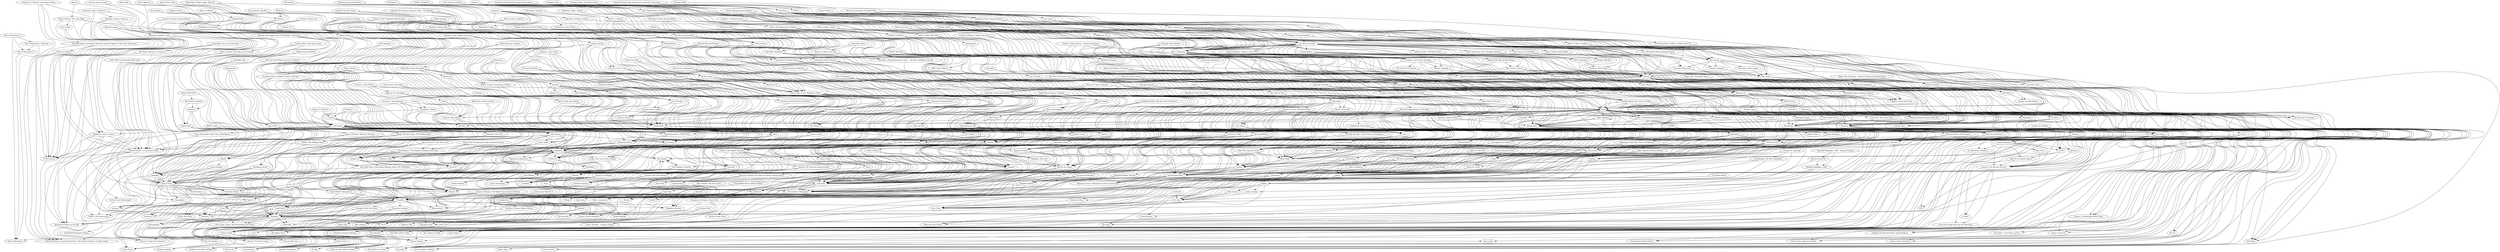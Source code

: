 digraph G {
"Dale of Merchants 2" -> "Dale of Merchants" ["weight"=0.56057242473764]
"Dale of Merchants Collection" -> "Dale of Merchants" ["weight"=0.305444491940819]
"Dale of Merchants 3" -> "Dale of Merchants" ["weight"=0.328819327158126]
"Res Arcana" -> "Dale of Merchants" ["weight"=0.187679089714064]
"Dale of Merchants Collection" -> "Dale of Merchants 2" ["weight"=0.407957228805656]
"Dale of Merchants 3" -> "Dale of Merchants 2" ["weight"=0.474002749803726]
"Dale of Merchants 3" -> "Dale of Merchants Collection" ["weight"=0.529586943946194]
"Res Arcana" -> "Paper Tales" ["weight"=0.235625835602548]
"Res Arcana" -> "Crystal Clans" ["weight"=0.098723362020248]
"Res Arcana" -> "Carnival of Monsters" ["weight"=0.157638774972608]
"Res Arcana" -> "Shards of Infinity" ["weight"=0.230822298676018]
"Res Arcana" -> "War Chest" ["weight"=0.271656254539299]
"Res Arcana" -> "Crimson Company" ["weight"=0.0579765812932537]
"Res Arcana" -> "The Duke: Lord's Legacy" ["weight"=0.0464291504324485]
"It's a Wonderful World: Heritage Edition" -> "Res Arcana" ["weight"=0.0859601050377517]
"Lost Ruins of Arnak" -> "Res Arcana" ["weight"=0.399442994430897]
"Dune: Imperium" -> "Res Arcana" ["weight"=0.37129861220029]
"Summoner Wars (Second Edition)" -> "Res Arcana" ["weight"=0.175253886906746]
"Ark Nova" -> "Res Arcana" ["weight"=0.35083990609959]
"System Gateway (fan expansion for Android: Netrunner)" -> "Res Arcana" ["weight"=0.04565073058316]
"Lost Ruins of Arnak" -> "Paper Tales" ["weight"=0.186105554756848]
"Carnival of Monsters" -> "Paper Tales" ["weight"=0.132541686564924]
"War Chest" -> "Crystal Clans" ["weight"=0.0913473032231641]
"Shards of Infinity" -> "Crystal Clans" ["weight"=0.111804278721686]
"Lost Ruins of Arnak" -> "Carnival of Monsters" ["weight"=0.141438764894934]
"Ark Nova" -> "Carnival of Monsters" ["weight"=0.126571162382555]
"Dune: Imperium" -> "Shards of Infinity" ["weight"=0.178779550291821]
"War Chest" -> "Shards of Infinity" ["weight"=0.156847665441187]
"Magic: The Gathering – Heroes of Dominaria Board Game" -> "Shards of Infinity" ["weight"=0.0713810526600357]
"The Duke: Lord's Legacy" -> "War Chest" ["weight"=0.0793880863378423]
"Dune: Imperium" -> "War Chest" ["weight"=0.240392754921604]
"Crimson Company" -> "War Chest" ["weight"=0.0504851417501628]
"Lost Ruins of Arnak" -> "War Chest" ["weight"=0.239212603536219]
"Lost Ruins of Arnak" -> "Crimson Company" ["weight"=0.0470402330293112]
"Lost Ruins of Arnak" -> "It's a Wonderful World: Heritage Edition" ["weight"=0.0821583882780123]
"Lost Ruins of Arnak" -> "Azul" ["weight"=0.430710720319766]
"Lost Ruins of Arnak" -> "Welcome To..." ["weight"=0.386354431076491]
"Lost Ruins of Arnak" -> "Pan Am" ["weight"=0.207095029650813]
"Lost Ruins of Arnak" -> "Quacks" ["weight"=0.469622007229903]
"Lost Ruins of Arnak" -> "Terraforming Mars" ["weight"=0.44146593664268]
"Lost Ruins of Arnak" -> "Wingspan" ["weight"=0.487771288173213]
"Lost Ruins of Arnak" -> "Everdell" ["weight"=0.504556910464721]
"Lost Ruins of Arnak" -> "Clank!: A Deck-Building Adventure" ["weight"=0.395262881062671]
"Lost Ruins of Arnak" -> "Istanbul: Big Box" ["weight"=0.164120064827317]
"Lost Ruins of Arnak" -> "Cartographers" ["weight"=0.407081209899397]
"Lost Ruins of Arnak" -> "Kemet: Blood and Sand" ["weight"=0.18314776349902]
"Dune: Imperium" -> "Lost Ruins of Arnak" ["weight"=0.513403301602251]
"Lost Ruins of Arnak" -> "Roll Player" ["weight"=0.32866760432012]
"Lost Ruins of Arnak" -> "Raiders of the North Sea" ["weight"=0.356418443708011]
"Lost Ruins of Arnak" -> "Architects of the West Kingdom" ["weight"=0.422030485286891]
"Lost Ruins of Arnak" -> "Tyrants of the Underdark" ["weight"=0.224631882894642]
"Lost Ruins of Arnak" -> "Clank! In! Space!: A Deck-Building Adventure" ["weight"=0.270577582161604]
"Lost Ruins of Arnak" -> "Valeria: Card Kingdoms" ["weight"=0.169295710515391]
"Lost Ruins of Arnak" -> "Western Legends" ["weight"=0.243848464537619]
"Lost Ruins of Arnak" -> "Call to Adventure" ["weight"=0.161605869790927]
"Lost Ruins of Arnak" -> "Call to Adventure: The Stormlight Archive" ["weight"=0.0682076010742842]
"Lost Ruins of Arnak" -> "The Taverns of Tiefenthal" ["weight"=0.341610540516714]
"Lost Ruins of Arnak" -> "Imperial Settlers: Empires of the North" ["weight"=0.252459666373119]
"Lost Ruins of Arnak" -> "Star Scrappers: Orbital" ["weight"=0.0601714267168924]
"Lost Ruins of Arnak" -> "King of Tokyo: Dark Edition" ["weight"=0.155124861681821]
"Lost Ruins of Arnak" -> "Fallout Shelter: The Board Game" ["weight"=0.142663866331839]
"7 Wonders (Second Edition)" -> "Lost Ruins of Arnak" ["weight"=0.219844668445668]
"Everdell: Collector's Edition" -> "Lost Ruins of Arnak" ["weight"=0.111575664416185]
"Tyrants of the Underdark: Board Game" -> "Lost Ruins of Arnak" ["weight"=0.132734720863064]
"Ark Nova" -> "Lost Ruins of Arnak" ["weight"=0.541960137623024]
"Wingspan Asia" -> "Lost Ruins of Arnak" ["weight"=0.199801876778577]
"Dune: Imperium" -> "Pan Am" ["weight"=0.197753346057675]
"Dune: Imperium" -> "Terraforming Mars" ["weight"=0.445570451819885]
"Dune: Imperium" -> "Kemet: Blood and Sand" ["weight"=0.207878858117524]
"System Gateway (fan expansion for Android: Netrunner)" -> "Dune: Imperium" ["weight"=0.0512949245181853]
"Dune: Imperium" -> "Star Scrappers: Orbital" ["weight"=0.0601419608209362]
"Dune: Imperium" -> "7 Wonders (Second Edition)" ["weight"=0.199562716815965]
"Summoner Wars (Second Edition)" -> "Dune: Imperium" ["weight"=0.157984290507389]
"Ark Nova" -> "Dune: Imperium" ["weight"=0.505205914138932]
"System Gateway (fan expansion for Android: Netrunner)" -> "Summoner Wars (Second Edition)" ["weight"=0.0599828754109212]
"Ark Nova" -> "Summoner Wars (Second Edition)" ["weight"=0.132516775771261]
"Ark Nova" -> "Terraforming Mars" ["weight"=0.461768077930379]
"Ark Nova" -> "Wingspan" ["weight"=0.482899160240183]
"Ark Nova" -> "Spirit Island" ["weight"=0.406590752160742]
"Wingspan Asia" -> "Ark Nova" ["weight"=0.224941944962839]
"For Sale" -> "Lost Cities" ["weight"=0.426938387192079]
"High Society" -> "Lost Cities" ["weight"=0.305309412889007]
"Schotten Totten" -> "Lost Cities" ["weight"=0.280534669152717]
"Crokinole" -> "Lost Cities" ["weight"=0.289300643572235]
"Biblios" -> "Lost Cities" ["weight"=0.33947603609627]
"Jaipur" -> "Lost Cities" ["weight"=0.437332439251441]
"Mr. Jack Pocket" -> "Lost Cities" ["weight"=0.212485824695991]
"Morels" -> "Lost Cities" ["weight"=0.224292274128862]
"Patchwork" -> "Lost Cities" ["weight"=0.389548327420288]
"Kingdomino" -> "Lost Cities" ["weight"=0.356723196536174]
"High Society" -> "For Sale" ["weight"=0.375757360899913]
"Crokinole" -> "For Sale" ["weight"=0.310315985048117]
"Lords of Vegas" -> "For Sale" ["weight"=0.245585020386702]
"Biblios" -> "For Sale" ["weight"=0.376063700894786]
"Jaipur" -> "For Sale" ["weight"=0.381419286104123]
"Baseball Highlights: 2045" -> "For Sale" ["weight"=0.170476904536471]
"Archaeology: The New Expedition" -> "For Sale" ["weight"=0.190693370651539]
"Kingdomino" -> "For Sale" ["weight"=0.358194972680637]
"Las Vegas Royale" -> "For Sale" ["weight"=0.147422554635985]
"Biblios" -> "High Society" ["weight"=0.286728324179833]
"Las Vegas Royale" -> "High Society" ["weight"=0.164026719779498]
"Jaipur" -> "Schotten Totten" ["weight"=0.277381842627967]
"Patchwork" -> "Schotten Totten" ["weight"=0.249600049607796]
"Biblios" -> "Lords of Vegas" ["weight"=0.231985666325611]
"Jaipur" -> "Biblios" ["weight"=0.351996991633522]
"Morels" -> "Biblios" ["weight"=0.236330087742273]
"Baseball Highlights: 2045" -> "Biblios" ["weight"=0.180693169916107]
"Bottom of the 9th" -> "Biblios" ["weight"=0.112070193031268]
"Archaeology: The New Expedition" -> "Biblios" ["weight"=0.21578534472887]
"Thunder & Lightning" -> "Biblios" ["weight"=0.115701706602176]
"Rivals for Catan" -> "Jaipur" ["weight"=0.162993845116347]
"Mr. Jack Pocket" -> "Jaipur" ["weight"=0.23692341164685]
"Targi" -> "Jaipur" ["weight"=0.413636745766875]
"Morels" -> "Jaipur" ["weight"=0.259672029756182]
"Patchwork" -> "Jaipur" ["weight"=0.507816172198481]
"Deep Sea Adventure" -> "Jaipur" ["weight"=0.288759201011979]
"7 Wonders Duel" -> "Jaipur" ["weight"=0.461467910816673]
"Archaeology: The New Expedition" -> "Jaipur" ["weight"=0.194783156761723]
"Thunder & Lightning" -> "Jaipur" ["weight"=0.100602738585964]
"Odin's Ravens (Second Edition)" -> "Jaipur" ["weight"=0.16376838257611]
"Rivals for Catan: Deluxe" -> "Jaipur" ["weight"=0.0494704727014998]
"Kingdomino" -> "Jaipur" ["weight"=0.429772467702384]
"Citadels" -> "Jaipur" ["weight"=0.207027654521664]
"Catch the Moon" -> "Jaipur" ["weight"=0.101884986408528]
"Azul" -> "Jaipur" ["weight"=0.447099159447322]
"Imhotep: The Duel" -> "Jaipur" ["weight"=0.161119802267186]
"Patchwork" -> "Targi" ["weight"=0.385028538257058]
"Patchwork" -> "Onitama" ["weight"=0.323526239827526]
"7 Wonders Duel" -> "Patchwork" ["weight"=0.527245143658143]
"Codenames" -> "Patchwork" ["weight"=0.489396536861755]
"BANG! The Duel" -> "Patchwork" ["weight"=0.0727028727253574]
"Bunny Kingdom" -> "Patchwork" ["weight"=0.253733481242142]
"Santorini" -> "Patchwork" ["weight"=0.419895943739512]
"Kingdomino" -> "Patchwork" ["weight"=0.461492155862206]
"Bohnanza: The Duel" -> "Patchwork" ["weight"=0.115737961470061]
"Bärenpark" -> "Patchwork" ["weight"=0.354600429987635]
"Codenames: Duet" -> "Patchwork" ["weight"=0.339131197072366]
"Azul" -> "Patchwork" ["weight"=0.526662514184422]
"Imhotep: The Duel" -> "Patchwork" ["weight"=0.152980834602055]
"Watergate" -> "Patchwork" ["weight"=0.251905213237063]
"Kingdomino" -> "Onitama" ["weight"=0.326978206241333]
"Kingdomino" -> "Santorini" ["weight"=0.431033243712769]
"Kingdomino" -> "KLASK" ["weight"=0.258760193126369]
"Kingdomino" -> "Deep Sea Adventure" ["weight"=0.299586064157728]
"Kingdomino" -> "Bunny Kingdom" ["weight"=0.290190204157436]
"Kingdomino" -> "Minecraft Card Game?" ["weight"=0.0711403934986996]
"Kingdomino" -> "Dream Home" ["weight"=0.230509679660646]
"Kingdomino" -> "Welcome Back to the Dungeon" ["weight"=0.153306741855919]
"Agricola: Family Edition" -> "Kingdomino" ["weight"=0.140983656341827]
"A Game of Thrones: Hand of the King" -> "Kingdomino" ["weight"=0.1658576842029]
"5-Minute Dungeon" -> "Kingdomino" ["weight"=0.186353279197748]
"The Grimm Forest" -> "Kingdomino" ["weight"=0.169226880522043]
"Tokyo Highway" -> "Kingdomino" ["weight"=0.126856371951545]
"Catch the Moon" -> "Kingdomino" ["weight"=0.110744291220397]
"Bärenpark" -> "Kingdomino" ["weight"=0.374005925099814]
"Azul" -> "Kingdomino" ["weight"=0.492473237904571]
"Queendomino" -> "Kingdomino" ["weight"=0.36344639815842]
"Ticket to Ride: New York" -> "Kingdomino" ["weight"=0.23061882677814]
"5-Minute Marvel" -> "Kingdomino" ["weight"=0.130688738203129]
"Tokyo Highway" -> "Kingdomino" ["weight"=0.113602050502683]
"Minecraft: Builders & Biomes" -> "Kingdomino" ["weight"=0.129647278113286]
"Ticket to Ride: London" -> "Kingdomino" ["weight"=0.179272239198032]
"Baseball Highlights: 2045" -> "Lords of Vegas" ["weight"=0.154902195058592]
"Bottom of the 9th" -> "Baseball Highlights: 2045" ["weight"=0.175148676821877]
"Baseball Highlights: 2045 – Spring Training" -> "Baseball Highlights: 2045" ["weight"=0.0530846697171649]
"Thunder & Lightning" -> "Archaeology: The New Expedition" ["weight"=0.130249807240849]
"Munchkin" -> "Carcassonne" ["weight"=0.329108483937522]
"Power Grid" -> "Carcassonne" ["weight"=0.450620645614184]
"Ticket to Ride" -> "Carcassonne" ["weight"=0.520311344252765]
"Tsuro" -> "Carcassonne" ["weight"=0.309756337866274]
"Qwirkle" -> "Carcassonne" ["weight"=0.284904949160396]
"Pandemic" -> "Carcassonne" ["weight"=0.536557771037676]
"Small World" -> "Carcassonne" ["weight"=0.468056521769956]
"Dominion: Intrigue" -> "Carcassonne" ["weight"=0.340500344038933]
"7 Wonders" -> "Carcassonne" ["weight"=0.510933470132532]
"Dungeons & Dragons Starter Set" -> "Carcassonne" ["weight"=0.0401669537209693]
"A Game of Thrones: The Board Game (Second Edition)" -> "Carcassonne" ["weight"=0.27322248138144]
"Scotland Yard" -> "Carcassonne" ["weight"=0.0208636173262601]
"Pandemic" -> "Munchkin" ["weight"=0.326116891445285]
"Small World" -> "Munchkin" ["weight"=0.315241403178344]
"Dungeons & Dragons Starter Set" -> "Munchkin" ["weight"=0.0398173125664683]
"Ticket to Ride" -> "Power Grid" ["weight"=0.432881606745663]
"Dominion: Intrigue" -> "Power Grid" ["weight"=0.384076540641954]
"7 Wonders" -> "Power Grid" ["weight"=0.488766845163554]
"Tsuro" -> "Ticket to Ride" ["weight"=0.333945625141855]
"Qwirkle" -> "Ticket to Ride" ["weight"=0.299385818529092]
"Pandemic" -> "Ticket to Ride" ["weight"=0.515874019445883]
"Settlers of Catan: Gallery Edition" -> "Ticket to Ride" ["weight"=0.0408782285390476]
"Monopoly Deal Card Game" -> "Ticket to Ride" ["weight"=0.180422303206669]
"Zombie Dice" -> "Ticket to Ride" ["weight"=0.237731000001181]
"7 Wonders" -> "Ticket to Ride" ["weight"=0.478081732462643]
"Qwirkle" -> "Tsuro" ["weight"=0.281980830127612]
"Pandemic" -> "Tsuro" ["weight"=0.324827931831193]
"Zombie Dice" -> "Tsuro" ["weight"=0.286932839483532]
"Nuts!" -> "Tsuro" ["weight"=0.0663812472094512]
"Kittens in a Blender" -> "Tsuro" ["weight"=0.105247899345885]
"Suspend" -> "Tsuro" ["weight"=0.0923058545244083]
"Ninja Dice" -> "Tsuro" ["weight"=0.0730172065326676]
"Mars Attacks: The Dice Game" -> "Tsuro" ["weight"=0.0673390702386328]
"Unspeakable Words: Deluxe Edition" -> "Tsuro" ["weight"=0.0590876739962853]
"Suspend" -> "Qwirkle" ["weight"=0.0994715132940899]
"Pandemic" -> "Once Upon a Time: The Storytelling Card Game" ["weight"=0.16496955516103]
"Pandemic" -> "Bananagrams" ["weight"=0.201928086964897]
"Pandemic" -> "Betrayal at House on the Hill" ["weight"=0.357176528201862]
"Settlers of Catan: Gallery Edition" -> "Pandemic" ["weight"=0.0403615445058362]
"Dixit" -> "Pandemic" ["weight"=0.437621234168462]
"Monopoly Deal Card Game" -> "Pandemic" ["weight"=0.181140232533842]
"Small World" -> "Pandemic" ["weight"=0.479883091478842]
"The Resistance" -> "Pandemic" ["weight"=0.394963536542753]
"Letters from Whitechapel" -> "Pandemic" ["weight"=0.240650069821285]
"Zombie Dice" -> "Pandemic" ["weight"=0.253687029921218]
"Forbidden Island" -> "Pandemic" ["weight"=0.433295271449203]
"7 Wonders" -> "Pandemic" ["weight"=0.527990980690214]
"King of Tokyo" -> "Pandemic" ["weight"=0.480254772165474]
"Dungeons & Dragons Starter Set" -> "Pandemic" ["weight"=0.0398763044399235]
"Hanabi" -> "Pandemic" ["weight"=0.41787057986348]
"Escape: The Curse of the Temple" -> "Pandemic" ["weight"=0.280749591499887]
"Kittens in a Blender" -> "Pandemic" ["weight"=0.0849505152313681]
"Scotland Yard" -> "Pandemic" ["weight"=0.0217705300988875]
"Forbidden Desert" -> "Pandemic" ["weight"=0.36715779469821]
"Superfight" -> "Pandemic" ["weight"=0.0892298869491044]
"Carcassonne Big Box 4" -> "Pandemic" ["weight"=0.0545064937172671]
"Splendor" -> "Pandemic" ["weight"=0.479392757914703]
"Escape: Zombie City" -> "Pandemic" ["weight"=0.0796018606989383]
"Dead of Winter: A Crossroads Game" -> "Pandemic" ["weight"=0.393928027914666]
"Pandemic Legacy: Season 1" -> "Pandemic" ["weight"=0.433824645547449]
"Codenames" -> "Pandemic" ["weight"=0.508706451813151]
"Forbidden Sky" -> "Pandemic" ["weight"=0.130465078511083]
"Small World" -> "Formula D" ["weight"=0.287584739100154]
"The Resistance" -> "Small World" ["weight"=0.376309232778453]
"7 Wonders" -> "Small World" ["weight"=0.50355039424108]
"King of Tokyo" -> "Small World" ["weight"=0.4581598806795]
"Small World Underground" -> "Small World" ["weight"=0.309344660407946]
"A Game of Thrones: The Board Game (Second Edition)" -> "Small World" ["weight"=0.306606033564289]
"Smash Up" -> "Small World" ["weight"=0.330335712966909]
"King of New York" -> "Small World" ["weight"=0.262404147908654]
"7 Wonders" -> "Dominion: Intrigue" ["weight"=0.394463790541765]
"7 Wonders" -> "Once Upon a Time: The Storytelling Card Game" ["weight"=0.158896472186539]
"7 Wonders" -> "Saboteur" ["weight"=0.331708454798706]
"7 Wonders" -> "Jamaica" ["weight"=0.288283773433358]
"7 Wonders" -> "Bezzerwizzer" ["weight"=0.105655409906756]
"7 Wonders" -> "Dixit" ["weight"=0.461246844815144]
"7 Wonders" -> "Monopoly Deal Card Game" ["weight"=0.166216744048141]
"7 Wonders" -> "Alhambra: Big Box" ["weight"=0.151788445322764]
"King of Tokyo" -> "7 Wonders" ["weight"=0.466783557782229]
"Takenoko" -> "7 Wonders" ["weight"=0.392054635148154]
"The Castles of Burgundy" -> "7 Wonders" ["weight"=0.486616079963894]
"Small World Underground" -> "7 Wonders" ["weight"=0.219236280115153]
"A Game of Thrones: The Board Game (Second Edition)" -> "7 Wonders" ["weight"=0.328666040146932]
"Kingdom Builder" -> "7 Wonders" ["weight"=0.349238914695631]
"Smash Up" -> "7 Wonders" ["weight"=0.296215013725162]
"Eight-Minute Empire" -> "7 Wonders" ["weight"=0.20976712834384]
"Boss Monster: The Dungeon Building Card Game" -> "7 Wonders" ["weight"=0.185099040943331]
"Carcassonne Big Box 4" -> "7 Wonders" ["weight"=0.0580993306685631]
"Carcassonne Big Box 3" -> "7 Wonders" ["weight"=0.0574073775523491]
"Splendor" -> "7 Wonders" ["weight"=0.512712087438797]
"Mystery of the Abbey with The Pilgrims' Chronicles" -> "7 Wonders" ["weight"=0.0483646381887901]
"Terraforming Mars" -> "7 Wonders" ["weight"=0.471131498287924]
"7 Wonders Duel" -> "7 Wonders" ["weight"=0.516762584884883]
"Codenames" -> "7 Wonders" ["weight"=0.513937604532497]
"Century: Spice Road" -> "7 Wonders" ["weight"=0.32631124939759]
"Azul" -> "7 Wonders" ["weight"=0.463577911820272]
"Dixit" -> "Once Upon a Time: The Storytelling Card Game" ["weight"=0.194361945869413]
"Dixit" -> "Saboteur" ["weight"=0.349745511006663]
"Dixit" -> "Bananagrams" ["weight"=0.182181977401435]
"Spot it!" -> "Dixit" ["weight"=0.284033387058911]
"Codenames" -> "Dixit" ["weight"=0.462268198579433]
"Forbidden Island" -> "Survive: Escape from Atlantis!" ["weight"=0.276071822756947]
"King of Tokyo" -> "Survive: Escape from Atlantis!" ["weight"=0.324527662383438]
"Splendor" -> "Survive: Escape from Atlantis!" ["weight"=0.299307951006376]
"Survive: Space Attack!" -> "Survive: Escape from Atlantis!" ["weight"=0.0956732348802237]
"Forbidden Island" -> "Castle Panic" ["weight"=0.319074898605664]
"King of Tokyo" -> "Forbidden Island" ["weight"=0.406289795018795]
"Forbidden Desert" -> "Forbidden Island" ["weight"=0.433872679481285]
"Splendor" -> "Forbidden Island" ["weight"=0.37042785045178]
"Dragonwood" -> "Forbidden Island" ["weight"=0.172303611562721]
"Forbidden Sky" -> "Forbidden Island" ["weight"=0.204652776534702]
"King of Tokyo" -> "Jamaica" ["weight"=0.337652964259121]
"King of Tokyo" -> "Formula D" ["weight"=0.296441857147938]
"King of Tokyo" -> "The Resistance" ["weight"=0.401759954169159]
"King of Tokyo" -> "Castle Panic" ["weight"=0.281656620024963]
"Takenoko" -> "King of Tokyo" ["weight"=0.420038353426403]
"Seven Dragons" -> "King of Tokyo" ["weight"=0.0948673122520115]
"Epic Spell Wars of the Battle Wizards: Duel at Mt. Skullzfyre" -> "King of Tokyo" ["weight"=0.155638849522675]
"Steam Park" -> "King of Tokyo" ["weight"=0.202951396166507]
"Smash Up" -> "King of Tokyo" ["weight"=0.375212583571062]
"Tokaido" -> "King of Tokyo" ["weight"=0.325577629941422]
"Boss Monster: The Dungeon Building Card Game" -> "King of Tokyo" ["weight"=0.225985544232871]
"Ghooost!" -> "King of Tokyo" ["weight"=0.0907206090379252]
"Forbidden Desert" -> "King of Tokyo" ["weight"=0.35174223727279]
"Dragon's Hoard" -> "King of Tokyo" ["weight"=0.0851628616875855]
"Splendor" -> "King of Tokyo" ["weight"=0.451454927679232]
"Game of Thrones: Westeros Intrigue" -> "King of Tokyo" ["weight"=0.0760237165102343]
"Age of War" -> "King of Tokyo" ["weight"=0.193285475269038]
"Ticket to Ride: 10th Anniversary" -> "King of Tokyo" ["weight"=0.151796252678832]
"King of New York" -> "King of Tokyo" ["weight"=0.329579619250892]
"Drakon (Fourth Edition)" -> "King of Tokyo" ["weight"=0.0627724035878749]
"Survive: Space Attack!" -> "King of Tokyo" ["weight"=0.0675817477283293]
"Splendor" -> "Takenoko" ["weight"=0.417588282243177]
"Splendor" -> "Hanabi" ["weight"=0.431127160053141]
"Splendor" -> "Escape: The Curse of the Temple" ["weight"=0.26718294513553]
"Splendor" -> "Roll For It!" ["weight"=0.126157432155541]
"Splendor" -> "Sushi Go!" ["weight"=0.424204097252579]
"Splendor" -> "Star Realms" ["weight"=0.397596217525263]
"Splendor" -> "Tokaido" ["weight"=0.335514402863741]
"Splendor" -> "Room 25" ["weight"=0.164517109436481]
"Splendor" -> "Saboteur Gold" ["weight"=0.0659584022621026]
"Game of Thrones: Westeros Intrigue" -> "Splendor" ["weight"=0.0765399006028971]
"Age of War" -> "Splendor" ["weight"=0.185618070958925]
"Evolution" -> "Splendor" ["weight"=0.271475729085709]
"Colt Express" -> "Splendor" ["weight"=0.35773201130808]
"Samurai Spirit" -> "Splendor" ["weight"=0.146381543147705]
"Celestia" -> "Splendor" ["weight"=0.24467406178798]
"Machi Koro: Deluxe Edition" -> "Splendor" ["weight"=0.106461564830402]
"Codenames" -> "Splendor" ["weight"=0.513764856436276]
"Cthulhu Realms" -> "Splendor" ["weight"=0.114126447813327]
"Carcassonne: Star Wars" -> "Splendor" ["weight"=0.100526845046774]
"Evolution: Climate" -> "Splendor" ["weight"=0.174173542525643]
"Imhotep" -> "Splendor" ["weight"=0.309326556671692]
"Hero Realms" -> "Splendor" ["weight"=0.233580798148636]
"Evolution: The Beginning" -> "Splendor" ["weight"=0.0999493630549149]
"Machi Koro: Bright Lights, Big City" -> "Splendor" ["weight"=0.108146205396586]
"Century: Spice Road" -> "Splendor" ["weight"=0.392209596875121]
"Azul" -> "Splendor" ["weight"=0.505772392357403]
"Zombie Dice" -> "Settlers of Catan: Gallery Edition" ["weight"=0.0251112729094151]
"Nuts!" -> "Zombie Dice" ["weight"=0.0808477564186933]
"Kittens in a Blender" -> "Zombie Dice" ["weight"=0.106355752398806]
"Ninja Dice" -> "Zombie Dice" ["weight"=0.0946807639960684]
"Mars Attacks: The Dice Game" -> "Zombie Dice" ["weight"=0.110673346009745]
"Unspeakable Words: Deluxe Edition" -> "Zombie Dice" ["weight"=0.0675439296238119]
"Spot it!" -> "Saboteur" ["weight"=0.259245525613407]
"Saboteur: The Duel" -> "Saboteur" ["weight"=0.145776271455067]
"Codenames" -> "Saboteur" ["weight"=0.314768006222323]
"UNO: With Customizable Wild Cards" -> "Saboteur" ["weight"=0.0269970185844505]
"Saboteur: The Duel" -> "Spot it!" ["weight"=0.0759570032738797]
"Codenames" -> "Spot it!" ["weight"=0.270505266389165]
"UNO: With Customizable Wild Cards" -> "Spot it!" ["weight"=0.0388750788082693]
"Codenames" -> "Saboteur: The Duel" ["weight"=0.0712702022979918]
"Codenames" -> "Bananagrams" ["weight"=0.211938929269715]
"Codenames" -> "Bezzerwizzer" ["weight"=0.115173841297606]
"Codenames" -> "Hanabi" ["weight"=0.457997820816952]
"Codenames" -> "Sushi Go!" ["weight"=0.422425347975273]
"Codenames" -> "Star Realms" ["weight"=0.385837316682954]
"Codenames" -> "Red7" ["weight"=0.300061501890956]
"Codenames" -> "7 Wonders Duel" ["weight"=0.494404178195813]
"Codenames" -> "Sherlock Holmes Consulting Detective: The Thames Murders & Other Cases" ["weight"=0.287339508866844]
"Codenames" -> "Betrayal at House on the Hill" ["weight"=0.325034078795118]
"Codenames" -> "Tajemnicze Domostwo" ["weight"=0.175621250813502]
"Codenames" -> "BANG! 10th Anniversary" ["weight"=0.0305344412431377]
"Codenames" -> "Superfight" ["weight"=0.097702979303948]
"Codenames" -> "T.I.M.E Stories" ["weight"=0.342862022365199]
"Codenames" -> "Dead of Winter: A Crossroads Game" ["weight"=0.400741520323336]
"Codenames" -> "POOP: The Game" ["weight"=0.034136653279179]
"Codenames" -> "Evolution" ["weight"=0.274491367193463]
"Codenames" -> "Colt Express" ["weight"=0.371242403121773]
"Codenames" -> "BANG!: The Walking Dead" ["weight"=0.0464745895880029]
"Codenames" -> "Pandemic Legacy: Season 1" ["weight"=0.419661606070484]
"Codenames" -> "Monopoly Deal" ["weight"=0.080427655952712]
"Codenames" -> "Exploding Kittens" ["weight"=0.286363404792593]
"Codenames" -> "Exploding Kittens: NSFW Deck" ["weight"=0.14949710215496]
"Codenames" -> "Arctic Scavengers: Base Game+HQ+Recon" ["weight"=0.10847012211132]
"Codenames" -> "Bang! The Dice Game: The Walking Dead" ["weight"=0.0420625494476344]
"BANG! The Duel" -> "Codenames" ["weight"=0.0553474956946233]
"Evolution: Climate" -> "Codenames" ["weight"=0.179449456080881]
"Dead of Winter: The Long Night" -> "Codenames" ["weight"=0.183207111456678]
"Joking Hazard" -> "Codenames" ["weight"=0.148363987158664]
"Shit Happens" -> "Codenames" ["weight"=0.0719686599728088]
"Robo Rally" -> "Codenames" ["weight"=0.111221152392001]
"Codenames: Duet" -> "Codenames" ["weight"=0.362693932350651]
"Azul" -> "Codenames" ["weight"=0.507173565464134]
"Betrayal Legacy" -> "Codenames" ["weight"=0.127793351633953]
"KeyForge: Call of the Archons" -> "Codenames" ["weight"=0.215160657566858]
"Kittens in a Blender" -> "Nuts!" ["weight"=0.111075302106693]
"Mars Attacks: The Dice Game" -> "Ninja Dice" ["weight"=0.0652827779706635]
"Takenoko" -> "Jamaica" ["weight"=0.315027793837248]
"Steam Park" -> "Jamaica" ["weight"=0.205911893755665]
"Tales & Games: The Hare & the Tortoise" -> "Jamaica" ["weight"=0.196130503722808]
"Mystery of the Abbey with The Pilgrims' Chronicles" -> "Jamaica" ["weight"=0.0623346727586445]
"Seven Dragons" -> "Takenoko" ["weight"=0.0983402293566699]
"Steam Park" -> "Takenoko" ["weight"=0.218078275118286]
"Tokaido" -> "Takenoko" ["weight"=0.39112895636123]
"Tales & Games: The Hare & the Tortoise" -> "Takenoko" ["weight"=0.184101232810627]
"Ghooost!" -> "Takenoko" ["weight"=0.0844164564404005]
"The Witches" -> "Takenoko" ["weight"=0.0864138610156794]
"The Phantom Society" -> "Takenoko" ["weight"=0.0819006792948501]
"Mystery of the Abbey with The Pilgrims' Chronicles" -> "Takenoko" ["weight"=0.0543637331848152]
"Ticket to Ride: 10th Anniversary" -> "Takenoko" ["weight"=0.159307238419825]
"Ghooost!" -> "Steam Park" ["weight"=0.084130711436729]
"The Phantom Society" -> "Steam Park" ["weight"=0.105387865197154]
"Shinobi WAT-AAH!" -> "Steam Park" ["weight"=0.0685731213292453]
"Council of Verona (Second Edition)" -> "Tales & Games: The Hare & the Tortoise" ["weight"=0.0708984902293788]
"Superfight" -> "Betrayal at House on the Hill" ["weight"=0.115477892284449]
"Dead of Winter: A Crossroads Game" -> "Betrayal at House on the Hill" ["weight"=0.330860112083316]
"Superfight: The Loot Crate Deck" -> "Betrayal at House on the Hill" ["weight"=0.0410390769875675]
"The Thing: Infection at Outpost 31" -> "Betrayal at House on the Hill" ["weight"=0.0919666856825871]
"Betrayal at Baldur's Gate" -> "Betrayal at House on the Hill" ["weight"=0.188751428245189]
"Betrayal Legacy" -> "Betrayal at House on the Hill" ["weight"=0.208020802454671]
"The Resistance" -> "Formula D" ["weight"=0.252922334373935]
"Dead of Winter: A Crossroads Game" -> "Letters from Whitechapel" ["weight"=0.251134269797775]
"BraveRats" -> "Hanabi" ["weight"=0.135283194608058]
"Escape: The Curse of the Temple" -> "Hanabi" ["weight"=0.315457898193379]
"Tajemnicze Domostwo" -> "Hanabi" ["weight"=0.178367473192322]
"Sushi Go!" -> "Hanabi" ["weight"=0.398198443964298]
"Zombie 15'" -> "Hanabi" ["weight"=0.1022068975962]
"Escape: Zombie City" -> "Hanabi" ["weight"=0.085007042270355]
"Samurai Spirit" -> "Hanabi" ["weight"=0.176899528474104]
"Red7" -> "Hanabi" ["weight"=0.312880947456967]
"Pandemic Legacy: Season 1" -> "Hanabi" ["weight"=0.330733884161028]
"Machi Koro: Bright Lights, Big City" -> "Hanabi" ["weight"=0.0841063137035673]
"Zombie 15'" -> "Escape: The Curse of the Temple" ["weight"=0.130754035464321]
"Escape: Zombie City" -> "Escape: The Curse of the Temple" ["weight"=0.126237220895485]
"Samurai Spirit" -> "Escape: The Curse of the Temple" ["weight"=0.157090929586056]
"Forbidden Desert" -> "Castle Panic" ["weight"=0.267013836259591]
"Dragonwood" -> "Forbidden Desert" ["weight"=0.138396043376972]
"Forbidden Sky" -> "Forbidden Desert" ["weight"=0.243770821229727]
"Superfight: The Loot Crate Deck" -> "Superfight" ["weight"=0.148750215878569]
"Dead of Winter: A Crossroads Game" -> "BANG! 10th Anniversary" ["weight"=0.0299560419684379]
"Dead of Winter: A Crossroads Game" -> "T.I.M.E Stories" ["weight"=0.346562269479781]
"BANG!: The Walking Dead" -> "Dead of Winter: A Crossroads Game" ["weight"=0.0554098655762975]
"Pandemic Legacy: Season 1" -> "Dead of Winter: A Crossroads Game" ["weight"=0.357149958965297]
"Arctic Scavengers: Base Game+HQ+Recon" -> "Dead of Winter: A Crossroads Game" ["weight"=0.121888769570122]
"Bang! The Dice Game: The Walking Dead" -> "Dead of Winter: A Crossroads Game" ["weight"=0.0498606794000194]
"Last Friday" -> "Dead of Winter: A Crossroads Game" ["weight"=0.0971065703851739]
"Dead of Winter: The Long Night" -> "Dead of Winter: A Crossroads Game" ["weight"=0.320815677488422]
"Pandemic Legacy: Season 2" -> "Dead of Winter: A Crossroads Game" ["weight"=0.229475020769793]
"The Thing: Infection at Outpost 31" -> "Dead of Winter: A Crossroads Game" ["weight"=0.0808612659835058]
"Betrayal at Baldur's Gate" -> "Dead of Winter: A Crossroads Game" ["weight"=0.120147673595811]
"Raxxon" -> "Dead of Winter: A Crossroads Game" ["weight"=0.106467383390041]
"Betrayal Legacy" -> "Dead of Winter: A Crossroads Game" ["weight"=0.136623183762811]
"Pandemic Legacy: Season 1" -> "Sherlock Holmes Consulting Detective: The Thames Murders & Other Cases" ["weight"=0.281887234078434]
"Pandemic Legacy: Season 1" -> "T.I.M.E Stories" ["weight"=0.377240753800213]
"Pandemic Legacy: Season 2" -> "Pandemic Legacy: Season 1" ["weight"=0.526475103702027]
"Detective: A Modern Crime Board Game" -> "Pandemic Legacy: Season 1" ["weight"=0.220845292970791]
"Pandemic Legacy: Season 0" -> "Pandemic Legacy: Season 1" ["weight"=0.320981316791672]
"7 Wonders Duel" -> "Bezzerwizzer" ["weight"=0.0942069656862475]
"7 Wonders Duel" -> "Rivals for Catan" ["weight"=0.170500891335882]
"7 Wonders Duel" -> "The Castles of Burgundy" ["weight"=0.482244060950957]
"7 Wonders Duel" -> "Targi" ["weight"=0.37656141073504]
"7 Wonders Duel" -> "Terraforming Mars" ["weight"=0.523268236597464]
"7 Wonders Duel" -> "Scythe" ["weight"=0.473386620237454]
"7 Wonders Duel" -> "Blood Rage" ["weight"=0.401086896440392]
"7 Wonders Duel" -> "Champions of Midgard" ["weight"=0.266673748065306]
"BANG! The Duel" -> "7 Wonders Duel" ["weight"=0.0824271583194603]
"Great Western Trail" -> "7 Wonders Duel" ["weight"=0.425917369120104]
"Dice Forge" -> "7 Wonders Duel" ["weight"=0.30087282494694]
"Sagrada" -> "7 Wonders Duel" ["weight"=0.398988005379929]
"Rivals for Catan: Deluxe" -> "7 Wonders Duel" ["weight"=0.0582104407475771]
"Citadels" -> "7 Wonders Duel" ["weight"=0.236345184549444]
"Azul" -> "7 Wonders Duel" ["weight"=0.536218907742621]
"Wingspan" -> "7 Wonders Duel" ["weight"=0.506323832797735]
"Watergate" -> "7 Wonders Duel" ["weight"=0.259025093276722]
"Baseball Highlights: 2045 – Spring Training" -> "Bottom of the 9th" ["weight"=0.038642499711904]
"Smash Up" -> "Small World Underground" ["weight"=0.189200028634269]
"Smash Up" -> "Epic Spell Wars of the Battle Wizards: Duel at Mt. Skullzfyre" ["weight"=0.183806687706223]
"Boss Monster: The Dungeon Building Card Game" -> "Smash Up" ["weight"=0.233189298744683]
"Dragon's Hoard" -> "Smash Up" ["weight"=0.0824387110632373]
"Portal: The Uncooperative Cake Acquisition Game" -> "Smash Up" ["weight"=0.0760303271878358]
"King of New York" -> "Smash Up" ["weight"=0.27225996554853]
"Boss Monster 2: The Next Level" -> "Smash Up" ["weight"=0.106163659744509]
"Dragonwood" -> "Castle Panic" ["weight"=0.153299250084117]
"Dragonwood" -> "Pass the Pandas" ["weight"=0.0470872669923159]
"The Castles of Burgundy" -> "Alhambra: Big Box" ["weight"=0.150194950182424]
"Kingdom Builder" -> "Alhambra: Big Box" ["weight"=0.155180753202036]
"Kingdom Builder: Big Box" -> "Alhambra: Big Box" ["weight"=0.123203595013605]
"Carcassonne Big Box 3" -> "Alhambra: Big Box" ["weight"=0.069995893304845]
"Kingdom Builder: Big Box (Second Edition)" -> "Alhambra: Big Box" ["weight"=0.0687083063261007]
"The Castles of Burgundy" -> "Parade" ["weight"=0.218802038737899]
"Caverna: The Cave Farmers" -> "The Castles of Burgundy" ["weight"=0.420865254822178]
"Kingdom Builder" -> "The Castles of Burgundy" ["weight"=0.359124051017669]
"Agricola: All Creatures Big and Small" -> "The Castles of Burgundy" ["weight"=0.285050934930387]
"Terra Mystica" -> "The Castles of Burgundy" ["weight"=0.477554150994627]
"Suburbia" -> "The Castles of Burgundy" ["weight"=0.384966279986499]
"Concordia" -> "The Castles of Burgundy" ["weight"=0.518180659728337]
"Tzolk'in: The Mayan Calendar" -> "The Castles of Burgundy" ["weight"=0.495929287841894]
"Eight-Minute Empire" -> "The Castles of Burgundy" ["weight"=0.207238343382509]
"Roll for the Galaxy" -> "The Castles of Burgundy" ["weight"=0.406250686016457]
"Kingdom Builder: Big Box" -> "The Castles of Burgundy" ["weight"=0.0841628284838041]
"Arboretum" -> "The Castles of Burgundy" ["weight"=0.318071446084591]
"Eight-Minute Empire: Legends" -> "The Castles of Burgundy" ["weight"=0.165796121952694]
"Imperial Settlers" -> "The Castles of Burgundy" ["weight"=0.346257754126728]
"Five Tribes: The Djinns of Naqala" -> "The Castles of Burgundy" ["weight"=0.47120404526685]
"Orléans" -> "The Castles of Burgundy" ["weight"=0.480620366986506]
"Terraforming Mars" -> "The Castles of Burgundy" ["weight"=0.473357400163237]
"Quadropolis" -> "The Castles of Burgundy" ["weight"=0.293696245515694]
"51st State: Master Set" -> "The Castles of Burgundy" ["weight"=0.177868839549876]
"Great Western Trail" -> "The Castles of Burgundy" ["weight"=0.492256293952652]
"The Fox in the Forest" -> "The Castles of Burgundy" ["weight"=0.247193414094516]
"Endeavor: Age of Sail" -> "The Castles of Burgundy" ["weight"=0.243698721496923]
"Eight-Minute Empire" -> "Kingdom Builder" ["weight"=0.237073085374124]
"Kingdom Builder: Big Box" -> "Kingdom Builder" ["weight"=0.094321380710217]
"Carcassonne Big Box 3" -> "Kingdom Builder" ["weight"=0.0528266473863357]
"Eight-Minute Empire: Legends" -> "Kingdom Builder" ["weight"=0.175230680115947]
"Kingdom Builder: Big Box (Second Edition)" -> "Kingdom Builder" ["weight"=0.0877521059979025]
"Kingdom Builder: Big Box (Second Edition)" -> "Kingdom Builder: Big Box" ["weight"=0.0879463584514551]
"Targi" -> "Rivals for Catan" ["weight"=0.159245126699701]
"Rivals for Catan: Deluxe" -> "Rivals for Catan" ["weight"=0.051257549788106]
"Odin's Ravens (Second Edition)" -> "Targi" ["weight"=0.149508204063126]
"Bohnanza: The Duel" -> "Targi" ["weight"=0.139054319762101]
"Imhotep: The Duel" -> "Targi" ["weight"=0.215429748040055]
"Blitzkrieg!: World War Two in 20 Minutes" -> "Targi" ["weight"=0.213415213113143]
"Watergate" -> "Targi" ["weight"=0.281880443069157]
"The King Is Dead: Second Edition" -> "Targi" ["weight"=0.196900476627872]
"Azul" -> "Deep Sea Adventure" ["weight"=0.295563298355766]
"Tokyo Highway" -> "Deep Sea Adventure" ["weight"=0.147484307557063]
"Catch the Moon" -> "Deep Sea Adventure" ["weight"=0.121600302722194]
"Tokyo Highway" -> "Deep Sea Adventure" ["weight"=0.121901934430865]
"Azul" -> "Citadels" ["weight"=0.23297031071447]
"Azul" -> "Star Realms" ["weight"=0.345742202131687]
"Azul" -> "Imhotep" ["weight"=0.306060994229141]
"Azul" -> "Santorini" ["weight"=0.434614887034377]
"Azul" -> "The Quest for El Dorado" ["weight"=0.373760841703521]
"Azul" -> "Codenames: Duet" ["weight"=0.338597473055917]
"Azul" -> "Clue" ["weight"=0.0879618028510634]
"Azul" -> "The Settlers of Catan" ["weight"=0.0437779993859004]
"Azul" -> "Monopoly Deal" ["weight"=0.085099225873327]
"Azul" -> "KLASK" ["weight"=0.247844038512565]
"Azul" -> "Terraforming Mars" ["weight"=0.507386546354346]
"Azul" -> "Burgle Bros." ["weight"=0.215808207442349]
"Azul" -> "Exploding Kittens" ["weight"=0.27797117758541]
"Azul" -> "Exploding Kittens: NSFW Deck" ["weight"=0.128445983259029]
"Azul" -> "Potion Explosion" ["weight"=0.326889665949926]
"Azul" -> "Minecraft Card Game?" ["weight"=0.0592610185737402]
"Azul" -> "Dice Forge" ["weight"=0.330859731786596]
"Azul" -> "Goat Lords" ["weight"=0.0306699704537472]
"Azul" -> "Hero Realms" ["weight"=0.235470487644671]
"Azul" -> "Flamme Rouge" ["weight"=0.299766978037733]
"Azul" -> "Sagrada" ["weight"=0.484868359448575]
"Azul" -> "Clank!: A Deck-Building Adventure" ["weight"=0.410875927799593]
"Azul" -> "Kill The Unicorns" ["weight"=0.0483910655820286]
"Azul" -> "5-Minute Dungeon" ["weight"=0.17769724149107]
"Azul" -> "Dominion (Second Edition)" ["weight"=0.211436031668442]
"Azul" -> "Century: Spice Road" ["weight"=0.385784982344075]
"Azul" -> "Downforce" ["weight"=0.28901122336697]
"Azul" -> "Tokyo Highway" ["weight"=0.121053826288239]
"Azul" -> "Dominion (Second Edition) Big Box" ["weight"=0.0576743832295791]
"Azul" -> "Hardback" ["weight"=0.1464284474799]
"Azul" -> "Star Realms: Frontiers" ["weight"=0.131933228378631]
"Azul" -> "Monopoly Gamer" ["weight"=0.0740743375687556]
"Azul" -> "Itchy Feet: The Travel Game" ["weight"=0.0326139862648595]
"Carcassonne Big Box 6" -> "Azul" ["weight"=0.116098687933987]
"Dragon Castle" -> "Azul" ["weight"=0.240302464923934]
"Century: Golem Edition" -> "Azul" ["weight"=0.259278768653665]
"Fireball Island: The Curse of Vul-Kar" -> "Azul" ["weight"=0.160708841352042]
"Welcome To..." -> "Azul" ["weight"=0.432659508425911]
"Space Base" -> "Azul" ["weight"=0.332835900559037]
"Quacks" -> "Azul" ["weight"=0.494871380717736]
"5-Minute Marvel" -> "Azul" ["weight"=0.114486998781744]
"Trogdor!!: The Board Game" -> "Azul" ["weight"=0.0625876636445943]
"Azul: Stained Glass of Sintra" -> "Azul" ["weight"=0.324793821039394]
"KeyForge: Call of the Archons" -> "Azul" ["weight"=0.22205731644761]
"Discover: Lands Unknown" -> "Azul" ["weight"=0.086668884712614]
"Camel Up (Second Edition)" -> "Azul" ["weight"=0.262688765693106]
"Wingspan" -> "Azul" ["weight"=0.570784281224689]
"Minecraft: Builders & Biomes" -> "Azul" ["weight"=0.115584140515752]
"Century: A New World" -> "Azul" ["weight"=0.186171529214684]
"Love Letter" -> "Azul" ["weight"=0.217564841667431]
"The Crew: The Quest for Planet Nine" -> "Azul" ["weight"=0.450740101865002]
"Azul: Summer Pavilion" -> "Azul" ["weight"=0.347966031555524]
"Imhotep: The Duel" -> "Bohnanza: The Duel" ["weight"=0.115257700519482]
"Concordia" -> "Parade" ["weight"=0.225771255138175]
"Arboretum" -> "Parade" ["weight"=0.27601229903303]
"Arboretum" -> "Concordia" ["weight"=0.353338536704603]
"San Juan (Second Edition)" -> "Concordia" ["weight"=0.244908424629029]
"The Fox in the Forest" -> "Concordia" ["weight"=0.257320055485017]
"Concordia" -> "Brass: Lancashire" ["weight"=0.384775272216885]
"Concordia" -> "Keyflower" ["weight"=0.443222870895013]
"Tzolk'in: The Mayan Calendar" -> "Concordia" ["weight"=0.470130357089153]
"Viticulture" -> "Concordia" ["weight"=0.310566277455683]
"Roll for the Galaxy" -> "Concordia" ["weight"=0.388809510172408]
"Brew Crafters" -> "Concordia" ["weight"=0.156610459491762]
"Istanbul" -> "Concordia" ["weight"=0.447532673645724]
"Inis" -> "Concordia" ["weight"=0.333650680367273]
"Five Tribes: The Djinns of Naqala" -> "Concordia" ["weight"=0.445191007367868]
"Alchemists" -> "Concordia" ["weight"=0.315591285307213]
"Orléans" -> "Concordia" ["weight"=0.503150713654514]
"Terraforming Mars" -> "Concordia" ["weight"=0.433810110078883]
"The Voyages of Marco Polo" -> "Concordia" ["weight"=0.457968746628458]
"El Grande Big Box" -> "Concordia" ["weight"=0.173095680055141]
"Isle of Skye: From Chieftain to King" -> "Concordia" ["weight"=0.405865024844543]
"A Feast for Odin" -> "Concordia" ["weight"=0.424250443036097]
"A Study in Emerald (Second Edition)" -> "Concordia" ["weight"=0.133853730316544]
"Great Western Trail" -> "Concordia" ["weight"=0.509111288777979]
"Agricola (Revised Edition)" -> "Concordia" ["weight"=0.299988173208426]
"New Angeles" -> "Concordia" ["weight"=0.124025782227927]
"Ethnos" -> "Concordia" ["weight"=0.330527932442618]
"Brass: Birmingham" -> "Concordia" ["weight"=0.437066110239009]
"AuZtralia" -> "Concordia" ["weight"=0.179916853690998]
"Battle for Rokugan" -> "Concordia" ["weight"=0.133186218277707]
"Wildlands" -> "Concordia" ["weight"=0.145533841512831]
"Air, Land, & Sea" -> "Concordia" ["weight"=0.197854235133067]
"Concordia Venus" -> "Concordia" ["weight"=0.24629706305877]
"Fall of Rome" -> "Concordia" ["weight"=0.170754368763874]
"Hansa Teutonica: Big Box" -> "Concordia" ["weight"=0.225917310021999]
"Tides of Madness" -> "Arboretum" ["weight"=0.143708618176468]
"Hounded" -> "Arboretum" ["weight"=0.0420131635438044]
"The Fox in the Forest" -> "Arboretum" ["weight"=0.346300932072831]
"The Tea Dragon Society Card Game" -> "Arboretum" ["weight"=0.0811045816673814]
"Air, Land, & Sea" -> "Arboretum" ["weight"=0.240568560725167]
"The Fox in the Forest Duet" -> "Arboretum" ["weight"=0.171430247670709]
"Cosmic Encounter Duel" -> "Arboretum" ["weight"=0.0657513881058302]
"Keyflower" -> "Innovation" ["weight"=0.320293864336588]
"Tzolk'in: The Mayan Calendar" -> "Innovation" ["weight"=0.299653514876535]
"El Grande Big Box" -> "Keyflower" ["weight"=0.15974412014144]
"Keyflower" -> "Brass: Lancashire" ["weight"=0.366861369796748]
"Keyflower" -> "Village" ["weight"=0.384120704851644]
"Tzolk'in: The Mayan Calendar" -> "Keyflower" ["weight"=0.454839916241107]
"The Voyages of Marco Polo" -> "Keyflower" ["weight"=0.427894507675628]
"Tzolk'in: The Mayan Calendar" -> "Agricola: All Creatures Big and Small" ["weight"=0.265095846921775]
"Tzolk'in: The Mayan Calendar" -> "Suburbia" ["weight"=0.370887539490044]
"Five Tribes: The Djinns of Naqala" -> "Tzolk'in: The Mayan Calendar" ["weight"=0.445965834980244]
"Tzolk'in: The Mayan Calendar" -> "Brass: Lancashire" ["weight"=0.391582736104186]
"Tzolk'in: The Mayan Calendar" -> "Cyclades" ["weight"=0.31238865197411]
"Tzolk'in: The Mayan Calendar" -> "Dominant Species" ["weight"=0.365865663727277]
"Tzolk'in: The Mayan Calendar" -> "Caverna: The Cave Farmers" ["weight"=0.424117572730645]
"Tzolk'in: The Mayan Calendar" -> "Village" ["weight"=0.423251770600596]
"Tzolk'in: The Mayan Calendar" -> "Seasons" ["weight"=0.378735866425788]
"Tzolk'in: The Mayan Calendar" -> "Terra Mystica" ["weight"=0.491125366090457]
"Galaxy Trucker: Anniversary Edition" -> "Tzolk'in: The Mayan Calendar" ["weight"=0.112420240978017]
"Tash-Kalar: Arena of Legends" -> "Tzolk'in: The Mayan Calendar" ["weight"=0.230581187540789]
"Dungeon Lords: Happy Anniversary" -> "Tzolk'in: The Mayan Calendar" ["weight"=0.0919645725175144]
"Alchemists" -> "Tzolk'in: The Mayan Calendar" ["weight"=0.374310655169522]
"Orléans" -> "Tzolk'in: The Mayan Calendar" ["weight"=0.452736499475917]
"The Voyages of Marco Polo" -> "Tzolk'in: The Mayan Calendar" ["weight"=0.475635579769934]
"Mare Nostrum: Empires" -> "Tzolk'in: The Mayan Calendar" ["weight"=0.156426573627087]
"Terra Mystica: Big Box" -> "Tzolk'in: The Mayan Calendar" ["weight"=0.0502955999632407]
"Grand Austria Hotel" -> "Tzolk'in: The Mayan Calendar" ["weight"=0.408597487997914]
"Eight-Minute Empire: Legends" -> "Eight-Minute Empire" ["weight"=0.244900382677011]
"Boss Monster: The Dungeon Building Card Game" -> "Epic Spell Wars of the Battle Wizards: Duel at Mt. Skullzfyre" ["weight"=0.160684180997472]
"Portal: The Uncooperative Cake Acquisition Game" -> "Boss Monster: The Dungeon Building Card Game" ["weight"=0.0820861586590147]
"Boss Monster 2: The Next Level" -> "Boss Monster: The Dungeon Building Card Game" ["weight"=0.382840974369056]
"Terraforming Mars" -> "Robinson Crusoe: Adventures on the Cursed Island" ["weight"=0.366623209942805]
"Terraforming Mars" -> "Spirit Island" ["weight"=0.440717993512649]
"Scythe" -> "Terraforming Mars" ["weight"=0.564829813450879]
"Blood Rage" -> "Terraforming Mars" ["weight"=0.418995954946989]
"Gloomhaven" -> "Terraforming Mars" ["weight"=0.411265317842662]
"Through the Ages: A New Story of Civilization" -> "Terraforming Mars" ["weight"=0.416546496084135]
"Viticulture Essential Edition" -> "Terraforming Mars" ["weight"=0.469634217401932]
"Star Wars: Rebellion" -> "Terraforming Mars" ["weight"=0.353509690560937]
"First Martians: Adventures on the Red Planet" -> "Terraforming Mars" ["weight"=0.129223921775299]
"Great Western Trail" -> "Terraforming Mars" ["weight"=0.489315800206478]
"Clank!: A Deck-Building Adventure" -> "Terraforming Mars" ["weight"=0.416300947474846]
"Gaia Project" -> "Terraforming Mars" ["weight"=0.417172531557633]
"Brass: Birmingham" -> "Terraforming Mars" ["weight"=0.473301976703344]
"Twilight Imperium: Fourth Edition" -> "Terraforming Mars" ["weight"=0.304505473008307]
"Clank! In! Space!: A Deck-Building Adventure" -> "Terraforming Mars" ["weight"=0.270329604668248]
"Concordia Venus" -> "Terraforming Mars" ["weight"=0.175738363408211]
"Wingspan" -> "Terraforming Mars" ["weight"=0.535033598156459]
"7 Wonders (Second Edition)" -> "Terraforming Mars" ["weight"=0.17015705995546]
"Century: Spice Road" -> "Imhotep" ["weight"=0.340457042604488]
"Smile" -> "Century: Spice Road" ["weight"=0.0896903712578822]
"Majesty: For the Realm" -> "Century: Spice Road" ["weight"=0.265171852248422]
"Century: A New World" -> "Century: Spice Road" ["weight"=0.38533841312974]
"Tokaido" -> "Seven Dragons" ["weight"=0.087886769044329]
"Boss Monster 2: The Next Level" -> "Epic Spell Wars of the Battle Wizards: Duel at Mt. Skullzfyre" ["weight"=0.0898488694215865]
"Age of War" -> "Tokaido" ["weight"=0.163838594071103]
"The Witches" -> "Tokaido" ["weight"=0.0773501926166726]
"The Phantom Society" -> "Ghooost!" ["weight"=0.0891734686670024]
"Shinobi WAT-AAH!" -> "Ghooost!" ["weight"=0.0820198339374636]
"Age of War" -> "Game of Thrones: Westeros Intrigue" ["weight"=0.101609746514179]
"Drakon (Fourth Edition)" -> "Age of War" ["weight"=0.0772428964113947]
"The Lord of the Rings: Journey to Mordor" -> "Age of War" ["weight"=0.0885884391951094]
"Ticket to Ride: 10th Anniversary" -> "Small World Designer Edition" ["weight"=0.0766170068375189]
"Shinobi WAT-AAH!" -> "The Phantom Society" ["weight"=0.0778135966753945]
"Agricola: All Creatures Big and Small" -> "Caverna: The Cave Farmers" ["weight"=0.278712653316686]
"Terra Mystica" -> "Caverna: The Cave Farmers" ["weight"=0.450453906182952]
"Caverna: The Cave Farmers" -> "Dominant Species" ["weight"=0.316937056504963]
"Terra Mystica" -> "Dominant Species" ["weight"=0.377656375410097]
"Orléans" -> "Terra Mystica" ["weight"=0.408038033505742]
"Terra Mystica: Big Box" -> "Terra Mystica" ["weight"=0.0662987311204355]
"Suburbia" -> "Arctic Scavengers" ["weight"=0.152307311624385]
"Suburbia" -> "Seasons" ["weight"=0.334561059687488]
"Galaxy Trucker: Anniversary Edition" -> "Suburbia" ["weight"=0.132985949285562]
"Quantum" -> "Suburbia" ["weight"=0.211023551379352]
"Tash-Kalar: Arena of Legends" -> "Suburbia" ["weight"=0.203842719328018]
"Five Tribes: The Djinns of Naqala" -> "Suburbia" ["weight"=0.360983740090557]
"Five Tribes: The Djinns of Naqala" -> "Roll for the Galaxy" ["weight"=0.390640634438369]
"Pandemic: The Cure" -> "Roll for the Galaxy" ["weight"=0.258292797819757]
"Imperial Settlers" -> "Roll for the Galaxy" ["weight"=0.358475089631119]
"Super Motherload" -> "Roll for the Galaxy" ["weight"=0.191800366348028]
"Above and Below" -> "Roll for the Galaxy" ["weight"=0.258532879446057]
"Alien Frontiers: Big Box" -> "Roll for the Galaxy" ["weight"=0.0615434091991287]
"51st State: Master Set" -> "Roll for the Galaxy" ["weight"=0.20931594940567]
"Near and Far" -> "Roll for the Galaxy" ["weight"=0.21343308258504]
"Empires of the Void II" -> "Roll for the Galaxy" ["weight"=0.134402192697173]
"Imperial Settlers" -> "The Networks" ["weight"=0.191998455723256]
"Five Tribes: The Djinns of Naqala" -> "Imperial Settlers" ["weight"=0.368254101519488]
"Quadropolis" -> "Imperial Settlers" ["weight"=0.302345147016415]
"Above and Below" -> "Imperial Settlers" ["weight"=0.251695896653041]
"The Pursuit of Happiness" -> "Imperial Settlers" ["weight"=0.189655997803007]
"51st State: Master Set" -> "Imperial Settlers" ["weight"=0.212321968128379]
"Five Tribes: The Djinns of Naqala" -> "The Networks" ["weight"=0.196688114672713]
"Five Tribes: The Djinns of Naqala" -> "Cyclades" ["weight"=0.2901460357412]
"Five Tribes: The Djinns of Naqala" -> "Seasons" ["weight"=0.368867531084139]
"Five Tribes: The Djinns of Naqala" -> "Pandemic: The Cure" ["weight"=0.225672149435863]
"Five Tribes: The Djinns of Naqala" -> "Abyss" ["weight"=0.322601269703305]
"Five Tribes: The Djinns of Naqala" -> "Lords of Xidit" ["weight"=0.231704083355623]
"Alchemists" -> "Five Tribes: The Djinns of Naqala" ["weight"=0.346211599725366]
"Super Motherload" -> "Five Tribes: The Djinns of Naqala" ["weight"=0.181191112435863]
"Above and Below" -> "Five Tribes: The Djinns of Naqala" ["weight"=0.269253954054656]
"Hit Z Road" -> "Five Tribes: The Djinns of Naqala" ["weight"=0.147428221737218]
"Quadropolis" -> "Five Tribes: The Djinns of Naqala" ["weight"=0.360830200399679]
"Treasure Hunter" -> "Five Tribes: The Djinns of Naqala" ["weight"=0.157264904497885]
"Reign of Cthulhu" -> "Five Tribes: The Djinns of Naqala" ["weight"=0.154519355543061]
"Oceanos" -> "Five Tribes: The Djinns of Naqala" ["weight"=0.172407600722584]
"Near and Far" -> "Five Tribes: The Djinns of Naqala" ["weight"=0.218609629919625]
"Orléans" -> "Istanbul" ["weight"=0.437401863368316]
"Ethnos" -> "Orléans" ["weight"=0.310764004046862]
"Wildlands" -> "Orléans" ["weight"=0.137724549865815]
"Great Western Trail" -> "Orléans" ["weight"=0.486835655356377]
"Orléans" -> "Viticulture" ["weight"=0.312182271131373]
"Orléans" -> "Fields of Arle" ["weight"=0.326867644032006]
"Orléans" -> "Brew Crafters" ["weight"=0.162458032403857]
"The Voyages of Marco Polo" -> "Orléans" ["weight"=0.481722218379427]
"A Feast for Odin" -> "Orléans" ["weight"=0.436770610186321]
"Terra Mystica: Big Box" -> "Orléans" ["weight"=0.0504899437758268]
"Grand Austria Hotel" -> "Orléans" ["weight"=0.451559915105138]
"Outlive" -> "Orléans" ["weight"=0.164178794994198]
"Endeavor: Age of Sail" -> "Orléans" ["weight"=0.285565086540575]
"Quadropolis" -> "The Networks" ["weight"=0.22311904453145]
"Quadropolis" -> "Happy Pigs" ["weight"=0.159774833492995]
"Quadropolis" -> "Saloon Tycoon" ["weight"=0.0806467672422207]
"Quadropolis" -> "Hit Z Road" ["weight"=0.167306019037778]
"The Pursuit of Happiness" -> "Quadropolis" ["weight"=0.204902389140162]
"Treasure Hunter" -> "Quadropolis" ["weight"=0.182728140493242]
"Burger Up" -> "Quadropolis" ["weight"=0.0741347242208074]
"Sea of Clouds" -> "Quadropolis" ["weight"=0.146988148813001]
"Zany Penguins" -> "Quadropolis" ["weight"=0.136130143374574]
"Vikings on Board" -> "Quadropolis" ["weight"=0.102552482322689]
"Oceanos" -> "Quadropolis" ["weight"=0.216350372835171]
"Around the World in 80 Days" -> "Quadropolis" ["weight"=0.0918287039036518]
"Great Western Trail" -> "Inis" ["weight"=0.302708253160263]
"Great Western Trail" -> "Fields of Arle" ["weight"=0.306848110762071]
"Great Western Trail" -> "Shogun Big Box" ["weight"=0.0591084994773544]
"Great Western Trail" -> "A Feast for Odin" ["weight"=0.472241021103131]
"Great Western Trail" -> "Through the Ages: A New Story of Civilization" ["weight"=0.426506883747955]
"Great Western Trail" -> "Outlive" ["weight"=0.179179703651452]
"Agricola (Revised Edition)" -> "Great Western Trail" ["weight"=0.298005750196208]
"New Angeles" -> "Great Western Trail" ["weight"=0.124189102389021]
"Gaia Project" -> "Great Western Trail" ["weight"=0.449453260509549]
"Brass: Birmingham" -> "Great Western Trail" ["weight"=0.479237402522337]
"AuZtralia" -> "Great Western Trail" ["weight"=0.184950726071526]
"Endeavor: Age of Sail" -> "Great Western Trail" ["weight"=0.286725883098064]
"The Fox in the Forest" -> "Tides of Madness" ["weight"=0.170994052492348]
"The Tea Dragon Society Card Game" -> "The Fox in the Forest" ["weight"=0.0914106062617198]
"Air, Land, & Sea" -> "The Fox in the Forest" ["weight"=0.247004470571962]
"Spirits of the Wild" -> "The Fox in the Forest" ["weight"=0.151487258980334]
"Cairn" -> "The Fox in the Forest" ["weight"=0.0911007451070258]
"The Fox in the Forest Duet" -> "The Fox in the Forest" ["weight"=0.276150676933122]
"Cosmic Encounter Duel" -> "The Fox in the Forest" ["weight"=0.0809578790699282]
"Endeavor: Age of Sail" -> "Shogun Big Box" ["weight"=0.0735427633270051]
"Endeavor: Age of Sail" -> "Outlive" ["weight"=0.156604532643378]
"Sushi Go!" -> "BraveRats" ["weight"=0.127317223519509]
"Red7" -> "BraveRats" ["weight"=0.144332341965391]
"Red7" -> "Tajemnicze Domostwo" ["weight"=0.200029840876452]
"Sushi Go!" -> "Roll For It!" ["weight"=0.158226748046619]
"Colt Express" -> "Sushi Go!" ["weight"=0.308448004807511]
"Red7" -> "Sushi Go!" ["weight"=0.280953442089416]
"Machi Koro: Deluxe Edition" -> "Sushi Go!" ["weight"=0.108311930510081]
"Carcassonne: Star Wars" -> "Sushi Go!" ["weight"=0.0965279987047817]
"Machi Koro: Bright Lights, Big City" -> "Sushi Go!" ["weight"=0.113188053925308]
"Titan Race" -> "Samurai Spirit" ["weight"=0.100550959638063]
"Thief's Market" -> "Red7" ["weight"=0.108822994361125]
"Watergate" -> "Blitzkrieg!: World War Two in 20 Minutes" ["weight"=0.250139587213308]
"Undaunted: North Africa" -> "Blitzkrieg!: World War Two in 20 Minutes" ["weight"=0.177984681276712]
"The King Is Dead: Second Edition" -> "Blitzkrieg!: World War Two in 20 Minutes" ["weight"=0.191256357461041]
"The King Is Dead: Second Edition" -> "Watergate" ["weight"=0.233685968573084]
"Undaunted: North Africa" -> "Watergate" ["weight"=0.158262866936644]
"The King Is Dead: Second Edition" -> "Undaunted: North Africa" ["weight"=0.151370860398147]
"Lanterns: The Harvest Festival" -> "IOTA" ["weight"=0.10652117191787]
"Sagrada" -> "IOTA" ["weight"=0.0946750419312848]
"Lanterns: The Harvest Festival" -> "12 Days" ["weight"=0.132380766189073]
"Lanterns: The Harvest Festival" -> "Gravwell: Escape from the 9th Dimension" ["weight"=0.172245191751313]
"Roll For It! Deluxe Edition" -> "Lanterns: The Harvest Festival" ["weight"=0.138135170566009]
"FUSE" -> "Lanterns: The Harvest Festival" ["weight"=0.223289042545063]
"Apotheca" -> "Lanterns: The Harvest Festival" ["weight"=0.0962651952174309]
"Kitty Paw" -> "Lanterns: The Harvest Festival" ["weight"=0.0768703086208786]
"Potion Explosion" -> "Lanterns: The Harvest Festival" ["weight"=0.26145778880843]
"Lotus" -> "Lanterns: The Harvest Festival" ["weight"=0.235000130822445]
"Sagrada" -> "Lanterns: The Harvest Festival" ["weight"=0.281560743787753]
"Ex Libris" -> "Lanterns: The Harvest Festival" ["weight"=0.204271659501352]
"Skyward" -> "Lanterns: The Harvest Festival" ["weight"=0.0762067553976062]
"Castles of Caladale" -> "Lanterns: The Harvest Festival" ["weight"=0.111216718664191]
"Sagrada" -> "FUSE" ["weight"=0.235178519235978]
"Sagrada" -> "Roll For It! Deluxe Edition" ["weight"=0.10126365868736]
"Sagrada" -> "Potion Explosion" ["weight"=0.363079507431662]
"Sagrada" -> "Dice Forge" ["weight"=0.351807808476104]
"Ex Libris" -> "Sagrada" ["weight"=0.242083436223257]
"Unearth" -> "Sagrada" ["weight"=0.173550014439443]
"Princess Jing" -> "Sagrada" ["weight"=0.0722443884094408]
"Itchy Feet: The Travel Game" -> "Sagrada" ["weight"=0.0342128011927324]
"Dragon Castle" -> "Sagrada" ["weight"=0.275745173065503]
"Azul: Stained Glass of Sintra" -> "Sagrada" ["weight"=0.336694181097445]
"Wingspan" -> "Sagrada" ["weight"=0.43491151776082]
"Azul: Summer Pavilion" -> "Sagrada" ["weight"=0.353521278480313]
"Colt Express" -> "Evolution" ["weight"=0.246008777338705]
"Colt Express" -> "Ultimate Warriorz" ["weight"=0.112701768197654]
"Colt Express" -> "Dungeon Fighter" ["weight"=0.188404973676002]
"Colt Express" -> "Dobble: Free Demo Version" ["weight"=0.0625966957794242]
"Colt Express" -> "Room 25" ["weight"=0.208287089554788]
"Colt Express" -> "Loony Quest" ["weight"=0.248460331834597]
"Colt Express" -> "Saboteur Gold" ["weight"=0.0853170284238936]
"The Werewolves of Miller's Hollow: The Pact" -> "Colt Express" ["weight"=0.0405249427240346]
"Celestia" -> "Colt Express" ["weight"=0.274470978803731]
"Carcassonne: Star Wars" -> "Colt Express" ["weight"=0.112307614530084]
"Robo Rally" -> "Colt Express" ["weight"=0.117664496011129]
"Lost in R'lyeh" -> "Tides of Madness" ["weight"=0.0700984497263674]
"Hounded" -> "Lost in R'lyeh" ["weight"=0.0464701055290812]
"The Fox in the Forest Duet" -> "The Tea Dragon Society Card Game" ["weight"=0.0873647171188104]
"The Fox in the Forest Duet" -> "Air, Land, & Sea" ["weight"=0.142469523238753]
"Cairn" -> "Air, Land, & Sea" ["weight"=0.111243597989878]
"Cthulhu Realms" -> "Star Realms" ["weight"=0.154438389115632]
"Hero Realms" -> "Star Realms" ["weight"=0.323955095944469]
"Star Realms: Frontiers" -> "Star Realms" ["weight"=0.25097316509768]
"KeyForge: Call of the Archons" -> "Star Realms" ["weight"=0.241992471347936]
"Star Realms" -> "Star Realms" ["weight"=0.028994273020977]
"Hero Realms" -> "Cthulhu Realms" ["weight"=0.134388631246129]
"Star Realms: Frontiers" -> "Hero Realms" ["weight"=0.163207585761279]
"Star Realms" -> "Hero Realms" ["weight"=0.0291732998277929]
"Star Realms" -> "Star Realms: Frontiers" ["weight"=0.0582828357700566]
"Discover: Lands Unknown" -> "KeyForge: Call of the Archons" ["weight"=0.111420178839585]
"Celestia" -> "Room 25" ["weight"=0.175305704282917]
"Saboteur Gold" -> "Room 25" ["weight"=0.0778230570833448]
"Room 25" -> "Dungeon Fighter" ["weight"=0.161128546149599]
"Loony Quest" -> "Room 25" ["weight"=0.182209178997864]
"Room 25 Ultimate" -> "Room 25" ["weight"=0.0889514011561696]
"The Werewolves of Miller's Hollow: The Pact" -> "Saboteur Gold" ["weight"=0.0429012698287091]
"Evolution: The Beginning" -> "Evolution" ["weight"=0.122760845855385]
"Evolution: Climate" -> "Evolution" ["weight"=0.276515486357686]
"Oceans" -> "Evolution" ["weight"=0.182181317519723]
"Celestia" -> "Ultimate Warriorz" ["weight"=0.109771177262006]
"Celestia" -> "Loony Quest" ["weight"=0.209829901284467]
"3 Wishes" -> "Celestia" ["weight"=0.116692564128799]
"Room 25 Ultimate" -> "Celestia" ["weight"=0.0717995474206709]
"Evolution: The Beginning" -> "Evolution: Climate" ["weight"=0.103996336138728]
"Oceans" -> "Evolution: Climate" ["weight"=0.224754591325877]
"Smile" -> "Imhotep" ["weight"=0.0888359180716888]
"Majesty: For the Realm" -> "Imhotep" ["weight"=0.252042199983789]
"Century: A New World" -> "Imhotep" ["weight"=0.198758875499316]
"Onitama" -> "The Duke" ["weight"=0.172379336149399]
"Santorini" -> "Onitama" ["weight"=0.381312845668999]
"Welcome Back to the Dungeon" -> "Onitama" ["weight"=0.152140140161685]
"Element" -> "Onitama" ["weight"=0.107267389220875]
"Bärenpark" -> "Onitama" ["weight"=0.270329104023864]
"SHŌBU" -> "Onitama" ["weight"=0.170284250632598]
"Santorini" -> "The Duke" ["weight"=0.148288363430438]
"Element" -> "The Duke" ["weight"=0.0833987460487588]
"Santorini" -> "KLASK" ["weight"=0.254843340589484]
"Welcome Back to the Dungeon" -> "Santorini" ["weight"=0.157177940632794]
"A Game of Thrones: Hand of the King" -> "Santorini" ["weight"=0.154945545722278]
"The Grimm Forest" -> "Santorini" ["weight"=0.184274628497916]
"Element" -> "Santorini" ["weight"=0.0917825229140073]
"SHŌBU" -> "Santorini" ["weight"=0.131495267358593]
"SHŌBU" -> "Element" ["weight"=0.110282987515312]
"Ticket to Ride: New York" -> "Bärenpark" ["weight"=0.213110965984033]
"Ticket to Ride: London" -> "Bärenpark" ["weight"=0.172653579042861]
"Bärenpark" -> "My Happy Farm" ["weight"=0.0756825252899327]
"Bärenpark" -> "Bunny Kingdom" ["weight"=0.30437513074189]
"Bärenpark" -> "Dream Home" ["weight"=0.239879908535486]
"Bärenpark" -> "Agricola: Family Edition" ["weight"=0.133199473702938]
"Queendomino" -> "Bärenpark" ["weight"=0.27675017347134]
"Patchwork Express" -> "Bärenpark" ["weight"=0.100053475795419]
"Roll For It! Deluxe Edition" -> "12 Days" ["weight"=0.108130431497942]
"FUSE" -> "Gravwell: Escape from the 9th Dimension" ["weight"=0.148020761001356]
"FUSE" -> "Roll For It! Deluxe Edition" ["weight"=0.0881592219754104]
"Potion Explosion" -> "FUSE" ["weight"=0.220775119623164]
"Lotus" -> "FUSE" ["weight"=0.161187225484269]
"Castles of Caladale" -> "FUSE" ["weight"=0.104112436520936]
"Lotus" -> "Apotheca" ["weight"=0.0868428850674667]
"Potion Explosion" -> "Apotheca" ["weight"=0.0795644919451752]
"Potion Explosion" -> "Kitty Paw" ["weight"=0.077084121202893]
"Lotus" -> "Potion Explosion" ["weight"=0.168212873246507]
"Potion Explosion" -> "Dead Men Tell No Tales" ["weight"=0.124934212326084]
"Potion Explosion" -> "The Big Book of Madness" ["weight"=0.168737552041456]
"Dice Forge" -> "Potion Explosion" ["weight"=0.332401799924235]
"Ex Libris" -> "Potion Explosion" ["weight"=0.217800118050754]
"Kill The Unicorns" -> "Potion Explosion" ["weight"=0.0519385370724229]
"Princess Jing" -> "Potion Explosion" ["weight"=0.0734401948039758]
"Dragon Castle" -> "Potion Explosion" ["weight"=0.278262220288392]
"Castles of Caladale" -> "Lotus" ["weight"=0.120130140446118]
"Ex Libris" -> "Dice Forge" ["weight"=0.212588751307036]
"Unearth" -> "Ex Libris" ["weight"=0.172071081152792]
"Skyward" -> "Ex Libris" ["weight"=0.0839988514364264]
"Queendomino" -> "Bunny Kingdom" ["weight"=0.245780207130786]
"Codenames: Duet" -> "Monopoly Deal" ["weight"=0.0619975090746287]
"San Juan (Second Edition)" -> "Istanbul" ["weight"=0.243065533674553]
"Isle of Skye: From Chieftain to King" -> "San Juan (Second Edition)" ["weight"=0.238859849386195]
"Istanbul" -> "Viticulture" ["weight"=0.300639520274799]
"Dead Man's Draw" -> "Istanbul" ["weight"=0.164404010192641]
"Port Royal" -> "Istanbul" ["weight"=0.32846486848893]
"The Voyages of Marco Polo" -> "Istanbul" ["weight"=0.440824203812792]
"Isle of Skye: From Chieftain to King" -> "Istanbul" ["weight"=0.424062182204404]
"Kanagawa" -> "Istanbul" ["weight"=0.236635535855048]
"Cottage Garden" -> "Istanbul" ["weight"=0.251584609548392]
"Istanbul: The Dice Game" -> "Istanbul" ["weight"=0.23793455191298]
"Isle of Skye: From Chieftain to King" -> "Port Royal" ["weight"=0.335862271146261]
"Isle of Skye: From Chieftain to King" -> "The Voyages of Marco Polo" ["weight"=0.406097941712241]
"Warehouse 51" -> "Isle of Skye: From Chieftain to King" ["weight"=0.0753111261925813]
"Oh My Goods!" -> "Isle of Skye: From Chieftain to King" ["weight"=0.316770824492063]
"Camel Up Cards" -> "Isle of Skye: From Chieftain to King" ["weight"=0.103251418166077]
"Kanagawa" -> "Isle of Skye: From Chieftain to King" ["weight"=0.252520614754588]
"Cottage Garden" -> "Isle of Skye: From Chieftain to King" ["weight"=0.275008149835701]
"Caverna: Cave vs Cave" -> "Isle of Skye: From Chieftain to King" ["weight"=0.236913918171986]
"Indian Summer" -> "Isle of Skye: From Chieftain to King" ["weight"=0.194239209986964]
"Istanbul: The Dice Game" -> "Isle of Skye: From Chieftain to King" ["weight"=0.209272961623659]
"Agricola: All Creatures Big and Small – The Big Box" -> "Isle of Skye: From Chieftain to King" ["weight"=0.0980285204825079]
"Scythe" -> "Robinson Crusoe: Adventures on the Cursed Island" ["weight"=0.348398525526557]
"Scythe" -> "SeaFall" ["weight"=0.124383295473321]
"Blood Rage" -> "Scythe" ["weight"=0.470326431746143]
"Vast: The Crystal Caverns" -> "Scythe" ["weight"=0.187156076795942]
"Champions of Midgard" -> "Scythe" ["weight"=0.297809893869409]
"Dragoon" -> "Scythe" ["weight"=0.0531868285886637]
"Gloomhaven" -> "Scythe" ["weight"=0.412827518576639]
"Viticulture Essential Edition" -> "Scythe" ["weight"=0.477061198738125]
"Star Wars: Rebellion" -> "Scythe" ["weight"=0.363009910903274]
"Cry Havoc" -> "Scythe" ["weight"=0.206817944255757]
"Charterstone" -> "Scythe" ["weight"=0.290140276770467]
"Mechs vs. Minions" -> "Scythe" ["weight"=0.286876832202133]
"Twilight Imperium: Fourth Edition" -> "Scythe" ["weight"=0.323689293011595]
"Civilization: A New Dawn" -> "Scythe" ["weight"=0.18950250157517]
"Wingspan" -> "Scythe" ["weight"=0.489266361587831]
"Tapestry" -> "Scythe" ["weight"=0.368300092979231]
"Catacombs (Third Edition)" -> "Blood Rage" ["weight"=0.109342803695735]
"Star Wars: X-Wing Miniatures Game – The Force Awakens Core Set" -> "Blood Rage" ["weight"=0.106749956710879]
"Adrenaline" -> "Blood Rage" ["weight"=0.228131557828146]
"Vast: The Crystal Caverns" -> "Blood Rage" ["weight"=0.180801680435913]
"Champions of Midgard" -> "Blood Rage" ["weight"=0.341800699734519]
"Stronghold: 2nd edition" -> "Blood Rage" ["weight"=0.103585126816892]
"Vikings Gone Wild" -> "Blood Rage" ["weight"=0.140127254268875]
"Star Wars: Rebellion" -> "Blood Rage" ["weight"=0.363609457983152]
"GKR: Heavy Hitters" -> "Blood Rage" ["weight"=0.0915843169788429]
"Cry Havoc" -> "Blood Rage" ["weight"=0.255859819772505]
"Bloodborne: The Card Game" -> "Blood Rage" ["weight"=0.148741488508315]
"Heroes of Land, Air & Sea" -> "Blood Rage" ["weight"=0.16248402948154]
"Mechs vs. Minions" -> "Blood Rage" ["weight"=0.302556922697802]
"Hunt for the Ring" -> "Blood Rage" ["weight"=0.0937914366999883]
"Starcadia Quest" -> "Blood Rage" ["weight"=0.0826600122646734]
"Adrenaline" -> "Champions of Midgard" ["weight"=0.201586899617613]
"Cry Havoc" -> "Champions of Midgard" ["weight"=0.225597255085193]
"Alien Artifacts" -> "Champions of Midgard" ["weight"=0.149946705727642]
"Vikings Gone Wild" -> "Champions of Midgard" ["weight"=0.163483882984332]
"Bloodborne: The Card Game" -> "Champions of Midgard" ["weight"=0.132862007345483]
"Enchanters" -> "Champions of Midgard" ["weight"=0.0762802688389952]
"Heroes of Land, Air & Sea" -> "Champions of Midgard" ["weight"=0.173123884669017]
"Kingsburg (Second Edition)" -> "Champions of Midgard" ["weight"=0.163834354860158]
"Starcadia Quest" -> "Champions of Midgard" ["weight"=0.0889463501475243]
"Dice Forge" -> "The Big Book of Madness" ["weight"=0.190411129353357]
"Kill The Unicorns" -> "Dice Forge" ["weight"=0.0541169442497003]
"Unearth" -> "Dice Forge" ["weight"=0.178057553709506]
"Wingspan" -> "Campy Creatures" ["weight"=0.105955190689629]
"The Crew: The Quest for Planet Nine" -> "Wingspan" ["weight"=0.449713990296349]
"Wingspan" -> "Quacks" ["weight"=0.511679931429093]
"Wingspan" -> "The Settlers of Catan" ["weight"=0.0472175852577998]
"Wingspan" -> "Viticulture Essential Edition" ["weight"=0.486205315872568]
"Wingspan" -> "Harry Potter: Hogwarts Battle" ["weight"=0.250279533924852]
"Wingspan" -> "Dominion (Second Edition)" ["weight"=0.211184344489556]
"Wingspan" -> "Dominion (Second Edition) Big Box" ["weight"=0.0591047479263057]
"Wingspan" -> "Spirit Island" ["weight"=0.428053682197549]
"Wingspan" -> "Raiders of the North Sea" ["weight"=0.353568671459607]
"Wingspan" -> "Everdell" ["weight"=0.541890488272006]
"Wingspan" -> "Cytosis: A Cell Biology Board Game" ["weight"=0.104820107131303]
"Wingspan" -> "Dinosaur Island" ["weight"=0.288342898820321]
"Wingspan" -> "Carcassonne Big Box 6" ["weight"=0.113086458173012]
"Wingspan" -> "Architects of the West Kingdom" ["weight"=0.404218776652266]
"Wingspan" -> "Trekking the National Parks: Second Edition" ["weight"=0.0877620018621896]
"PARKS" -> "Wingspan" ["weight"=0.412504312510702]
"Suburbia: Collector's Edition" -> "Wingspan" ["weight"=0.137352511008877]
"Love Letter" -> "Wingspan" ["weight"=0.207880957937376]
"Tapestry" -> "Wingspan" ["weight"=0.368912990148449]
"Azul: Summer Pavilion" -> "Wingspan" ["weight"=0.317258467572549]
"Everdell: Collector's Edition" -> "Wingspan" ["weight"=0.106146502843082]
"Stardew Valley: The Board Game" -> "Wingspan" ["weight"=0.120742890361684]
"Wingspan Asia" -> "Wingspan" ["weight"=0.25330417792331]
"T.I.M.E Stories" -> "Sherlock Holmes Consulting Detective: The Thames Murders & Other Cases" ["weight"=0.279800316690051]
"Watson & Holmes" -> "Sherlock Holmes Consulting Detective: The Thames Murders & Other Cases" ["weight"=0.181920492058759]
"Sherlock Holmes Consulting Detective: Jack the Ripper & West End Adventures" -> "Sherlock Holmes Consulting Detective: The Thames Murders & Other Cases" ["weight"=0.262302589973515]
"Detective: A Modern Crime Board Game" -> "Sherlock Holmes Consulting Detective: The Thames Murders & Other Cases" ["weight"=0.210409959577712]
"BANG!: The Walking Dead" -> "BANG! 10th Anniversary" ["weight"=0.0418915086244903]
"BANG!: Halo" -> "BANG! 10th Anniversary" ["weight"=0.0303781839621284]
"Watson & Holmes" -> "T.I.M.E Stories" ["weight"=0.158080011260932]
"Last Friday" -> "T.I.M.E Stories" ["weight"=0.087508861807362]
"Dead of Winter: The Long Night" -> "T.I.M.E Stories" ["weight"=0.186846929213064]
"Sherlock Holmes Consulting Detective: Jack the Ripper & West End Adventures" -> "T.I.M.E Stories" ["weight"=0.166829774741608]
"Pandemic Legacy: Season 2" -> "T.I.M.E Stories" ["weight"=0.292445911497019]
"Detective: A Modern Crime Board Game" -> "T.I.M.E Stories" ["weight"=0.265540355744839]
"Pandemic Legacy: Season 0" -> "T.I.M.E Stories" ["weight"=0.182939487355415]
"Exploding Kittens" -> "POOP: The Game" ["weight"=0.0419752174090274]
"Joking Hazard" -> "POOP: The Game" ["weight"=0.0401664353929269]
"BANG!: Halo" -> "BANG!: The Walking Dead" ["weight"=0.0353725480866196]
"Bang! The Dice Game: The Walking Dead" -> "BANG!: The Walking Dead" ["weight"=0.0942953685893557]
"Exploding Kittens" -> "Monopoly Deal" ["weight"=0.0804545885405187]
"Exploding Kittens" -> "Clue" ["weight"=0.100521508915125]
"Exploding Kittens: NSFW Deck" -> "Exploding Kittens" ["weight"=0.284336850095052]
"Joking Hazard" -> "Exploding Kittens" ["weight"=0.152431723254496]
"Shit Happens" -> "Exploding Kittens" ["weight"=0.0908565369923411]
"OrganATTACK!" -> "Exploding Kittens" ["weight"=0.073437097556654]
"Bears vs Babies" -> "Exploding Kittens" ["weight"=0.224690795300535]
"Joking Hazard" -> "Exploding Kittens: NSFW Deck" ["weight"=0.144521409380881]
"Pretending to Grownup" -> "Exploding Kittens: NSFW Deck" ["weight"=0.0306409284358798]
"Bears vs Babies" -> "Exploding Kittens: NSFW Deck" ["weight"=0.18128679669818]
"Dead of Winter: The Long Night" -> "Last Friday" ["weight"=0.0802952445121036]
"Raxxon" -> "Dead of Winter: The Long Night" ["weight"=0.119232884410893]
"OrganATTACK!" -> "Joking Hazard" ["weight"=0.0545611006604581]
"Bears vs Babies" -> "Joking Hazard" ["weight"=0.110566420856301]
"Pretending to Grownup" -> "Joking Hazard" ["weight"=0.0368807736989446]
"Betrayal Legacy" -> "Betrayal at Baldur's Gate" ["weight"=0.172609698529905]
"Majesty: For the Realm" -> "Smile" ["weight"=0.114813207148716]
"Century: A New World" -> "Majesty: For the Realm" ["weight"=0.188219446227639]
"Sub Terra: Collector's Edition" -> "The Grimm Forest" ["weight"=0.0417144557184778]
"Minecraft: Builders & Biomes" -> "Minecraft Card Game?" ["weight"=0.11162995848756]
"Dream Home" -> "My Happy Farm" ["weight"=0.0906317247193541]
"Agricola: Family Edition" -> "Dream Home" ["weight"=0.114846087924027]
"5-Minute Marvel" -> "5-Minute Dungeon" ["weight"=0.146863483505633]
"Tokyo Highway" -> "Tokyo Highway" ["weight"=0.124506556861526]
"Ticket to Ride: New York" -> "Queendomino" ["weight"=0.180822171989845]
"Ticket to Ride: New York" -> "Patchwork Express" ["weight"=0.112687303042633]
"Ticket to Ride: London" -> "Ticket to Ride: New York" ["weight"=0.277113227270069]
"Ticket to Ride: London" -> "Patchwork Express" ["weight"=0.0929644885544545]
"The Quest for El Dorado" -> "Skull King" ["weight"=0.226490821508911]
"Quacks" -> "The Quest for El Dorado" ["weight"=0.415354162722551]
"Take 5 & Take A Number" -> "The Quest for El Dorado" ["weight"=0.0803450759186333]
"Sonar Family" -> "The Quest for El Dorado" ["weight"=0.074591086428819]
"Camel Up (Second Edition)" -> "The Quest for El Dorado" ["weight"=0.246020556875246]
"The Crew: The Quest for Planet Nine" -> "The Quest for El Dorado" ["weight"=0.359552379359948]
"Lovecraft Letter" -> "Skull King" ["weight"=0.128934226333232]
"The Werewolves of Miller's Hollow: Best Of" -> "Skull King" ["weight"=0.0324345161177086]
"Quacks" -> "Skull King" ["weight"=0.244697577699246]
"The Crew: The Quest for Planet Nine" -> "Skull King" ["weight"=0.278455045785036]
"Take 5 & Take A Number" -> "Quacks" ["weight"=0.0829623098166904]
"Quacks" -> "Welcome To..." ["weight"=0.427374094398246]
"Quacks" -> "Space Base" ["weight"=0.392168278107469]
"Camel Up (Second Edition)" -> "Quacks" ["weight"=0.292733181780841]
"Quacks" -> "Campy Creatures" ["weight"=0.112702017103249]
"The Crew: The Quest for Planet Nine" -> "Quacks" ["weight"=0.464568396778591]
"Quacks" -> "Roll Player" ["weight"=0.332723806413679]
"Quacks" -> "Valeria: Card Kingdoms" ["weight"=0.164386401593019]
"Quacks" -> "Goat Lords" ["weight"=0.030625286094195]
"Quacks" -> "Lovecraft Letter" ["weight"=0.154724888295296]
"Quacks" -> "Harry Potter: Hogwarts Battle" ["weight"=0.246098047673605]
"Quacks" -> "Everdell" ["weight"=0.459306441045551]
"Quacks" -> "Zombie Dice Horde Edition" ["weight"=0.054178761606504]
"Quacks" -> "A Game of Thrones: Catan – Brotherhood of the Watch" ["weight"=0.0707124152579238]
"Quacks" -> "Century: Golem Edition" ["weight"=0.266289219468193]
"That's Pretty Clever!" -> "Quacks" ["weight"=0.415355217475497]
"Gizmos" -> "Quacks" ["weight"=0.314806191464379]
"Atlantis Rising (Second Edition)" -> "Quacks" ["weight"=0.199835684620558]
"Istanbul: Big Box" -> "Quacks" ["weight"=0.162902712627018]
"Cartographers" -> "Quacks" ["weight"=0.4175143236692]
"PARKS" -> "Quacks" ["weight"=0.367375080305235]
"The Taverns of Tiefenthal" -> "Quacks" ["weight"=0.377134432096058]
"CATAN: Starfarers" -> "Quacks" ["weight"=0.0847447324664972]
"Century: Golem Edition – Eastern Mountains" -> "Quacks" ["weight"=0.117161190252126]
"King of Tokyo: Dark Edition" -> "Quacks" ["weight"=0.162500031029253]
"CATAN: 3D Edition" -> "Quacks" ["weight"=0.0394832157813044]
"Camel Up (Second Edition)" -> "Take 5 & Take A Number" ["weight"=0.097659171239914]
"The Crew: The Quest for Planet Nine" -> "Sonar Family" ["weight"=0.0696321096538003]
"The Crew: The Quest for Planet Nine" -> "Lovecraft Letter" ["weight"=0.155091939724787]
"The Crew: The Quest for Planet Nine" -> "Harry Potter: Hogwarts Battle" ["weight"=0.228081744008832]
"The Crew: The Quest for Planet Nine" -> "The Werewolves of Miller's Hollow: Best Of" ["weight"=0.0312215670994087]
"The Crew: The Quest for Planet Nine" -> "Love Letter" ["weight"=0.226080486428449]
"Welcome To..." -> "Burgle Bros." ["weight"=0.232077290751111]
"Burgle Bros." -> "The Captain Is Dead" ["weight"=0.134796500241295]
"Hardback" -> "Burgle Bros." ["weight"=0.188294843088335]
"Downforce" -> "Flamme Rouge" ["weight"=0.262258664122056]
"Welcome To..." -> "Flamme Rouge" ["weight"=0.302275432767328]
"Rallyman: GT" -> "Flamme Rouge" ["weight"=0.168873611707897]
"Superclub: The football manager board game" -> "Flamme Rouge" ["weight"=0.0397402978278126]
"Clank!: A Deck-Building Adventure" -> "Tyrants of the Underdark" ["weight"=0.252339790442293]
"Path of Light and Shadow" -> "Clank!: A Deck-Building Adventure" ["weight"=0.117217051219248]
"Clank! In! Space!: A Deck-Building Adventure" -> "Clank!: A Deck-Building Adventure" ["weight"=0.327809230954005]
"Tyrants of the Underdark: Board Game" -> "Clank!: A Deck-Building Adventure" ["weight"=0.111958354595646]
"Dominion (Second Edition) Big Box" -> "Dominion (Second Edition)" ["weight"=0.0601973378783013]
"Downforce" -> "Flick 'em Up!: Dead of Winter" ["weight"=0.0920705531824687]
"Monopoly Gamer" -> "Downforce" ["weight"=0.0776828805281726]
"Fireball Island: The Curse of Vul-Kar" -> "Downforce" ["weight"=0.212650749741171]
"Welcome To..." -> "Downforce" ["weight"=0.321399057376723]
"DropMix" -> "Downforce" ["weight"=0.0951726809053621]
"Space Base" -> "Downforce" ["weight"=0.330039498161367]
"Raccoon Tycoon" -> "Downforce" ["weight"=0.194883571201596]
"Rallyman: GT" -> "Downforce" ["weight"=0.190076362963673]
"Stockpile: Epic Edition" -> "Downforce" ["weight"=0.0911888255358022]
"Superclub: The football manager board game" -> "Downforce" ["weight"=0.0240389391460702]
"Carcassonne Big Box 6" -> "Dominion (Second Edition) Big Box" ["weight"=0.0495635428059257]
"Welcome To..." -> "Hardback" ["weight"=0.168799967137848]
"Fireball Island: The Curse of Vul-Kar" -> "Monopoly Gamer" ["weight"=0.0933901049924705]
"Azul: Summer Pavilion" -> "Carcassonne Big Box 6" ["weight"=0.0853426948704344]
"Dragon Castle" -> "Princess Jing" ["weight"=0.0845645842638564]
"Space Base" -> "Century: Golem Edition" ["weight"=0.285827625076305]
"Century: Golem Edition – Eastern Mountains" -> "Century: Golem Edition" ["weight"=0.336845668862038]
"Space Base" -> "Fireball Island: The Curse of Vul-Kar" ["weight"=0.182529298507768]
"Trogdor!!: The Board Game" -> "Fireball Island: The Curse of Vul-Kar" ["weight"=0.0780276269537051]
"Fireball Island: The Curse of Vul-Kar" -> "Flick 'em Up!: Dead of Winter" ["weight"=0.104850040737862]
"DropMix" -> "Fireball Island: The Curse of Vul-Kar" ["weight"=0.0999095370566567]
"Welcome To..." -> "Dice Hospital" ["weight"=0.245468756936607]
"Welcome To..." -> "Kitchen Rush" ["weight"=0.166675488603476]
"Space Base" -> "Welcome To..." ["weight"=0.367866120671297]
"That's Pretty Clever!" -> "Welcome To..." ["weight"=0.438349515517191]
"Gizmos" -> "Welcome To..." ["weight"=0.325635476428636]
"Railroad Ink: Blazing Red Edition" -> "Welcome To..." ["weight"=0.275183826156927]
"Raccoon Tycoon" -> "Welcome To..." ["weight"=0.1824616925832]
"Rallyman: GT" -> "Welcome To..." ["weight"=0.163548981689966]
"Cartographers" -> "Welcome To..." ["weight"=0.421975500544831]
"Stockpile: Epic Edition" -> "Welcome To..." ["weight"=0.0849443297394071]
"Space Base" -> "Dice Hospital" ["weight"=0.227530510756179]
"Space Base" -> "Custom Heroes" ["weight"=0.157130150451986]
"Space Base" -> "A Game of Thrones: Catan – Brotherhood of the Watch" ["weight"=0.0644548551872045]
"Space Base" -> "DropMix" ["weight"=0.0873965033436467]
"Gizmos" -> "Space Base" ["weight"=0.350155031257765]
"Atlantis Rising (Second Edition)" -> "Space Base" ["weight"=0.214253192614156]
"Raccoon Tycoon" -> "Space Base" ["weight"=0.214585383433982]
"Trogdor!!: The Board Game" -> "Space Base" ["weight"=0.0644995001237662]
"CATAN: Starfarers" -> "Space Base" ["weight"=0.0884856897037199]
"Century: Golem Edition – Eastern Mountains" -> "Space Base" ["weight"=0.134749586755752]
"Azul: Summer Pavilion" -> "Azul: Stained Glass of Sintra" ["weight"=0.419987674775339]
"Seasons" -> "Arctic Scavengers" ["weight"=0.142883926125692]
"Quantum" -> "Arctic Scavengers" ["weight"=0.155617016709079]
"Quantum" -> "Seasons" ["weight"=0.222255391304149]
"Seasons" -> "Cyclades" ["weight"=0.286003166428656]
"Tash-Kalar: Arena of Legends" -> "Seasons" ["weight"=0.240748936153933]
"Abyss" -> "Seasons" ["weight"=0.30472875315649]
"Lords of Xidit" -> "Seasons" ["weight"=0.285820315249997]
"Tash-Kalar: Arena of Legends" -> "Quantum" ["weight"=0.214734192842277]
"Saloon Tycoon" -> "The Networks" ["weight"=0.0968381450128916]
"The Pursuit of Happiness" -> "The Networks" ["weight"=0.237629398351223]
"Burger Up" -> "The Networks" ["weight"=0.0907677664124956]
"The Pursuit of Happiness" -> "Saloon Tycoon" ["weight"=0.0869019248873002]
"Oceanos" -> "Burger Up" ["weight"=0.0648215250312598]
"Tash-Kalar: Arena of Legends" -> "Galaxy Trucker: Anniversary Edition" ["weight"=0.119498374933198]
"Dungeon Lords: Happy Anniversary" -> "Galaxy Trucker: Anniversary Edition" ["weight"=0.128212993465127]
"Dungeon Lords: Happy Anniversary" -> "Tash-Kalar: Arena of Legends" ["weight"=0.105072885468442]
"Viticulture" -> "Compounded" ["weight"=0.122152572060597]
"Brew Crafters" -> "Viticulture" ["weight"=0.181341586491008]
"Brew Crafters" -> "Compounded" ["weight"=0.15330784969119]
"Hansa Teutonica: Big Box" -> "Inis" ["weight"=0.195188273860045]
"Brass: Birmingham" -> "Inis" ["weight"=0.299672443525983]
"New Angeles" -> "Inis" ["weight"=0.147327924851832]
"Battle for Rokugan" -> "Inis" ["weight"=0.174004977225595]
"A War of Whispers" -> "Inis" ["weight"=0.190570059695245]
"The Voyages of Marco Polo" -> "Port Royal" ["weight"=0.320889292692892]
"El Grande Big Box" -> "The Voyages of Marco Polo" ["weight"=0.168163377385154]
"The Voyages of Marco Polo" -> "Village" ["weight"=0.403634038825153]
"Grand Austria Hotel" -> "The Voyages of Marco Polo" ["weight"=0.456899256548998]
"Oh My Goods!" -> "The Voyages of Marco Polo" ["weight"=0.308957259652045]
"Caverna: Cave vs Cave" -> "The Voyages of Marco Polo" ["weight"=0.213231848650574]
"A Feast for Odin" -> "Fields of Arle" ["weight"=0.382737879080296]
"Agricola (Revised Edition)" -> "A Feast for Odin" ["weight"=0.308703763873519]
"AuZtralia" -> "A Study in Emerald (Second Edition)" ["weight"=0.16200599260943]
"New Angeles" -> "Android: Mainframe" ["weight"=0.151031189891581]
"Battle for Rokugan" -> "New Angeles" ["weight"=0.126047446279566]
"Ethnos" -> "Summit: The Board Game" ["weight"=0.0639107288869204]
"Wildlands" -> "Ethnos" ["weight"=0.18811247347335]
"Gorus Maximus" -> "Ethnos" ["weight"=0.104301264064824]
"Hansa Teutonica: Big Box" -> "Brass: Birmingham" ["weight"=0.2263658884375]
"Brass: Birmingham" -> "Gaia Project" ["weight"=0.43350352251572]
"A War of Whispers" -> "Brass: Birmingham" ["weight"=0.15501626661571]
"Concordia Venus" -> "Brass: Birmingham" ["weight"=0.222267640964642]
"Fall of Rome" -> "Reign of Cthulhu" ["weight"=0.20645595502341]
"Fall of Rome" -> "Pandemic: The Cure" ["weight"=0.185623330769043]
"Fall of Rome" -> "Thunderbirds" ["weight"=0.0972696194744382]
"Fall of Rome" -> "Pandemic: Rising Tide" ["weight"=0.30445887270558]
"Port Royal" -> "Dead Man's Draw" ["weight"=0.175898050870004]
"Oh My Goods!" -> "Port Royal" ["weight"=0.336132674207453]
"Camel Up Cards" -> "Port Royal" ["weight"=0.116294349205068]
"Istanbul: The Dice Game" -> "Port Royal" ["weight"=0.210092728866395]
"Kanagawa" -> "Haru Ichiban" ["weight"=0.132822231393828]
"Kanagawa" -> "Warehouse 51" ["weight"=0.0816866143446013]
"Cottage Garden" -> "Kanagawa" ["weight"=0.226786275576918]
"Indian Summer" -> "Kanagawa" ["weight"=0.184443302890417]
"Cottage Garden" -> "Haru Ichiban" ["weight"=0.110169764806064]
"Indian Summer" -> "Cottage Garden" ["weight"=0.334065454106369]
"Camel Up Cards" -> "Oh My Goods!" ["weight"=0.105778826296373]
"Caverna: Cave vs Cave" -> "Oh My Goods!" ["weight"=0.257166611253213]
"Microbrew" -> "Oh My Goods!" ["weight"=0.0477581272057017]
"Agricola: All Creatures Big and Small – The Big Box" -> "Oh My Goods!" ["weight"=0.0976210867880472]
"Zany Penguins" -> "Happy Pigs" ["weight"=0.124846185107974]
"Oceanos" -> "Happy Pigs" ["weight"=0.127341435513563]
"Around the World in 80 Days" -> "Happy Pigs" ["weight"=0.0944474890274443]
"Zany Penguins" -> "Sea of Clouds" ["weight"=0.116098845645787]
"Oceanos" -> "Zany Penguins" ["weight"=0.108826950382585]
"Oceanos" -> "Treasure Hunter" ["weight"=0.160660194351841]
"Oceanos" -> "Sea of Clouds" ["weight"=0.166492621494226]
"Oceanos" -> "Vikings on Board" ["weight"=0.105016358476535]
"Oceanos" -> "Greedy Greedy Goblins" ["weight"=0.0701293693776519]
"Around the World in 80 Days" -> "Oceanos" ["weight"=0.095582752504274]
"Arena: For the Gods!" -> "Oceanos" ["weight"=0.0930026309278971]
"Mare Nostrum: Empires" -> "Cyclades" ["weight"=0.18795336008932]
"Reign of Cthulhu" -> "Pandemic: The Cure" ["weight"=0.203864264700185]
"Thunderbirds" -> "Pandemic: The Cure" ["weight"=0.111169771085371]
"Pandemic: Rising Tide" -> "Pandemic: The Cure" ["weight"=0.183430732182425]
"Lords of Xidit" -> "Abyss" ["weight"=0.219222693584817]
"Alien Frontiers: Big Box" -> "Above and Below" ["weight"=0.0568183553894073]
"Near and Far" -> "Above and Below" ["weight"=0.410227391649749]
"Empires of the Void II" -> "Above and Below" ["weight"=0.183673413112327]
"Greedy Greedy Goblins" -> "Treasure Hunter" ["weight"=0.0810880206910247]
"Sea of Clouds" -> "Treasure Hunter" ["weight"=0.131659528780713]
"Pandemic: Rising Tide" -> "Reign of Cthulhu" ["weight"=0.189087128859485]
"Empires of the Void II" -> "Near and Far" ["weight"=0.223816864609814]
"Loony Quest" -> "Ultimate Warriorz" ["weight"=0.129774759262217]
"Loony Quest" -> "Dungeon Fighter" ["weight"=0.19568150029776]
"Loony Quest" -> "Dobble: Free Demo Version" ["weight"=0.0663913482629617]
"3 Wishes" -> "Loony Quest" ["weight"=0.103154286709578]
"Sea of Clouds" -> "Greedy Greedy Goblins" ["weight"=0.0674381235213544]
"Arena: For the Gods!" -> "Sea of Clouds" ["weight"=0.100471403931191]
"Superclub: The football manager board game" -> "Rallyman: GT" ["weight"=0.03199704584137]
"Gorus Maximus" -> "Summit: The Board Game" ["weight"=0.115233401928954]
"Gizmos" -> "Dice Hospital" ["weight"=0.215347424102582]
"Kitchen Rush" -> "Dice Hospital" ["weight"=0.168983452360077]
"Gizmos" -> "Kitchen Rush" ["weight"=0.141220017757261]
"That's Pretty Clever!" -> "The Game + The Game on Fire" ["weight"=0.0596122281928393]
"That's Pretty Clever!" -> "Zombie Dice Horde Edition" ["weight"=0.0531887600906862]
"Railroad Ink: Blazing Red Edition" -> "That's Pretty Clever!" ["weight"=0.230965526693778]
"Cartographers" -> "That's Pretty Clever!" ["weight"=0.399698385063073]
"Gizmos" -> "Custom Heroes" ["weight"=0.150585211017452]
"Cartographers" -> "Railroad Ink: Blazing Red Edition" ["weight"=0.231779836465079]
"Cartographers" -> "Roll Player" ["weight"=0.370077288551712]
"Cartographers" -> "The Game + The Game on Fire" ["weight"=0.0523537376077154]
"Cartographers" -> "Zombie Dice Horde Edition" ["weight"=0.0554649066230045]
"Cartographers" -> "Call to Adventure" ["weight"=0.172116525883089]
"A Game of Thrones: Catan – Brotherhood of the Watch" -> "Catan: Traveler – Compact Edition" ["weight"=0.0484036373276084]
"A Game of Thrones: Catan – Brotherhood of the Watch" -> "Risk: Game of Thrones" ["weight"=0.0651737510321401]
"CATAN: Starfarers" -> "A Game of Thrones: Catan – Brotherhood of the Watch" ["weight"=0.0814957276701327]
"Catan: 25th Anniversary Edition" -> "A Game of Thrones: Catan – Brotherhood of the Watch" ["weight"=0.0249478395844405]
"CATAN: 3D Edition" -> "A Game of Thrones: Catan – Brotherhood of the Watch" ["weight"=0.0576019048380921]
"Catan: 25th Anniversary Edition" -> "CATAN: Starfarers" ["weight"=0.0395222359837241]
"CATAN: 3D Edition" -> "CATAN: Starfarers" ["weight"=0.0632997442172839]
"PARKS" -> "Campy Creatures" ["weight"=0.135165128760923]
"PARKS" -> "Trekking the National Parks: Second Edition" ["weight"=0.106958416330514]
"PARKS" -> "Everdell" ["weight"=0.378735729150506]
"Stardew Valley: The Board Game" -> "PARKS" ["weight"=0.120876375270272]
"Microbrew" -> "Caverna: Cave vs Cave" ["weight"=0.0506623009278891]
"Agricola: All Creatures Big and Small – The Big Box" -> "Caverna: Cave vs Cave" ["weight"=0.145266146641107]
"Indian Summer" -> "Haru Ichiban" ["weight"=0.0982024569046893]
"Mistborn: House War" -> "Roll Player" ["weight"=0.0421827978245525]
"Plague Inc.: The Board Game" -> "Roll Player" ["weight"=0.111002735316747]
"Roll Player" -> "Ancient Terrible Things" ["weight"=0.118595509237122]
"Valeria: Card Kingdoms" -> "Roll Player" ["weight"=0.215683918515638]
"Cavern Tavern" -> "Roll Player" ["weight"=0.0957302522676682]
"Dungeon Draft" -> "Roll Player" ["weight"=0.0660461487687328]
"Call to Adventure" -> "Roll Player" ["weight"=0.201421364503317]
"Call to Adventure: The Stormlight Archive" -> "Roll Player" ["weight"=0.075775494163326]
"Fallout Shelter: The Board Game" -> "Roll Player" ["weight"=0.144109612376275]
"Valeria: Card Kingdoms" -> "Ancient Terrible Things" ["weight"=0.1051280447569]
"Cavern Tavern" -> "Valeria: Card Kingdoms" ["weight"=0.0904759979213188]
"Architects of the West Kingdom" -> "Everdell" ["weight"=0.392065680576162]
"The Taverns of Tiefenthal" -> "Everdell" ["weight"=0.302770003879559]
"Imperial Settlers: Empires of the North" -> "Everdell" ["weight"=0.235028566461123]
"Stardew Valley: The Board Game" -> "Everdell" ["weight"=0.118484956591301]
"The Taverns of Tiefenthal" -> "Istanbul: Big Box" ["weight"=0.156007726457591]
"CATAN: 3D Edition" -> "Catan: Traveler – Compact Edition" ["weight"=0.0593779761022837]
"CATAN: 3D Edition" -> "Catan: 25th Anniversary Edition" ["weight"=0.051973514066695]
"Catacombs (Third Edition)" -> "Vast: The Crystal Caverns" ["weight"=0.120520558878302]
"Catacombs (Third Edition)" -> "Catacombs & Castles" ["weight"=0.204873980218549]
"Mechs vs. Minions" -> "Catacombs (Third Edition)" ["weight"=0.131244692715827]
"Catacombs Conquest" -> "Catacombs (Third Edition)" ["weight"=0.131136751763372]
"Dragoon" -> "Vast: The Crystal Caverns" ["weight"=0.0798576426355785]
"Mechs vs. Minions" -> "Vast: The Crystal Caverns" ["weight"=0.183834745852486]
"Catacombs & Castles" -> "Vast: The Crystal Caverns" ["weight"=0.0710481935537205]
"Mechs vs. Minions" -> "Catacombs & Castles" ["weight"=0.0690088178037804]
"Catacombs Conquest" -> "Catacombs & Castles" ["weight"=0.141057419365489]
"Tellstones: King's Gambit" -> "Mechs vs. Minions" ["weight"=0.0702625344934256]
"Mechs vs. Minions" -> "Star Wars: X-Wing Miniatures Game – The Force Awakens Core Set" ["weight"=0.0951787188393079]
"Mechs vs. Minions" -> "Star Wars: Rebellion" ["weight"=0.24496964293701]
"Mechs vs. Minions" -> "GKR: Heavy Hitters" ["weight"=0.10021334990975]
"Sherlock Holmes Consulting Detective: Jack the Ripper & West End Adventures" -> "Watson & Holmes" ["weight"=0.135004534081417]
"Detective: A Modern Crime Board Game" -> "Sherlock Holmes Consulting Detective: Jack the Ripper & West End Adventures" ["weight"=0.180217920131699]
"Betrayal at Baldur's Gate" -> "The Thing: Infection at Outpost 31" ["weight"=0.0676046824799276]
"Gloomhaven" -> "Robinson Crusoe: Adventures on the Cursed Island" ["weight"=0.308678563889631]
"Viticulture Essential Edition" -> "Robinson Crusoe: Adventures on the Cursed Island" ["weight"=0.31473618446349]
"First Martians: Adventures on the Red Planet" -> "Robinson Crusoe: Adventures on the Cursed Island" ["weight"=0.176418672948735]
"First Martians: Adventures on the Red Planet" -> "Gloomhaven" ["weight"=0.116624044984695]
"Charterstone" -> "Viticulture Essential Edition" ["weight"=0.272726710850164]
"Suburbia: Collector's Edition" -> "Viticulture Essential Edition" ["weight"=0.138618481765349]
"Tapestry" -> "Viticulture Essential Edition" ["weight"=0.366029825121924]
"Pandemic Legacy: Season 0" -> "Pandemic Legacy: Season 2" ["weight"=0.468954141416026]
"Gaia Project" -> "Through the Ages: A New Story of Civilization" ["weight"=0.393959722280907]
"Star Wars: Rebellion" -> "Star Wars: X-Wing Miniatures Game – The Force Awakens Core Set" ["weight"=0.134334301335954]
"Hunt for the Ring" -> "Star Wars: Rebellion" ["weight"=0.113866959310357]
"Twilight Imperium: Fourth Edition" -> "Star Wars: Rebellion" ["weight"=0.323638190076844]
"Clank! In! Space!: A Deck-Building Adventure" -> "Tyrants of the Underdark" ["weight"=0.196384211024873]
"Charterstone" -> "SeaFall" ["weight"=0.169915626300185]
"The Rise of Queensdale" -> "SeaFall" ["weight"=0.119280215372829]
"Tapestry" -> "SeaFall" ["weight"=0.0988541318318287]
"Adrenaline" -> "Cry Havoc" ["weight"=0.240726271082038]
"Cry Havoc" -> "Stronghold: 2nd edition" ["weight"=0.129117924475466]
"Cry Havoc" -> "Alien Artifacts" ["weight"=0.182813738156134]
"Master of Orion: The Board Game" -> "Cry Havoc" ["weight"=0.103236583744999]
"Starship Samurai" -> "Cry Havoc" ["weight"=0.107708615268499]
"The Rise of Queensdale" -> "Charterstone" ["weight"=0.18323642581885]
"Machi Koro Legacy" -> "Charterstone" ["weight"=0.146590408539065]
"Tapestry" -> "Charterstone" ["weight"=0.298954638650248]
"Tapestry" -> "Civilization: A New Dawn" ["weight"=0.200524584743213]
"Tapestry" -> "The Rise of Queensdale" ["weight"=0.117159309805638]
"Tapestry" -> "Machi Koro Legacy" ["weight"=0.110045088853739]
"Tapestry" -> "Suburbia: Collector's Edition" ["weight"=0.153773630443322]
"Bears vs Babies" -> "OrganATTACK!" ["weight"=0.0711224075256847]
"Bears vs Babies" -> "Pretending to Grownup" ["weight"=0.044646865586686]
"Catan: 25th Anniversary Edition" -> "Catan: Traveler – Compact Edition" ["weight"=0.0293924815033462]
"Wasteland Express Delivery Service" -> "Raiders of the North Sea" ["weight"=0.149508348668421]
"Dinosaur Island" -> "Raiders of the North Sea" ["weight"=0.290765143244509]
"Western Legends" -> "Raiders of the North Sea" ["weight"=0.230300642181202]
"Architects of the West Kingdom" -> "Raiders of the North Sea" ["weight"=0.47320092347423]
"Duelosaur Island" -> "Raiders of the North Sea" ["weight"=0.155932697517175]
"Dinosaur Island" -> "Cytosis: A Cell Biology Board Game" ["weight"=0.121107447174851]
"Architects of the West Kingdom" -> "Cytosis: A Cell Biology Board Game" ["weight"=0.10675904660171]
"Dinosaur Island" -> "Lazer Ryderz" ["weight"=0.0655698750470984]
"Dinosaur Island" -> "Wasteland Express Delivery Service" ["weight"=0.206895500485743]
"The Island of El Dorado" -> "Dinosaur Island" ["weight"=0.0792966255055944]
"Architects of the West Kingdom" -> "Dinosaur Island" ["weight"=0.30178449201547]
"Duelosaur Island" -> "Dinosaur Island" ["weight"=0.29093598248052]
"Architects of the West Kingdom" -> "The Island of El Dorado" ["weight"=0.0676692328680661]
"Architects of the West Kingdom" -> "Western Legends" ["weight"=0.24928715551408]
"Duelosaur Island" -> "Architects of the West Kingdom" ["weight"=0.160248260859543]
"Imperial Settlers: Empires of the North" -> "Architects of the West Kingdom" ["weight"=0.258472786449345]
"Machine of Death: The Game of Creative Assassination" -> "Compounded" ["weight"=0.0514243003476528]
"Machine of Death: The Game of Creative Assassination" -> "Story War" ["weight"=0.103567930212397]
"Something Different" -> "Machine of Death: The Game of Creative Assassination" ["weight"=0.043945183910746]
"Something Different" -> "Compounded" ["weight"=0.0303979975952161]
"Something Different" -> "Story War" ["weight"=0.0274474794013693]
"Dead Man's Doubloons" -> "Outlive" ["weight"=0.0715470249427104]
"Master of Orion: The Board Game" -> "World of Tanks: Rush" ["weight"=0.0766221525177563]
"Adrenaline" -> "Master of Orion: The Board Game" ["weight"=0.0993170838639173]
"Master of Orion: The Board Game" -> "Alien Artifacts" ["weight"=0.114307757394834]
"Machi Koro Legacy" -> "The Rise of Queensdale" ["weight"=0.109510281259029]
"Call to Adventure" -> "Mistborn: House War" ["weight"=0.0607553401264171]
"Call to Adventure: The Stormlight Archive" -> "Mistborn: House War" ["weight"=0.115151800161388]
"Call to Adventure: The Stormlight Archive" -> "Call to Adventure" ["weight"=0.198810269641472]
"Pandemic: Rising Tide" -> "Thunderbirds" ["weight"=0.099299976475081]
"Lazer Ryderz" -> "Wasteland Express Delivery Service" ["weight"=0.0780001889999413]
"The Big Book of Madness" -> "Dead Men Tell No Tales" ["weight"=0.149892046004369]
"Adrenaline" -> "Stronghold: 2nd edition" ["weight"=0.100572086447481]
"Adrenaline" -> "Alien Artifacts" ["weight"=0.150898722854522]
"Adrenaline" -> "Vikings Gone Wild" ["weight"=0.140641185159746]
"Starship Samurai" -> "Adrenaline" ["weight"=0.100643834189664]
"Enchanters" -> "Vikings Gone Wild" ["weight"=0.107592934894545]
"Starcadia Quest" -> "Heroes of Land, Air & Sea" ["weight"=0.0801571908327205]
"Path of Light and Shadow" -> "Tyrants of the Underdark" ["weight"=0.176278408316887]
"Carthage" -> "Tyrants of the Underdark" ["weight"=0.0383188445902956]
"Tyrants of the Underdark: Board Game" -> "Tyrants of the Underdark" ["weight"=0.158762722686438]
"Carthage" -> "Path of Light and Shadow" ["weight"=0.0428722143013129]
"Dale of Merchants" ["label"="Dale of Merchants" "id"=176165 "l"="-45.947020636559586,-18.256734458078302" "size"="0.0008707199353543396" "rating"="7.16045" "complexity"="2.0814" "min_players"="2" "max_players"="4" "min_players_rec"="2" "max_players_rec"="4" "min_players_best"="2" "max_players_best"="3" "min_time"="30" "max_time"="30" "bayes_rating"="6.67046" "year"="2015"]
"Dale of Merchants 2" ["label"="Dale of Merchants 2" "id"=191597 "l"="-46.07868183002337,-18.47621261928791" "size"="0.0003784128992737434" "rating"="7.29295" "complexity"="2.0714" "min_players"="2" "max_players"="4" "min_players_rec"="2" "max_players_rec"="4" "min_players_best"="2" "max_players_best"="3" "min_time"="30" "max_time"="30" "bayes_rating"="6.437" "year"="2016"]
"Dale of Merchants Collection" ["label"="Dale of Merchants Collection" "id"=251551 "l"="-46.22798138498412,-18.57989848719099" "size"="0.00018824375537257454" "rating"="7.78843" "complexity"="2.2857" "min_players"="2" "max_players"="4" "min_players_rec"="2" "max_players_rec"="4" "min_players_best"="2" "max_players_best"="3" "min_time"="20" "max_time"="60" "bayes_rating"="6.31246" "year"="2019"]
"Dale of Merchants 3" ["label"="Dale of Merchants 3" "id"=299452 "l"="-46.048491105068315,-18.625312605379506" "size"="0.00012218811816079779" "rating"="7.67191" "complexity"="2.1429" "min_players"="2" "max_players"="4" "min_players_rec"="2" "max_players_rec"="4" "min_players_best"="2" "max_players_best"="3" "min_time"="20" "max_time"="40" "bayes_rating"="6.07832" "year"="2020"]
"Lost Cities" ["label"="Lost Cities" "id"=50 "l"="-46.33979982713273,-17.09274044938716" "size"="0.007216652418791555" "rating"="7.25" "complexity"="1.4753" "min_players"="2" "max_players"="2" "min_players_rec"="2" "max_players_rec"="2" "min_players_best"="2" "max_players_best"="2" "min_time"="30" "max_time"="30" "bayes_rating"="7.14495" "year"="1999"]
"For Sale" ["label"="For Sale" "id"=172 "l"="-46.62450180530082,-17.17371784812672" "size"="0.0048408710813159705" "rating"="7.261" "complexity"="1.2518" "min_players"="3" "max_players"="6" "min_players_rec"="3" "max_players_rec"="6" "min_players_best"="5" "max_players_best"="5" "min_time"="30" "max_time"="30" "bayes_rating"="7.13599" "year"="1997"]
"High Society" ["label"="High Society" "id"=220 "l"="-46.82550487602242,-17.282711615234906" "size"="0.0022346355476486265" "rating"="7.18554" "complexity"="1.485" "min_players"="3" "max_players"="5" "min_players_rec"="3" "max_players_rec"="5" "min_players_best"="4" "max_players_best"="5" "min_time"="15" "max_time"="30" "bayes_rating"="6.956" "year"="1995"]
"Schotten Totten" ["label"="Schotten Totten" "id"=372 "l"="-46.095052924817246,-16.934812084365173" "size"="0.0018790310970982322" "rating"="7.36321" "complexity"="1.6839" "min_players"="2" "max_players"="2" "min_players_rec"="2" "max_players_rec"="2" "min_players_best"="2" "max_players_best"="2" "min_time"="20" "max_time"="20" "bayes_rating"="7.06172" "year"="1999"]
"Crokinole" ["label"="Crokinole" "id"=521 "l"="-46.884930346518686,-17.16449717338764" "size"="0.0029045226487895825" "rating"="8.05218" "complexity"="1.2246" "min_players"="2" "max_players"="4" "min_players_rec"="2" "max_players_rec"="4" "min_players_best"="2" "max_players_best"="4" "min_time"="30" "max_time"="30" "bayes_rating"="7.78544" "year"="1876"]
"Carcassonne" ["label"="Carcassonne" "id"=822 "l"="-42.22494013938511,-15.565789932397655" "size"="0.01972975246612649" "rating"="7.41247" "complexity"="1.8883" "min_players"="2" "max_players"="5" "min_players_rec"="2" "max_players_rec"="5" "min_players_best"="2" "max_players_best"="2" "min_time"="30" "max_time"="45" "bayes_rating"="7.29706" "year"="2000"]
"Once Upon a Time: The Storytelling Card Game" ["label"="Once Upon a Time: The Storytelling Card Game" "id"=1234 "l"="-42.63084964924585,-15.605990977673528" "size"="0.0013464390087270456" "rating"="6.35933" "complexity"="1.3718" "min_players"="2" "max_players"="6" "min_players_rec"="3" "max_players_rec"="6" "min_players_best"="5" "max_players_best"="6" "min_time"="30" "max_time"="30" "bayes_rating"="6.14063" "year"="1993"]
"Munchkin" ["label"="Munchkin" "id"=1927 "l"="-41.974170479426554,-15.529995313875022" "size"="0.007620243475746917" "rating"="5.8722" "complexity"="1.8144" "min_players"="3" "max_players"="6" "min_players_rec"="3" "max_players_rec"="6" "min_players_best"="4" "max_players_best"="4" "min_time"="60" "max_time"="120" "bayes_rating"="5.69043" "year"="2001"]
"Sherlock Holmes Consulting Detective: The Thames Murders & Other Cases" ["label"="Sherlock Holmes Consulting Detective: The Thames Murders & Other Cases" "id"=2511 "l"="-42.18359180850003,-16.81563138794719" "size"="0.003278936664196245" "rating"="7.61723" "complexity"="2.6637" "min_players"="1" "max_players"="8" "min_players_rec"="1" "max_players_rec"="4" "min_players_best"="2" "max_players_best"="2" "min_time"="60" "max_time"="120" "bayes_rating"="7.38221" "year"="1982"]
"Power Grid" ["label"="Power Grid" "id"=2651 "l"="-42.51153631485733,-15.477473902883327" "size"="0.010003430153717095" "rating"="7.80252" "complexity"="3.2502" "min_players"="2" "max_players"="6" "min_players_rec"="3" "max_players_rec"="6" "min_players_best"="4" "max_players_best"="5" "min_time"="120" "max_time"="120" "bayes_rating"="7.68844" "year"="2004"]
"Survive: Escape from Atlantis!" ["label"="Survive: Escape from Atlantis!" "id"=2653 "l"="-41.98380138458373,-15.430273483833622" "size"="0.00400880702334341" "rating"="7.31324" "complexity"="1.6925" "min_players"="2" "max_players"="4" "min_players_rec"="3" "max_players_rec"="4" "min_players_best"="4" "max_players_best"="4" "min_time"="45" "max_time"="60" "bayes_rating"="7.12097" "year"="1982"]
"Ticket to Ride" ["label"="Ticket to Ride" "id"=9209 "l"="-42.039902322141536,-15.641985751585686" "size"="0.013950476637335594" "rating"="7.3893" "complexity"="1.8223" "min_players"="2" "max_players"="5" "min_players_rec"="2" "max_players_rec"="5" "min_players_best"="4" "max_players_best"="4" "min_time"="30" "max_time"="60" "bayes_rating"="7.26788" "year"="2004"]
"Saboteur" ["label"="Saboteur" "id"=9220 "l"="-42.92803530970389,-16.087631244798747" "size"="0.005120644845201724" "rating"="6.54301" "complexity"="1.3184" "min_players"="3" "max_players"="10" "min_players_rec"="5" "max_players_rec"="10" "min_players_best"="7" "max_players_best"="8" "min_time"="30" "max_time"="30" "bayes_rating"="6.41843" "year"="2004"]
"Betrayal at House on the Hill" ["label"="Betrayal at House on the Hill" "id"=10547 "l"="-42.412268207854865,-16.484146543656795" "size"="0.007131935323533402" "rating"="7.01615" "complexity"="2.398" "min_players"="3" "max_players"="6" "min_players_rec"="3" "max_players_rec"="6" "min_players_best"="5" "max_players_best"="6" "min_time"="60" "max_time"="60" "bayes_rating"="6.79846" "year"="2004"]
"Tsuro" ["label"="Tsuro" "id"=16992 "l"="-41.564173465189086,-15.866385639975386" "size"="0.004371372493958723" "rating"="6.66717" "complexity"="1.2213" "min_players"="2" "max_players"="8" "min_players_rec"="2" "max_players_rec"="8" "min_players_best"="4" "max_players_best"="6" "min_time"="15" "max_time"="20" "bayes_rating"="6.5358" "year"="2005"]
"Lords of Vegas" ["label"="Lords of Vegas" "id"=20437 "l"="-47.09296721213637,-17.268095274733234" "size"="0.001165600593849065" "rating"="7.3536" "complexity"="2.3414" "min_players"="2" "max_players"="4" "min_players_rec"="3" "max_players_rec"="4" "min_players_best"="4" "max_players_best"="4" "min_time"="60" "max_time"="90" "bayes_rating"="6.92943" "year"="2010"]
"Qwirkle" ["label"="Qwirkle" "id"=25669 "l"="-41.641466002696,-15.662610294938528" "size"="0.003136606019890152" "rating"="6.77453" "complexity"="1.5847" "min_players"="2" "max_players"="4" "min_players_rec"="2" "max_players_rec"="4" "min_players_best"="4" "max_players_best"="4" "min_time"="45" "max_time"="45" "bayes_rating"="6.61199" "year"="2006"]
"Bananagrams" ["label"="Bananagrams" "id"=27225 "l"="-42.477531777931844,-16.202739684896667" "size"="0.0018689598340255846" "rating"="6.40828" "complexity"="1.2961" "min_players"="1" "max_players"="8" "min_players_rec"="2" "max_players_rec"="6" "min_players_best"="3" "max_players_best"="5" "min_time"="15" "max_time"="15" "bayes_rating"="6.21171" "year"="2006"]
"Jamaica" ["label"="Jamaica" "id"=28023 "l"="-42.42570960464513,-15.005397608280482" "size"="0.0031622284980014465" "rating"="7.06067" "complexity"="1.6596" "min_players"="2" "max_players"="6" "min_players_rec"="3" "max_players_rec"="6" "min_players_best"="6" "max_players_best"="6" "min_time"="30" "max_time"="60" "bayes_rating"="6.878" "year"="2007"]
"Brass: Lancashire" ["label"="Brass: Lancashire" "id"=28720 "l"="-45.89032415704103,-13.724444234001584" "size"="0.0038652915245581828" "rating"="8.19696" "complexity"="3.8522" "min_players"="2" "max_players"="4" "min_players_rec"="2" "max_players_rec"="4" "min_players_best"="4" "max_players_best"="4" "min_time"="60" "max_time"="120" "bayes_rating"="7.9613" "year"="2007"]
"Pandemic" ["label"="Pandemic" "id"=30549 "l"="-42.11383376318999,-15.857339355113767" "size"="0.019296688154002647" "rating"="7.52504" "complexity"="2.3971" "min_players"="2" "max_players"="4" "min_players_rec"="1" "max_players_rec"="4" "min_players_best"="4" "max_players_best"="4" "min_time"="45" "max_time"="45" "bayes_rating"="7.41785" "year"="2008"]
"Bezzerwizzer" ["label"="Bezzerwizzer" "id"=32441 "l"="-43.76279640136259,-15.838400539727006" "size"="0.0005165965529028638" "rating"="6.42169" "complexity"="1.5276" "min_players"="2" "max_players"="12" "min_players_rec"="3" "max_players_rec"="12" "min_players_best"="4" "max_players_best"="8" "min_time"="45" "max_time"="45" "bayes_rating"="6.02191" "year"="2007"]
"Biblios" ["label"="Biblios" "id"=34219 "l"="-46.8085251297272,-17.02599442652765" "size"="0.0026749570934571742" "rating"="7.19714" "complexity"="1.6875" "min_players"="2" "max_players"="4" "min_players_rec"="2" "max_players_rec"="4" "min_players_best"="3" "max_players_best"="3" "min_time"="30" "max_time"="30" "bayes_rating"="6.9972" "year"="2007"]
"The Duke" ["label"="The Duke" "id"=36235 "l"="-46.107234312842586,-17.934017025393437" "size"="0.000628861514800906" "rating"="7.3089" "complexity"="2.4818" "min_players"="2" "max_players"="2" "min_players_rec"="2" "max_players_rec"="2" "min_players_best"="2" "max_players_best"="2" "min_time"="30" "max_time"="30" "bayes_rating"="6.66093" "year"="2013"]
"Formula D" ["label"="Formula D" "id"=37904 "l"="-41.77641042470701,-15.05209456674757" "size"="0.002969541538332116" "rating"="6.9935" "complexity"="1.9672" "min_players"="2" "max_players"="10" "min_players_rec"="3" "max_players_rec"="10" "min_players_best"="5" "max_players_best"="8" "min_time"="60" "max_time"="60" "bayes_rating"="6.79998" "year"="2008"]
"Settlers of Catan: Gallery Edition" ["label"="Settlers of Catan: Gallery Edition" "id"=38821 "l"="-42.33948765459832,-14.130243539320205" "size"="0.00012070705006187902" "rating"="6.73588" "complexity"="2.3" "min_players"="3" "max_players"="4" "min_players_rec"="2" "max_players_rec"="4" "min_players_best"="3" "max_players_best"="3" "min_time"="60" "max_time"="60" "bayes_rating"="5.71896" "year"="2008"]
"Dixit" ["label"="Dixit" "id"=39856 "l"="-42.73776068436773,-15.984277212570472" "size"="0.01006133991638482" "rating"="7.19116" "complexity"="1.1935" "min_players"="3" "max_players"="8" "min_players_rec"="4" "max_players_rec"="8" "min_players_best"="5" "max_players_best"="6" "min_time"="30" "max_time"="30" "bayes_rating"="7.07693" "year"="2008"]
"Monopoly Deal Card Game" ["label"="Monopoly Deal Card Game" "id"=40398 "l"="-42.47667274562086,-15.60368200843487" "size"="0.0017897226907334308" "rating"="6.31499" "complexity"="1.3183" "min_players"="2" "max_players"="5" "min_players_rec"="2" "max_players_rec"="5" "min_players_best"="4" "max_players_best"="4" "min_time"="15" "max_time"="15" "bayes_rating"="6.08618" "year"="2008"]
"Small World" ["label"="Small World" "id"=40692 "l"="-42.28106300722014,-15.248768398942465" "size"="0.010851045426728302" "rating"="7.1986" "complexity"="2.3475" "min_players"="2" "max_players"="5" "min_players_rec"="2" "max_players_rec"="5" "min_players_best"="4" "max_players_best"="4" "min_time"="40" "max_time"="80" "bayes_rating"="7.09438" "year"="2009"]
"Dominion: Intrigue" ["label"="Dominion: Intrigue" "id"=40834 "l"="-42.68616228928816,-15.387323174189513" "size"="0.005066882073210974" "rating"="7.68902" "complexity"="2.4137" "min_players"="2" "max_players"="6" "min_players_rec"="2" "max_players_rec"="4" "min_players_best"="3" "max_players_best"="3" "min_time"="30" "max_time"="30" "bayes_rating"="7.50957" "year"="2009"]
"The Resistance" ["label"="The Resistance" "id"=41114 "l"="-41.87773092468788,-15.337974068799355" "size"="0.006193826789678259" "rating"="7.20163" "complexity"="1.5911" "min_players"="5" "max_players"="10" "min_players_rec"="5" "max_players_rec"="10" "min_players_best"="7" "max_players_best"="7" "min_time"="30" "max_time"="30" "bayes_rating"="7.05695" "year"="2009"]
"Arctic Scavengers" ["label"="Arctic Scavengers" "id"=41933 "l"="-45.61013181262863,-12.702360239240477" "size"="0.0005251867478765927" "rating"="6.75003" "complexity"="2.2617" "min_players"="2" "max_players"="5" "min_players_rec"="2" "max_players_rec"="5" "min_players_best"="4" "max_players_best"="4" "min_time"="45" "max_time"="60" "bayes_rating"="6.24986" "year"="2009"]
"Castle Panic" ["label"="Castle Panic" "id"=43443 "l"="-41.497242681892004,-15.186770698173" "size"="0.002478419356730655" "rating"="6.65539" "complexity"="1.6563" "min_players"="1" "max_players"="6" "min_players_rec"="1" "max_players_rec"="6" "min_players_best"="4" "max_players_best"="4" "min_time"="30" "max_time"="60" "bayes_rating"="6.46791" "year"="2009"]
"Alhambra: Big Box" ["label"="Alhambra: Big Box" "id"=45358 "l"="-43.92750409074332,-14.62983843578447" "size"="0.0006984717154500877" "rating"="7.48642" "complexity"="2.3247" "min_players"="2" "max_players"="6" "min_players_rec"="2" "max_players_rec"="5" "min_players_best"="3" "max_players_best"="3" "min_time"="60" "max_time"="60" "bayes_rating"="6.83145" "year"="2009"]
"Jaipur" ["label"="Jaipur" "id"=54043 "l"="-45.9395327048977,-16.784303939164136" "size"="0.008122029347660594" "rating"="7.48339" "complexity"="1.464" "min_players"="2" "max_players"="2" "min_players_rec"="2" "max_players_rec"="2" "min_players_best"="2" "max_players_best"="2" "min_time"="30" "max_time"="30" "bayes_rating"="7.36647" "year"="2009"]
"Cyclades" ["label"="Cyclades" "id"=54998 "l"="-45.56959295390678,-13.276395496112215" "size"="0.0032934511315656488" "rating"="7.49683" "complexity"="2.8154" "min_players"="2" "max_players"="5" "min_players_rec"="3" "max_players_rec"="5" "min_players_best"="4" "max_players_best"="5" "min_time"="60" "max_time"="90" "bayes_rating"="7.25545" "year"="2009"]
"Parade" ["label"="Parade" "id"=56692 "l"="-45.537273987149156,-13.933758657152296" "size"="0.0012316562310608417" "rating"="7.00493" "complexity"="1.4575" "min_players"="2" "max_players"="6" "min_players_rec"="2" "max_players_rec"="6" "min_players_best"="4" "max_players_best"="4" "min_time"="45" "max_time"="45" "bayes_rating"="6.66691" "year"="2007"]
"Letters from Whitechapel" ["label"="Letters from Whitechapel" "id"=59959 "l"="-41.89568008200763,-16.247179387452924" "size"="0.0024585730442051434" "rating"="7.34058" "complexity"="2.6419" "min_players"="2" "max_players"="6" "min_players_rec"="2" "max_players_rec"="6" "min_players_best"="2" "max_players_best"="2" "min_time"="90" "max_time"="90" "bayes_rating"="7.07689" "year"="2011"]
"Dominant Species" ["label"="Dominant Species" "id"=62219 "l"="-45.355572081751966,-13.661462334007057" "size"="0.003242354282152952" "rating"="7.80408" "complexity"="4.0423" "min_players"="2" "max_players"="6" "min_players_rec"="3" "max_players_rec"="6" "min_players_best"="4" "max_players_best"="4" "min_time"="120" "max_time"="240" "bayes_rating"="7.56274" "year"="2010"]
"Zombie Dice" ["label"="Zombie Dice" "id"=62871 "l"="-41.31774271958156,-16.015334461503063" "size"="0.0027898879779332704" "rating"="6.22862" "complexity"="1.0931" "min_players"="2" "max_players"="99" "min_players_rec"="2" "max_players_rec"="8" "min_players_best"="4" "max_players_best"="5" "min_time"="10" "max_time"="20" "bayes_rating"="6.07986" "year"="2010"]
"Spot it!" ["label"="Spot it!" "id"=63268 "l"="-42.612327266941435,-16.29060747719212" "size"="0.0030289323690987583" "rating"="6.54135" "complexity"="1.0395" "min_players"="2" "max_players"="8" "min_players_rec"="2" "max_players_rec"="7" "min_players_best"="4" "max_players_best"="5" "min_time"="15" "max_time"="15" "bayes_rating"="6.37509" "year"="2009"]
"Innovation" ["label"="Innovation" "id"=63888 "l"="-45.79034944116723,-13.768681314149422" "size"="0.0028495750223196965" "rating"="7.30031" "complexity"="2.7719" "min_players"="2" "max_players"="5" "min_players_rec"="2" "max_players_rec"="3" "min_players_best"="2" "max_players_best"="2" "min_time"="20" "max_time"="60" "bayes_rating"="7.08957" "year"="2010"]
"Forbidden Island" ["label"="Forbidden Island" "id"=65244 "l"="-41.772129085371986,-15.505966758407745" "size"="0.007804488347252411" "rating"="6.75416" "complexity"="1.738" "min_players"="2" "max_players"="4" "min_players_rec"="1" "max_players_rec"="4" "min_players_best"="4" "max_players_best"="4" "min_time"="30" "max_time"="30" "bayes_rating"="6.64676" "year"="2010"]
"Rivals for Catan" ["label"="Rivals for Catan" "id"=66056 "l"="-45.525719432505674,-16.3101088385377" "size"="0.0011944814217779809" "rating"="6.9376" "complexity"="2.3222" "min_players"="2" "max_players"="2" "min_players_rec"="2" "max_players_rec"="2" "min_players_best"="2" "max_players_best"="2" "min_time"="45" "max_time"="60" "bayes_rating"="6.5692" "year"="2010"]
"7 Wonders" ["label"="7 Wonders" "id"=68448 "l"="-43.114609628631186,-15.411458256953427" "size"="0.016114465236665796" "rating"="7.67129" "complexity"="2.3158" "min_players"="2" "max_players"="7" "min_players_rec"="3" "max_players_rec"="7" "min_players_best"="4" "max_players_best"="5" "min_time"="30" "max_time"="30" "bayes_rating"="7.56003" "year"="2010"]
"King of Tokyo" ["label"="King of Tokyo" "id"=70323 "l"="-42.03907870727488,-15.129924550525224" "size"="0.010864375039618571" "rating"="7.12391" "complexity"="1.4851" "min_players"="2" "max_players"="6" "min_players_rec"="3" "max_players_rec"="6" "min_players_best"="4" "max_players_best"="5" "min_time"="30" "max_time"="30" "bayes_rating"="7.02121" "year"="2011"]
"Takenoko" ["label"="Takenoko" "id"=70919 "l"="-42.231288296188616,-14.997959386412669" "size"="0.006875562435610564" "rating"="7.20318" "complexity"="1.9724" "min_players"="2" "max_players"="4" "min_players_rec"="2" "max_players_rec"="4" "min_players_best"="3" "max_players_best"="3" "min_time"="45" "max_time"="45" "bayes_rating"="7.06613" "year"="2011"]
"Mr. Jack Pocket" ["label"="Mr. Jack Pocket" "id"=72287 "l"="-46.372887180834894,-16.791876401471086" "size"="0.001323334346383913" "rating"="6.83441" "complexity"="1.8239" "min_players"="2" "max_players"="2" "min_players_rec"="2" "max_players_rec"="2" "min_players_best"="2" "max_players_best"="2" "min_time"="15" "max_time"="15" "bayes_rating"="6.55034" "year"="2010"]
"The Networks" ["label"="The Networks" "id"=72321 "l"="-44.4135618192854,-13.040101084126572" "size"="0.0009991285395305961" "rating"="7.13806" "complexity"="2.5938" "min_players"="1" "max_players"="5" "min_players_rec"="1" "max_players_rec"="5" "min_players_best"="4" "max_players_best"="4" "min_time"="60" "max_time"="90" "bayes_rating"="6.72021" "year"="2016"]
"The Castles of Burgundy" ["label"="The Castles of Burgundy" "id"=84876 "l"="-45.05992337355936,-14.097816357827405" "size"="0.009757572849296582" "rating"="8.14962" "complexity"="2.972" "min_players"="2" "max_players"="4" "min_players_rec"="2" "max_players_rec"="4" "min_players_best"="2" "max_players_best"="2" "min_time"="30" "max_time"="90" "bayes_rating"="8.02144" "year"="2011"]
"Dungeons & Dragons Starter Set" ["label"="Dungeons & Dragons Starter Set" "id"=94902 "l"="-40.34519582717559,-16.05189996391057" "size"="0.00008856787231534192" "rating"="7.69436" "complexity"="3.0" "min_players"="2" "max_players"="6" "min_players_rec"="3" "max_players_rec"="7" "min_players_best"="5" "max_players_best"="7" "min_time"="60" "max_time"="60" "bayes_rating"="5.93603" "year"="2008"]
"Nuts!" ["label"="Nuts!" "id"=96188 "l"="-40.37068940519315,-15.864489428364646" "size"="0.00011878166153328464" "rating"="5.64184" "complexity"="1.0455" "min_players"="2" "max_players"="6" "min_players_rec"="4" "max_players_rec"="6" "min_players_best"="5" "max_players_best"="5" "min_time"="5" "max_time"="15" "bayes_rating"="5.5218" "year"="2011"]
"Small World Underground" ["label"="Small World Underground" "id"=97786 "l"="-42.64628121634227,-15.139679130197731" "size"="0.001671385349629822" "rating"="7.22509" "complexity"="2.5891" "min_players"="2" "max_players"="5" "min_players_rec"="2" "max_players_rec"="5" "min_players_best"="4" "max_players_best"="4" "min_time"="30" "max_time"="90" "bayes_rating"="6.89111" "year"="2011"]
"Seven Dragons" ["label"="Seven Dragons" "id"=98085 "l"="-41.40469348294367,-14.825104097831785" "size"="0.0003061367760465079" "rating"="6.27826" "complexity"="1.301" "min_players"="2" "max_players"="5" "min_players_rec"="2" "max_players_rec"="5" "min_players_best"="4" "max_players_best"="4" "min_time"="10" "max_time"="30" "bayes_rating"="5.83738" "year"="2011"]
"Hanabi" ["label"="Hanabi" "id"=98778 "l"="-42.22657317598112,-16.144858828885422" "size"="0.007477764724630933" "rating"="7.03435" "complexity"="1.6885" "min_players"="2" "max_players"="5" "min_players_rec"="2" "max_players_rec"="5" "min_players_best"="4" "max_players_best"="4" "min_time"="25" "max_time"="25" "bayes_rating"="6.92898" "year"="2010"]
"Ultimate Warriorz" ["label"="Ultimate Warriorz" "id"=100679 "l"="-42.748596034002034,-14.731933496879153" "size"="0.00019935176611446523" "rating"="6.64118" "complexity"="1.2973" "min_players"="2" "max_players"="8" "min_players_rec"="3" "max_players_rec"="8" "min_players_best"="4" "max_players_best"="5" "min_time"="30" "max_time"="30" "bayes_rating"="5.92372" "year"="2011"]
"My Happy Farm" ["label"="My Happy Farm" "id"=100734 "l"="-47.012294163519236,-18.083233417072854" "size"="0.00011507899128598773" "rating"="6.37185" "complexity"="1.6579" "min_players"="2" "max_players"="4" "min_players_rec"="2" "max_players_rec"="4" "min_players_best"="4" "max_players_best"="4" "min_time"="45" "max_time"="45" "bayes_rating"="5.71548" "year"="2011"]
"Dungeon Fighter" ["label"="Dungeon Fighter" "id"=102548 "l"="-43.2332052872544,-15.160866945718926" "size"="0.0010346741739046465" "rating"="6.79264" "complexity"="1.7534" "min_players"="1" "max_players"="6" "min_players_rec"="2" "max_players_rec"="6" "min_players_best"="3" "max_players_best"="4" "min_time"="45" "max_time"="60" "bayes_rating"="6.43856" "year"="2011"]
"Caverna: The Cave Farmers" ["label"="Caverna: The Cave Farmers" "id"=102794 "l"="-45.31878881970143,-13.851742770618744" "size"="0.00534769258476597" "rating"="7.93378" "complexity"="3.7739" "min_players"="1" "max_players"="7" "min_players_rec"="1" "max_players_rec"="5" "min_players_best"="4" "max_players_best"="4" "min_time"="30" "max_time"="210" "bayes_rating"="7.74707" "year"="2013"]
"A Game of Thrones: The Board Game (Second Edition)" ["label"="A Game of Thrones: The Board Game (Second Edition)" "id"=103343 "l"="-42.60958901247622,-15.287391913184889" "size"="0.005302964328178624" "rating"="7.53242" "complexity"="3.731" "min_players"="3" "max_players"="6" "min_players_rec"="4" "max_players_rec"="6" "min_players_best"="6" "max_players_best"="6" "min_time"="120" "max_time"="240" "bayes_rating"="7.31102" "year"="2011"]
"Village" ["label"="Village" "id"=104006 "l"="-46.15511494670469,-13.548786891733997" "size"="0.0035376792610773526" "rating"="7.4875" "complexity"="3.0606" "min_players"="2" "max_players"="4" "min_players_rec"="2" "max_players_rec"="4" "min_players_best"="4" "max_players_best"="4" "min_time"="60" "max_time"="90" "bayes_rating"="7.29096" "year"="2011"]
"Kingdom Builder" ["label"="Kingdom Builder" "id"=107529 "l"="-43.93657734658003,-14.440657304472047" "size"="0.003580482129136105" "rating"="6.9363" "complexity"="2.067" "min_players"="2" "max_players"="4" "min_players_rec"="2" "max_players_rec"="4" "min_players_best"="4" "max_players_best"="4" "min_time"="45" "max_time"="45" "bayes_rating"="6.78857" "year"="2011"]
"Seasons" ["label"="Seasons" "id"=108745 "l"="-45.4948655477528,-13.09169371506371" "size"="0.0038238216177884574" "rating"="7.34163" "complexity"="2.7822" "min_players"="2" "max_players"="4" "min_players_rec"="2" "max_players_rec"="3" "min_players_best"="2" "max_players_best"="2" "min_time"="60" "max_time"="60" "bayes_rating"="7.15965" "year"="2012"]
"BraveRats" ["label"="BraveRats" "id"=112373 "l"="-41.72319403914973,-16.27155837228165" "size"="0.0004010732411872005" "rating"="6.46465" "complexity"="1.1382" "min_players"="2" "max_players"="2" "min_players_rec"="2" "max_players_rec"="2" "min_players_best"="2" "max_players_best"="2" "min_time"="15" "max_time"="15" "bayes_rating"="6.0124" "year"="2011"]
"Epic Spell Wars of the Battle Wizards: Duel at Mt. Skullzfyre" ["label"="Epic Spell Wars of the Battle Wizards: Duel at Mt. Skullzfyre" "id"=112686 "l"="-42.50048650681401,-14.560986812100529" "size"="0.0010203078133451345" "rating"="6.44808" "complexity"="1.5696" "min_players"="2" "max_players"="6" "min_players_rec"="3" "max_players_rec"="5" "min_players_best"="4" "max_players_best"="4" "min_time"="30" "max_time"="30" "bayes_rating"="6.11405" "year"="2012"]
"Escape: The Curse of the Temple" ["label"="Escape: The Curse of the Temple" "id"=113294 "l"="-41.96565404103073,-16.120352258846957" "size"="0.0025600262089810785" "rating"="6.95437" "complexity"="1.4772" "min_players"="1" "max_players"="5" "min_players_rec"="1" "max_players_rec"="5" "min_players_best"="4" "max_players_best"="4" "min_time"="10" "max_time"="10" "bayes_rating"="6.76053" "year"="2012"]
"Tajemnicze Domostwo" ["label"="Tajemnicze Domostwo" "id"=113997 "l"="-42.56212794795229,-16.55661623691042" "size"="0.0008126620658767242" "rating"="7.08852" "complexity"="1.8287" "min_players"="2" "max_players"="7" "min_players_rec"="3" "max_players_rec"="7" "min_players_best"="4" "max_players_best"="5" "min_time"="30" "max_time"="60" "bayes_rating"="6.60845" "year"="2013"]
"Kittens in a Blender" ["label"="Kittens in a Blender" "id"=115105 "l"="-40.93727645891034,-15.692994161719165" "size"="0.0003384240606029369" "rating"="5.65029" "complexity"="1.1154" "min_players"="2" "max_players"="4" "min_players_rec"="2" "max_players_rec"="4" "min_players_best"="4" "max_players_best"="4" "min_time"="20" "max_time"="40" "bayes_rating"="5.52708" "year"="2011"]
"Targi" ["label"="Targi" "id"=118048 "l"="-45.77924270820591,-16.541819749094085" "size"="0.003728588939027981" "rating"="7.5998" "complexity"="2.3405" "min_players"="2" "max_players"="2" "min_players_rec"="2" "max_players_rec"="2" "min_players_best"="2" "max_players_best"="2" "min_time"="60" "max_time"="60" "bayes_rating"="7.41305" "year"="2012"]
"Compounded" ["label"="Compounded" "id"=118174 "l"="-47.39813641363961,-14.078957344325154" "size"="0.00041973469923357686" "rating"="6.69623" "complexity"="2.4146" "min_players"="2" "max_players"="5" "min_players_rec"="3" "max_players_rec"="5" "min_players_best"="4" "max_players_best"="4" "min_time"="30" "max_time"="90" "bayes_rating"="6.15076" "year"="2013"]
"IOTA" ["label"="IOTA" "id"=119632 "l"="-46.00250601521954,-15.473141633881188" "size"="0.0002939920176353741" "rating"="6.14872" "complexity"="1.9103" "min_players"="2" "max_players"="4" "min_players_rec"="2" "max_players_rec"="4" "min_players_best"="3" "max_players_best"="3" "min_time"="30" "max_time"="30" "bayes_rating"="5.77673" "year"="2012"]
"Agricola: All Creatures Big and Small" ["label"="Agricola: All Creatures Big and Small" "id"=119890 "l"="-45.14228115752284,-13.751644722265164" "size"="0.0020749764065851844" "rating"="7.32853" "complexity"="2.3527" "min_players"="2" "max_players"="2" "min_players_rec"="2" "max_players_rec"="2" "min_players_best"="2" "max_players_best"="2" "min_time"="30" "max_time"="30" "bayes_rating"="7.0574" "year"="2012"]
"Terra Mystica" ["label"="Terra Mystica" "id"=120677 "l"="-45.570791958803426,-13.803633882607434" "size"="0.007339729177811704" "rating"="8.04209" "complexity"="3.9748" "min_players"="2" "max_players"="5" "min_players_rec"="2" "max_players_rec"="5" "min_players_best"="4" "max_players_best"="4" "min_time"="60" "max_time"="150" "bayes_rating"="7.8733" "year"="2012"]
"Steam Park" ["label"="Steam Park" "id"=121410 "l"="-41.81679201978717,-14.806578129961308" "size"="0.0008966386270854179" "rating"="6.82427" "complexity"="2.1182" "min_players"="2" "max_players"="4" "min_players_rec"="2" "max_players_rec"="4" "min_players_best"="4" "max_players_best"="4" "min_time"="60" "max_time"="60" "bayes_rating"="6.44943" "year"="2013"]
"Robinson Crusoe: Adventures on the Cursed Island" ["label"="Robinson Crusoe: Adventures on the Cursed Island" "id"=121921 "l"="-45.07030241520871,-15.425844744625797" "size"="0.006710867663010798" "rating"="7.732" "complexity"="3.8253" "min_players"="1" "max_players"="4" "min_players_rec"="1" "max_players_rec"="4" "min_players_best"="1" "max_players_best"="4" "min_time"="60" "max_time"="120" "bayes_rating"="7.55727" "year"="2012"]
"Morels" ["label"="Morels" "id"=122298 "l"="-46.46366365748431,-16.9020099935896" "size"="0.0014421160079171977" "rating"="6.9822" "complexity"="1.7382" "min_players"="2" "max_players"="2" "min_players_rec"="2" "max_players_rec"="2" "min_players_best"="2" "max_players_best"="2" "min_time"="30" "max_time"="30" "bayes_rating"="6.66318" "year"="2012"]
"Keyflower" ["label"="Keyflower" "id"=122515 "l"="-46.107441732950306,-13.713623708329342" "size"="0.0035329398431608126" "rating"="7.71713" "complexity"="3.3369" "min_players"="2" "max_players"="6" "min_players_rec"="2" "max_players_rec"="6" "min_players_best"="4" "max_players_best"="4" "min_time"="90" "max_time"="120" "bayes_rating"="7.51223" "year"="2012"]
"Smash Up" ["label"="Smash Up" "id"=122522 "l"="-42.44300128590251,-14.857360263503418" "size"="0.004134105384511938" "rating"="6.69782" "complexity"="2.0614" "min_players"="2" "max_players"="4" "min_players_rec"="2" "max_players_rec"="4" "min_players_best"="3" "max_players_best"="3" "min_time"="45" "max_time"="45" "bayes_rating"="6.52058" "year"="2012"]
"Suburbia" ["label"="Suburbia" "id"=123260 "l"="-45.40389814419103,-13.342090026134002" "size"="0.003835966376199591" "rating"="7.46691" "complexity"="2.7573" "min_players"="1" "max_players"="4" "min_players_rec"="1" "max_players_rec"="4" "min_players_best"="3" "max_players_best"="3" "min_time"="60" "max_time"="90" "bayes_rating"="7.29332" "year"="2012"]
"Tokaido" ["label"="Tokaido" "id"=123540 "l"="-42.12758898094625,-15.28481385695602" "size"="0.004057978484227513" "rating"="6.91707" "complexity"="1.7424" "min_players"="1" "max_players"="5" "min_players_rec"="2" "max_players_rec"="5" "min_players_best"="4" "max_players_best"="4" "min_time"="45" "max_time"="45" "bayes_rating"="6.74902" "year"="2012"]
"Concordia" ["label"="Concordia" "id"=124361 "l"="-45.939626884276,-13.995738183904507" "size"="0.006338675249752513" "rating"="8.084" "complexity"="2.9864" "min_players"="2" "max_players"="5" "min_players_rec"="2" "max_players_rec"="5" "min_players_best"="4" "max_players_best"="4" "min_time"="100" "max_time"="100" "bayes_rating"="7.93272" "year"="2013"]
"Dobble: Free Demo Version" ["label"="Dobble: Free Demo Version" "id"=125048 "l"="-42.63937872741901,-14.318688633562308" "size"="0.00011937408877285215" "rating"="6.4154" "complexity"="1.0256" "min_players"="2" "max_players"="8" "min_players_rec"="2" "max_players_rec"="8" "min_players_best"="4" "max_players_best"="5" "min_time"="5" "max_time"="5" "bayes_rating"="5.68473" "year"="2013"]
"Tzolk'in: The Mayan Calendar" ["label"="Tzolk'in: The Mayan Calendar" "id"=126163 "l"="-45.67147060405607,-13.596570193769386" "size"="0.006062456049304165" "rating"="7.85058" "complexity"="3.6647" "min_players"="2" "max_players"="4" "min_players_rec"="2" "max_players_rec"="4" "min_players_best"="4" "max_players_best"="4" "min_time"="90" "max_time"="90" "bayes_rating"="7.68985" "year"="2012"]
"Room 25" ["label"="Room 25" "id"=127024 "l"="-42.77057872902556,-15.034489637988097" "size"="0.0010465227186959966" "rating"="6.68896" "complexity"="1.9296" "min_players"="1" "max_players"="6" "min_players_rec"="3" "max_players_rec"="6" "min_players_best"="4" "max_players_best"="6" "min_time"="30" "max_time"="30" "bayes_rating"="6.36723" "year"="2013"]
"Suspend" ["label"="Suspend" "id"=127784 "l"="-40.7883351258117,-15.869051943402676" "size"="0.0002268996327543542" "rating"="6.23208" "complexity"="1.0" "min_players"="1" "max_players"="4" "min_players_rec"="1" "max_players_rec"="4" "min_players_best"="3" "max_players_best"="4" "min_time"="15" "max_time"="15" "bayes_rating"="5.77292" "year"="2012"]
"Viticulture" ["label"="Viticulture" "id"=128621 "l"="-46.5692900149786,-13.955202656824971" "size"="0.002188722436582145" "rating"="7.4789" "complexity"="2.9423" "min_players"="2" "max_players"="6" "min_players_rec"="2" "max_players_rec"="5" "min_players_best"="3" "max_players_best"="4" "min_time"="90" "max_time"="90" "bayes_rating"="7.19197" "year"="2013"]
"BANG! 10th Anniversary" ["label"="BANG! 10th Anniversary" "id"=128666 "l"="-42.27818893526953,-18.395589375146045" "size"="0.00005731733542815605" "rating"="6.9143" "complexity"="1.9091" "min_players"="3" "max_players"="7" "min_players_rec"="4" "max_players_rec"="7" "min_players_best"="5" "max_players_best"="7" "min_time"="30" "max_time"="30" "bayes_rating"="5.68515" "year"="2012"]
"Roll For It!" ["label"="Roll For It!" "id"=129090 "l"="-41.915101453311024,-15.993341385754134" "size"="0.0004851979092057861" "rating"="6.15162" "complexity"="1.049" "min_players"="2" "max_players"="4" "min_players_rec"="2" "max_players_rec"="4" "min_players_best"="4" "max_players_best"="4" "min_time"="30" "max_time"="30" "bayes_rating"="5.85801" "year"="2011"]
"Scotland Yard" ["label"="Scotland Yard" "id"=129417 "l"="-38.826899248272355,-15.70801412418333" "size"="0.00002206791467388954" "rating"="6.46794" "complexity"="2.3333" "min_players"="2" "max_players"="2" "min_players_rec"="2" "max_players_rec"="2" "min_players_best"="2" "max_players_best"="2" "min_time"="60" "max_time"="60" "bayes_rating"="5.5511" "year"="1990"]
"Tales & Games: The Hare & the Tortoise" ["label"="Tales & Games: The Hare & the Tortoise" "id"=130176 "l"="-42.13254654279632,-14.55618996133551" "size"="0.0006315274373789597" "rating"="7.07053" "complexity"="1.3673" "min_players"="2" "max_players"="5" "min_players_rec"="2" "max_players_rec"="5" "min_players_best"="4" "max_players_best"="4" "min_time"="15" "max_time"="20" "bayes_rating"="6.51559" "year"="2011"]
"Clue" ["label"="Clue" "id"=130592 "l"="-44.319204306941266,-16.000282262570412" "size"="0.000516448446092972" "rating"="5.93554" "complexity"="1.4667" "min_players"="2" "max_players"="6" "min_players_rec"="3" "max_players_rec"="6" "min_players_best"="2" "max_players_best"="6" "min_time"="40" "max_time"="40" "bayes_rating"="5.6754" "year"="2012"]
"12 Days" ["label"="12 Days" "id"=130899 "l"="-46.82756291661581,-15.56806268246189" "size"="0.00023519361410829926" "rating"="6.5347" "complexity"="1.2029" "min_players"="3" "max_players"="5" "min_players_rec"="3" "max_players_rec"="5" "min_players_best"="4" "max_players_best"="5" "min_time"="15" "max_time"="15" "bayes_rating"="5.92061" "year"="2011"]
"Eight-Minute Empire" ["label"="Eight-Minute Empire" "id"=131366 "l"="-44.12781694675841,-14.634973728478847" "size"="0.001306450170056239" "rating"="6.54881" "complexity"="1.6241" "min_players"="2" "max_players"="5" "min_players_rec"="2" "max_players_rec"="5" "min_players_best"="3" "max_players_best"="4" "min_time"="8" "max_time"="20" "bayes_rating"="6.32223" "year"="2012"]
"Boss Monster: The Dungeon Building Card Game" ["label"="Boss Monster: The Dungeon Building Card Game" "id"=131835 "l"="-42.23833615476207,-14.745336769058461" "size"="0.0026029771838497226" "rating"="6.27097" "complexity"="1.8463" "min_players"="2" "max_players"="4" "min_players_rec"="2" "max_players_rec"="4" "min_players_best"="4" "max_players_best"="4" "min_time"="30" "max_time"="30" "bayes_rating"="6.0845" "year"="2013"]
"Ghooost!" ["label"="Ghooost!" "id"=132251 "l"="-41.72194931741634,-14.26584025812446" "size"="0.00016795312241738752" "rating"="5.68621" "complexity"="1.3922" "min_players"="2" "max_players"="6" "min_players_rec"="3" "max_players_rec"="6" "min_players_best"="4" "max_players_best"="4" "min_time"="20" "max_time"="20" "bayes_rating"="5.55182" "year"="2013"]
"Roll for the Galaxy" ["label"="Roll for the Galaxy" "id"=132531 "l"="-45.092535297232075,-13.44146421875227" "size"="0.00484235214941489" "rating"="7.57691" "complexity"="2.7832" "min_players"="2" "max_players"="5" "min_players_rec"="2" "max_players_rec"="5" "min_players_best"="3" "max_players_best"="4" "min_time"="45" "max_time"="45" "bayes_rating"="7.41897" "year"="2014"]
"Sushi Go!" ["label"="Sushi Go!" "id"=133473 "l"="-42.46933311667233,-16.018318108861063" "size"="0.007341506459530407" "rating"="6.9916" "complexity"="1.1645" "min_players"="2" "max_players"="5" "min_players_rec"="3" "max_players_rec"="5" "min_players_best"="4" "max_players_best"="4" "min_time"="15" "max_time"="15" "bayes_rating"="6.88093" "year"="2013"]
"Forbidden Desert" ["label"="Forbidden Desert" "id"=136063 "l"="-41.58417495522978,-15.43446744857925" "size"="0.004739269809730143" "rating"="7.06699" "complexity"="2.037" "min_players"="2" "max_players"="5" "min_players_rec"="1" "max_players_rec"="5" "min_players_best"="4" "max_players_best"="4" "min_time"="45" "max_time"="45" "bayes_rating"="6.92187" "year"="2013"]
"Ninja Dice" ["label"="Ninja Dice" "id"=136587 "l"="-40.72090793479032,-16.468046025105853" "size"="0.0001574375389150643" "rating"="5.96937" "complexity"="1.3333" "min_players"="2" "max_players"="5" "min_players_rec"="2" "max_players_rec"="5" "min_players_best"="3" "max_players_best"="3" "min_time"="30" "max_time"="30" "bayes_rating"="5.63406" "year"="2013"]
"Dragon's Hoard" ["label"="Dragon's Hoard" "id"=136594 "l"="-41.584199457221075,-14.449984191383345" "size"="0.0001978706980155465" "rating"="6.46504" "complexity"="1.4355" "min_players"="2" "max_players"="4" "min_players_rec"="2" "max_players_rec"="4" "min_players_best"="4" "max_players_best"="4" "min_time"="25" "max_time"="45" "bayes_rating"="5.8392" "year"="2014"]
"Loony Quest" ["label"="Loony Quest" "id"=136991 "l"="-43.10574117119321,-14.995238481183193" "size"="0.0009875762083590299" "rating"="6.86984" "complexity"="1.1908" "min_players"="2" "max_players"="5" "min_players_rec"="2" "max_players_rec"="5" "min_players_best"="4" "max_players_best"="4" "min_time"="20" "max_time"="30" "bayes_rating"="6.51544" "year"="2015"]
"Ancient Terrible Things" ["label"="Ancient Terrible Things" "id"=137031 "l"="-43.34804532195593,-17.811741965420836" "size"="0.00030702541690585917" "rating"="6.73672" "complexity"="2.0805" "min_players"="2" "max_players"="4" "min_players_rec"="2" "max_players_rec"="4" "min_players_best"="3" "max_players_best"="3" "min_time"="60" "max_time"="60" "bayes_rating"="6.06719" "year"="2014"]
"The Witches" ["label"="The Witches" "id"=137095 "l"="-41.44405547702699,-14.630474601818664" "size"="0.0002960655129738603" "rating"="6.16929" "complexity"="1.6667" "min_players"="1" "max_players"="4" "min_players_rec"="1" "max_players_rec"="4" "min_players_best"="4" "max_players_best"="4" "min_time"="90" "max_time"="90" "bayes_rating"="5.77847" "year"="2013"]
"Story War" ["label"="Story War" "id"=137550 "l"="-49.439801118141574,-14.486169978263604" "size"="0.00004754228597529223" "rating"="4.9581" "complexity"="1.3529" "min_players"="3" "max_players"="8" "min_players_rec"="3" "max_players_rec"="8" "min_players_best"="5" "max_players_best"="7" "min_time"="30" "max_time"="30" "bayes_rating"="5.41604" "year"="2013"]
"Machine of Death: The Game of Creative Assassination" ["label"="Machine of Death: The Game of Creative Assassination" "id"=138311 "l"="-48.935973257832,-13.943824383209046" "size"="0.00007553447304485681" "rating"="5.34107" "complexity"="1.5455" "min_players"="2" "max_players"="4" "min_players_rec"="3" "max_players_rec"="5" "min_players_best"="4" "max_players_best"="5" "min_time"="30" "max_time"="30" "bayes_rating"="5.46428" "year"="2014"]
"Superfight" ["label"="Superfight" "id"=139443 "l"="-42.01958252705063,-16.891736232311434" "size"="0.00043617455513157515" "rating"="5.82651" "complexity"="1.1746" "min_players"="3" "max_players"="20" "min_players_rec"="3" "max_players_rec"="15" "min_players_best"="4" "max_players_best"="6" "min_time"="15" "max_time"="15" "bayes_rating"="5.60689" "year"="2013"]
"Brew Crafters" ["label"="Brew Crafters" "id"=139898 "l"="-46.75880088556133,-14.140988196080135" "size"="0.00046757319882865286" "rating"="7.36994" "complexity"="3.5779" "min_players"="2" "max_players"="5" "min_players_rec"="2" "max_players_rec"="5" "min_players_best"="3" "max_players_best"="4" "min_time"="90" "max_time"="90" "bayes_rating"="6.58562" "year"="2013"]
"Kingdom Builder: Big Box" ["label"="Kingdom Builder: Big Box" "id"=139993 "l"="-44.12424485511029,-13.930638567990105" "size"="0.00019061346433084454" "rating"="7.54694" "complexity"="2.325" "min_players"="2" "max_players"="5" "min_players_rec"="2" "max_players_rec"="5" "min_players_best"="3" "max_players_best"="4" "min_time"="45" "max_time"="45" "bayes_rating"="6.2449" "year"="2014"]
"Galaxy Trucker: Anniversary Edition" ["label"="Galaxy Trucker: Anniversary Edition" "id"=140068 "l"="-45.167098379671785,-12.909074445977604" "size"="0.00043424916660298076" "rating"="8.15101" "complexity"="2.8286" "min_players"="2" "max_players"="5" "min_players_rec"="2" "max_players_rec"="5" "min_players_best"="4" "max_players_best"="4" "min_time"="60" "max_time"="120" "bayes_rating"="6.99602" "year"="2012"]
"Small World Designer Edition" ["label"="Small World Designer Edition" "id"=140135 "l"="-41.13376441876476,-13.961349279116924" "size"="0.00003850777057188779" "rating"="8.93975" "complexity"="2.5833" "min_players"="2" "max_players"="6" "min_players_rec"="2" "max_players_rec"="6" "min_players_best"="4" "max_players_best"="5" "min_time"="40" "max_time"="80" "bayes_rating"="5.83898" "year"="2015"]
"Carcassonne Big Box 4" ["label"="Carcassonne Big Box 4" "id"=140711 "l"="-42.94660652690761,-16.621586236167182" "size"="0.00019120589157041204" "rating"="7.74351" "complexity"="2.0448" "min_players"="2" "max_players"="6" "min_players_rec"="2" "max_players_rec"="5" "min_players_best"="2" "max_players_best"="6" "min_time"="40" "max_time"="100" "bayes_rating"="6.25801" "year"="2012"]
"Arboretum" ["label"="Arboretum" "id"=140934 "l"="-45.88162864288945,-13.537746800381747" "size"="0.0032989310835316484" "rating"="7.26895" "complexity"="2.1194" "min_players"="2" "max_players"="4" "min_players_rec"="2" "max_players_rec"="4" "min_players_best"="2" "max_players_best"="2" "min_time"="30" "max_time"="30" "bayes_rating"="7.08331" "year"="2015"]
"Carcassonne Big Box 3" ["label"="Carcassonne Big Box 3" "id"=141007 "l"="-44.20186464327677,-15.452145483760804" "size"="0.00013833176043901227" "rating"="7.87109" "complexity"="2.0857" "min_players"="2" "max_players"="6" "min_players_rec"="2" "max_players_rec"="6" "min_players_best"="2" "max_players_best"="3" "min_time"="30" "max_time"="30" "bayes_rating"="6.17887" "year"="2010"]
"Dead Men Tell No Tales" ["label"="Dead Men Tell No Tales" "id"=141423 "l"="-46.2585236012124,-15.67284161959422" "size"="0.0006067936001270164" "rating"="7.10235" "complexity"="2.5461" "min_players"="2" "max_players"="5" "min_players_rec"="1" "max_players_rec"="5" "min_players_best"="3" "max_players_best"="3" "min_time"="60" "max_time"="75" "bayes_rating"="6.49887" "year"="2015"]
"Pass the Pandas" ["label"="Pass the Pandas" "id"=141428 "l"="-39.53065517664517,-15.005377882826338" "size"="0.000046209324686265346" "rating"="6.2842" "complexity"="1.0" "min_players"="2" "max_players"="5" "min_players_rec"="2" "max_players_rec"="5" "min_players_best"="2" "max_players_best"="5" "min_time"="10" "max_time"="10" "bayes_rating"="5.5775" "year"="2014"]
"The Phantom Society" ["label"="The Phantom Society" "id"=142197 "l"="-41.16438426130914,-14.727857303389984" "size"="0.00011359792318706898" "rating"="5.79788" "complexity"="1.4737" "min_players"="2" "max_players"="4" "min_players_rec"="2" "max_players_rec"="4" "min_players_best"="4" "max_players_best"="4" "min_time"="20" "max_time"="20" "bayes_rating"="5.56943" "year"="2013"]
"Eight-Minute Empire: Legends" ["label"="Eight-Minute Empire: Legends" "id"=142326 "l"="-44.39974328517954,-14.293044445727286" "size"="0.0007919271124918615" "rating"="6.913" "complexity"="1.9612" "min_players"="2" "max_players"="4" "min_players_rec"="2" "max_players_rec"="4" "min_players_best"="4" "max_players_best"="4" "min_time"="8" "max_time"="20" "bayes_rating"="6.49304" "year"="2013"]
"Gravwell: Escape from the 9th Dimension" ["label"="Gravwell: Escape from the 9th Dimension" "id"=142992 "l"="-46.638497923840575,-15.667537352744754" "size"="0.0005527346145164816" "rating"="6.85758" "complexity"="1.719" "min_players"="1" "max_players"="4" "min_players_rec"="2" "max_players_rec"="4" "min_players_best"="3" "max_players_best"="4" "min_time"="20" "max_time"="45" "bayes_rating"="6.33637" "year"="2013"]
"Saboteur Gold" ["label"="Saboteur Gold" "id"=143147 "l"="-43.61028820369258,-15.400156517931112" "size"="0.00026185283988883695" "rating"="6.8561" "complexity"="1.4935" "min_players"="2" "max_players"="12" "min_players_rec"="4" "max_players_rec"="12" "min_players_best"="6" "max_players_best"="8" "min_time"="30" "max_time"="30" "bayes_rating"="6.06767" "year"="2011"]
"Quantum" ["label"="Quantum" "id"=143519 "l"="-45.88938330202038,-12.94966820296991" "size"="0.0011519747673390123" "rating"="7.22538" "complexity"="2.4694" "min_players"="2" "max_players"="4" "min_players_rec"="2" "max_players_rec"="4" "min_players_best"="4" "max_players_best"="4" "min_time"="60" "max_time"="60" "bayes_rating"="6.79822" "year"="2013"]
"Something Different" ["label"="Something Different" "id"=143869 "l"="-48.857152370437326,-12.521037234997776" "size"="0.00002591869173107832" "rating"="5.1612" "complexity"="1.3077" "min_players"="3" "max_players"="6" "min_players_rec"="3" "max_players_rec"="7" "min_players_best"="4" "max_players_best"="4" "min_time"="30" "max_time"="45" "bayes_rating"="5.47186" "year"="2013"]
"Zombie 15'" ["label"="Zombie 15'" "id"=144826 "l"="-41.40402481409609,-16.239718495267983" "size"="0.0003286490111500731" "rating"="6.77395" "complexity"="2.2159" "min_players"="2" "max_players"="4" "min_players_rec"="2" "max_players_rec"="4" "min_players_best"="4" "max_players_best"="4" "min_time"="15" "max_time"="15" "bayes_rating"="6.1124" "year"="2014"]
"Tash-Kalar: Arena of Legends" ["label"="Tash-Kalar: Arena of Legends" "id"=146278 "l"="-45.72400839863534,-13.179066609948245" "size"="0.0010832532075491818" "rating"="7.15247" "complexity"="2.8442" "min_players"="2" "max_players"="4" "min_players_rec"="2" "max_players_rec"="4" "min_players_best"="2" "max_players_best"="2" "min_time"="30" "max_time"="30" "bayes_rating"="6.73799" "year"="2013"]
"T.I.M.E Stories" ["label"="T.I.M.E Stories" "id"=146508 "l"="-42.021546915530955,-16.694309814835716" "size"="0.00418638708840377" "rating"="7.36331" "complexity"="2.5908" "min_players"="2" "max_players"="4" "min_players_rec"="2" "max_players_rec"="4" "min_players_best"="4" "max_players_best"="4" "min_time"="90" "max_time"="90" "bayes_rating"="7.16575" "year"="2015"]
"Star Realms" ["label"="Star Realms" "id"=355199 "l"="-42.68401947834533,-18.11977748171715" "size"="0.00005317034475118352" "rating"="7.8578" "complexity"="2.0" "min_players"="1" "max_players"="4" "min_players_rec"="1" "max_players_rec"="4" "min_players_best"="2" "max_players_best"="2" "min_time"="20" "max_time"="20" "bayes_rating"="5.79775" "year"="2021"]
"World of Tanks: Rush" ["label"="World of Tanks: Rush" "id"=147030 "l"="-45.403138785832006,-14.270785136537611" "size"="0.0001393685081082554" "rating"="5.83791" "complexity"="2.075" "min_players"="2" "max_players"="5" "min_players_rec"="2" "max_players_rec"="5" "min_players_best"="3" "max_players_best"="3" "min_time"="30" "max_time"="30" "bayes_rating"="5.57675" "year"="2013"]
"Splendor" ["label"="Splendor" "id"=148228 "l"="-42.657749609162636,-15.8012269067479" "size"="0.012616478600639466" "rating"="7.41787" "complexity"="1.7776" "min_players"="2" "max_players"="4" "min_players_rec"="2" "max_players_rec"="4" "min_players_best"="3" "max_players_best"="3" "min_time"="30" "max_time"="30" "bayes_rating"="7.29303" "year"="2014"]
"SeaFall" ["label"="SeaFall" "id"=148261 "l"="-44.250169039924046,-15.21291952890391" "size"="0.0005447368467823204" "rating"="6.16886" "complexity"="3.8158" "min_players"="3" "max_players"="5" "min_players_rec"="3" "max_players_rec"="4" "min_players_best"="4" "max_players_best"="4" "min_time"="120" "max_time"="180" "bayes_rating"="5.8526" "year"="2016"]
"Istanbul" ["label"="Istanbul" "id"=148949 "l"="-46.80482776881244,-13.72306427060863" "size"="0.004829466856954296" "rating"="7.5404" "complexity"="2.5809" "min_players"="2" "max_players"="5" "min_players_rec"="2" "max_players_rec"="5" "min_players_best"="4" "max_players_best"="4" "min_time"="40" "max_time"="60" "bayes_rating"="7.38085" "year"="2014"]
"Dead Man's Draw" ["label"="Dead Man's Draw" "id"=149155 "l"="-47.4514772662953,-13.801372562398114" "size"="0.0008859749367732028" "rating"="6.85487" "complexity"="1.3272" "min_players"="2" "max_players"="4" "min_players_rec"="2" "max_players_rec"="4" "min_players_best"="4" "max_players_best"="4" "min_time"="15" "max_time"="15" "bayes_rating"="6.44481" "year"="2015"]
"Escape: Zombie City" ["label"="Escape: Zombie City" "id"=149809 "l"="-41.315760584135624,-16.344441930921942" "size"="0.00020779385427830219" "rating"="6.72442" "complexity"="1.7692" "min_players"="2" "max_players"="4" "min_players_rec"="2" "max_players_rec"="4" "min_players_best"="4" "max_players_best"="4" "min_time"="15" "max_time"="15" "bayes_rating"="5.95528" "year"="2014"]
"Skull King" ["label"="Skull King" "id"=150145 "l"="-44.848244106077075,-17.547200758190925" "size"="0.0018617026003408827" "rating"="7.5413" "complexity"="1.7213" "min_players"="2" "max_players"="8" "min_players_rec"="3" "max_players_rec"="6" "min_players_best"="4" "max_players_best"="6" "min_time"="30" "max_time"="30" "bayes_rating"="7.18845" "year"="2013"]
"Dead of Winter: A Crossroads Game" ["label"="Dead of Winter: A Crossroads Game" "id"=150376 "l"="-42.20413662297094,-16.531262363566693" "size"="0.007063806190983139" "rating"="7.45086" "complexity"="3.0122" "min_players"="2" "max_players"="5" "min_players_rec"="3" "max_players_rec"="5" "min_players_best"="4" "max_players_best"="4" "min_time"="60" "max_time"="120" "bayes_rating"="7.28648" "year"="2014"]
"Pandemic: The Cure" ["label"="Pandemic: The Cure" "id"=150658 "l"="-45.33590411798292,-12.844974978981325" "size"="0.0016191036457379895" "rating"="7.23713" "complexity"="2.0593" "min_players"="2" "max_players"="5" "min_players_rec"="1" "max_players_rec"="5" "min_players_best"="3" "max_players_best"="4" "min_time"="30" "max_time"="30" "bayes_rating"="6.92365" "year"="2014"]
"Baseball Highlights: 2045" ["label"="Baseball Highlights: 2045" "id"=151022 "l"="-47.400255933777046,-17.078137838400618" "size"="0.0006996565699292227" "rating"="7.52568" "complexity"="2.1963" "min_players"="1" "max_players"="4" "min_players_rec"="1" "max_players_rec"="4" "min_players_best"="2" "max_players_best"="2" "min_time"="45" "max_time"="45" "bayes_rating"="6.85908" "year"="2015"]
"Shinobi WAT-AAH!" ["label"="Shinobi WAT-AAH!" "id"=152847 "l"="-40.90021684081283,-14.084773711175412" "size"="0.0000743496185657218" "rating"="6.30542" "complexity"="1.8824" "min_players"="2" "max_players"="4" "min_players_rec"="2" "max_players_rec"="4" "min_players_best"="4" "max_players_best"="4" "min_time"="20" "max_time"="45" "bayes_rating"="5.63687" "year"="2014"]
"The Settlers of Catan" ["label"="The Settlers of Catan" "id"=152959 "l"="-45.69803841500451,-15.614715970744324" "size"="0.00019801880482543836" "rating"="7.06863" "complexity"="2.4615" "min_players"="3" "max_players"="6" "min_players_rec"="3" "max_players_rec"="6" "min_players_best"="3" "max_players_best"="4" "min_time"="60" "max_time"="75" "bayes_rating"="5.98844" "year"="2008"]
"Mystery of the Abbey with The Pilgrims' Chronicles" ["label"="Mystery of the Abbey with The Pilgrims' Chronicles" "id"=153912 "l"="-41.27563659191439,-15.371189054594945" "size"="0.00009656564004950322" "rating"="6.96975" "complexity"="2.2353" "min_players"="3" "max_players"="6" "min_players_rec"="3" "max_players_rec"="6" "min_players_best"="4" "max_players_best"="5" "min_time"="60" "max_time"="90" "bayes_rating"="5.82305" "year"="2007"]
"Imperial Settlers" ["label"="Imperial Settlers" "id"=154203 "l"="-44.727817447889834,-13.40412764028356" "size"="0.0036803061190032295" "rating"="7.30466" "complexity"="2.7713" "min_players"="1" "max_players"="4" "min_players_rec"="1" "max_players_rec"="4" "min_players_best"="2" "max_players_best"="2" "min_time"="45" "max_time"="90" "bayes_rating"="7.11729" "year"="2014"]
"POOP: The Game" ["label"="POOP: The Game" "id"=155081 "l"="-45.23441211069873,-15.823176993628065" "size"="0.00005820597628750731" "rating"="4.8896" "complexity"="1.1111" "min_players"="2" "max_players"="5" "min_players_rec"="1" "max_players_rec"="6" "min_players_best"="4" "max_players_best"="6" "min_time"="15" "max_time"="15" "bayes_rating"="5.3886" "year"="2014"]
"Mars Attacks: The Dice Game" ["label"="Mars Attacks: The Dice Game" "id"=155119 "l"="-40.54447760228977,-15.653306090042486" "size"="0.00011863355472339276" "rating"="5.91029" "complexity"="1.186" "min_players"="3" "max_players"="6" "min_players_rec"="3" "max_players_rec"="6" "min_players_best"="4" "max_players_best"="5" "min_time"="20" "max_time"="20" "bayes_rating"="5.58596" "year"="2014"]
"Game of Thrones: Westeros Intrigue" ["label"="Game of Thrones: Westeros Intrigue" "id"=155693 "l"="-41.38413898667342,-15.763225839160551" "size"="0.00019979608654414085" "rating"="5.32565" "complexity"="1.0725" "min_players"="2" "max_players"="6" "min_players_rec"="3" "max_players_rec"="6" "min_players_best"="6" "max_players_best"="6" "min_time"="15" "max_time"="30" "bayes_rating"="5.42356" "year"="2014"]
"Age of War" ["label"="Age of War" "id"=155695 "l"="-41.68394410115688,-15.28065109714737" "size"="0.001215956909212303" "rating"="6.44775" "complexity"="1.1156" "min_players"="2" "max_players"="6" "min_players_rec"="2" "max_players_rec"="6" "min_players_best"="4" "max_players_best"="4" "min_time"="15" "max_time"="30" "bayes_rating"="6.19933" "year"="2014"]
"Evolution" ["label"="Evolution" "id"=155703 "l"="-42.97237661840629,-15.836883352254864" "size"="0.00260119990213102" "rating"="7.02343" "complexity"="2.4288" "min_players"="2" "max_players"="6" "min_players_rec"="2" "max_players_rec"="6" "min_players_best"="4" "max_players_best"="4" "min_time"="60" "max_time"="60" "bayes_rating"="6.80636" "year"="2014"]
"Inis" ["label"="Inis" "id"=155821 "l"="-46.0236977109807,-14.555759031352597" "size"="0.003207697288638253" "rating"="7.82092" "complexity"="2.9507" "min_players"="2" "max_players"="4" "min_players_rec"="2" "max_players_rec"="4" "min_players_best"="4" "max_players_best"="4" "min_time"="60" "max_time"="90" "bayes_rating"="7.53515" "year"="2016"]
"Abyss" ["label"="Abyss" "id"=155987 "l"="-45.27843747767198,-12.986843590375036" "size"="0.0023408281303411017" "rating"="7.32665" "complexity"="2.3246" "min_players"="2" "max_players"="4" "min_players_rec"="2" "max_players_rec"="4" "min_players_best"="4" "max_players_best"="4" "min_time"="30" "max_time"="60" "bayes_rating"="7.06322" "year"="2014"]
"Port Royal" ["label"="Port Royal" "id"=156009 "l"="-47.05502470750416,-13.735139138417484" "size"="0.002721758845383007" "rating"="7.11231" "complexity"="1.6204" "min_players"="2" "max_players"="5" "min_players_rec"="2" "max_players_rec"="5" "min_players_best"="3" "max_players_best"="4" "min_time"="20" "max_time"="50" "bayes_rating"="6.90264" "year"="2014"]
"Happy Pigs" ["label"="Happy Pigs" "id"=156138 "l"="-44.400711302128954,-12.261295201558733" "size"="0.000267777112284512" "rating"="6.7797" "complexity"="2.2979" "min_players"="2" "max_players"="6" "min_players_rec"="3" "max_players_rec"="6" "min_players_best"="4" "max_players_best"="4" "min_time"="30" "max_time"="45" "bayes_rating"="6.06537" "year"="2013"]
"Lords of Xidit" ["label"="Lords of Xidit" "id"=156566 "l"="-45.5048458476087,-12.841197789239521" "size"="0.0009464025152090883" "rating"="7.07893" "complexity"="2.6351" "min_players"="3" "max_players"="5" "min_players_rec"="4" "max_players_rec"="5" "min_players_best"="4" "max_players_best"="5" "min_time"="90" "max_time"="90" "bayes_rating"="6.65762" "year"="2014"]
"Five Tribes: The Djinns of Naqala" ["label"="Five Tribes: The Djinns of Naqala" "id"=157354 "l"="-45.14964032030205,-13.20855354950969" "size"="0.006442498123486719" "rating"="7.76785" "complexity"="2.84" "min_players"="2" "max_players"="4" "min_players_rec"="2" "max_players_rec"="4" "min_players_best"="2" "max_players_best"="2" "min_time"="40" "max_time"="80" "bayes_rating"="7.61513" "year"="2014"]
"Colt Express" ["label"="Colt Express" "id"=158899 "l"="-42.83258761330308,-15.494242814584826" "size"="0.005013563621649898" "rating"="7.09462" "complexity"="1.8349" "min_players"="2" "max_players"="6" "min_players_rec"="3" "max_players_rec"="6" "min_players_best"="5" "max_players_best"="6" "min_time"="40" "max_time"="40" "bayes_rating"="6.95223" "year"="2014"]
"Samurai Spirit" ["label"="Samurai Spirit" "id"=158900 "l"="-41.79129061458946,-15.84484680954178" "size"="0.000741126476698948" "rating"="6.58517" "complexity"="2.1327" "min_players"="1" "max_players"="7" "min_players_rec"="1" "max_players_rec"="7" "min_players_best"="1" "max_players_best"="7" "min_time"="20" "max_time"="45" "bayes_rating"="6.2336" "year"="2014"]
"Portal: The Uncooperative Cake Acquisition Game" ["label"="Portal: The Uncooperative Cake Acquisition Game" "id"=159406 "l"="-41.97563772887262,-14.053716556290553" "size"="0.0002231969625070573" "rating"="6.16071" "complexity"="2.15" "min_players"="2" "max_players"="4" "min_players_rec"="2" "max_players_rec"="4" "min_players_best"="2" "max_players_best"="4" "min_time"="30" "max_time"="45" "bayes_rating"="5.72901" "year"="2015"]
"The Captain Is Dead" ["label"="The Captain Is Dead" "id"=159503 "l"="-44.71547652605595,-17.937355143362772" "size"="0.0005168927665226476" "rating"="7.05598" "complexity"="2.3958" "min_players"="2" "max_players"="7" "min_players_rec"="3" "max_players_rec"="7" "min_players_best"="4" "max_players_best"="5" "min_time"="60" "max_time"="90" "bayes_rating"="6.40523" "year"="2014"]
"Fields of Arle" ["label"="Fields of Arle" "id"=159675 "l"="-45.98532319705205,-14.411928496621485" "size"="0.0017378853072712742" "rating"="8.03002" "complexity"="3.8451" "min_players"="1" "max_players"="2" "min_players_rec"="1" "max_players_rec"="2" "min_players_best"="2" "max_players_best"="2" "min_time"="60" "max_time"="120" "bayes_rating"="7.6012" "year"="2014"]
"Ticket to Ride: 10th Anniversary" ["label"="Ticket to Ride: 10th Anniversary" "id"=160069 "l"="-41.715811623774854,-14.652085385386906" "size"="0.0008276208536758037" "rating"="8.24008" "complexity"="1.886" "min_players"="2" "max_players"="5" "min_players_rec"="2" "max_players_rec"="5" "min_players_best"="4" "max_players_best"="5" "min_time"="30" "max_time"="60" "bayes_rating"="7.40064" "year"="2014"]
"Onitama" ["label"="Onitama" "id"=160477 "l"="-45.75365735774174,-17.62528078852066" "size"="0.0035005044517944918" "rating"="7.3431" "complexity"="1.6617" "min_players"="2" "max_players"="2" "min_players_rec"="2" "max_players_rec"="2" "min_players_best"="2" "max_players_best"="2" "min_time"="15" "max_time"="20" "bayes_rating"="7.14502" "year"="2014"]
"King of New York" ["label"="King of New York" "id"=160499 "l"="-42.05361880157524,-14.871411267594091" "size"="0.0025170752341124344" "rating"="6.86888" "complexity"="1.8684" "min_players"="2" "max_players"="6" "min_players_rec"="3" "max_players_rec"="6" "min_players_best"="4" "max_players_best"="4" "min_time"="40" "max_time"="40" "bayes_rating"="6.66717" "year"="2014"]
"BANG!: The Walking Dead" ["label"="BANG!: The Walking Dead" "id"=160567 "l"="-41.403114292850965,-17.259538428044923" "size"="0.00009612131961982759" "rating"="6.34446" "complexity"="1.75" "min_players"="4" "max_players"="7" "min_players_rec"="5" "max_players_rec"="7" "min_players_best"="6" "max_players_best"="7" "min_time"="30" "max_time"="30" "bayes_rating"="5.65756" "year"="2014"]
"Thunderbirds" ["label"="Thunderbirds" "id"=160610 "l"="-45.4628372258586,-12.233348123359209" "size"="0.00030095303770029223" "rating"="7.53088" "complexity"="2.4762" "min_players"="1" "max_players"="4" "min_players_rec"="1" "max_players_rec"="4" "min_players_best"="3" "max_players_best"="3" "min_time"="45" "max_time"="60" "bayes_rating"="6.41458" "year"="2015"]
"Lanterns: The Harvest Festival" ["label"="Lanterns: The Harvest Festival" "id"=160851 "l"="-46.26363879422542,-15.94063616072245" "size"="0.001735811811932788" "rating"="6.86247" "complexity"="1.5441" "min_players"="2" "max_players"="4" "min_players_rec"="2" "max_players_rec"="4" "min_players_best"="4" "max_players_best"="4" "min_time"="30" "max_time"="30" "bayes_rating"="6.61022" "year"="2015"]
"Red7" ["label"="Red7" "id"=161417 "l"="-42.31909321671111,-16.328353082832567" "size"="0.0024680518800382235" "rating"="6.86536" "complexity"="1.7024" "min_players"="2" "max_players"="4" "min_players_rec"="2" "max_players_rec"="4" "min_players_best"="4" "max_players_best"="4" "min_time"="5" "max_time"="30" "bayes_rating"="6.68193" "year"="2014"]
"Dungeon Lords: Happy Anniversary" ["label"="Dungeon Lords: Happy Anniversary" "id"=161617 "l"="-44.918220604214156,-13.28824805707527" "size"="0.00015832617977441554" "rating"="8.13361" "complexity"="3.9444" "min_players"="2" "max_players"="4" "min_players_rec"="2" "max_players_rec"="4" "min_players_best"="4" "max_players_best"="4" "min_time"="120" "max_time"="120" "bayes_rating"="6.35216" "year"="2014"]
"Pandemic Legacy: Season 1" ["label"="Pandemic Legacy: Season 1" "id"=161936 "l"="-42.00396407681862,-16.43532921923745" "size"="0.008228666250782744" "rating"="8.5164" "complexity"="2.8297" "min_players"="2" "max_players"="4" "min_players_rec"="2" "max_players_rec"="4" "min_players_best"="4" "max_players_best"="4" "min_time"="60" "max_time"="60" "bayes_rating"="8.36393" "year"="2015"]
"Alchemists" ["label"="Alchemists" "id"=161970 "l"="-45.43734344711967,-13.526102691233095" "size"="0.0035056881901407073" "rating"="7.63847" "complexity"="3.9235" "min_players"="2" "max_players"="4" "min_players_rec"="2" "max_players_rec"="4" "min_players_best"="4" "max_players_best"="4" "min_time"="120" "max_time"="120" "bayes_rating"="7.40285" "year"="2014"]
"Super Motherload" ["label"="Super Motherload" "id"=162286 "l"="-44.62883878023796,-13.26047081819548" "size"="0.0006121254452831239" "rating"="7.33383" "complexity"="2.2707" "min_players"="2" "max_players"="4" "min_players_rec"="2" "max_players_rec"="3" "min_players_best"="2" "max_players_best"="2" "min_time"="60" "max_time"="75" "bayes_rating"="6.68088" "year"="2015"]
"Spirit Island" ["label"="Spirit Island" "id"=162886 "l"="-44.9835714359488,-16.151976035482715" "size"="0.008501923315033256" "rating"="8.34147" "complexity"="4.0744" "min_players"="1" "max_players"="4" "min_players_rec"="1" "max_players_rec"="4" "min_players_best"="2" "max_players_best"="2" "min_time"="90" "max_time"="120" "bayes_rating"="8.1422" "year"="2017"]
"Patchwork" ["label"="Patchwork" "id"=163412 "l"="-45.38860939263255,-16.88535738677838" "size"="0.01040317043361527" "rating"="7.58728" "complexity"="1.5997" "min_players"="2" "max_players"="2" "min_players_rec"="2" "max_players_rec"="2" "min_players_best"="2" "max_players_best"="2" "min_time"="15" "max_time"="30" "bayes_rating"="7.48058" "year"="2014"]
"Roll For It! Deluxe Edition" ["label"="Roll For It! Deluxe Edition" "id"=164812 "l"="-46.655401816311105,-16.09515871288337" "size"="0.0003413861968007744" "rating"="6.6142" "complexity"="1.0822" "min_players"="2" "max_players"="8" "min_players_rec"="2" "max_players_rec"="8" "min_players_best"="4" "max_players_best"="4" "min_time"="20" "max_time"="40" "bayes_rating"="6.01728" "year"="2014"]
"Monopoly Deal" ["label"="Monopoly Deal" "id"=164840 "l"="-44.07970837607552,-15.843481354078687" "size"="0.0003841890648595266" "rating"="6.33906" "complexity"="1.2821" "min_players"="2" "max_players"="3" "min_players_rec"="2" "max_players_rec"="4" "min_players_best"="3" "max_players_best"="3" "min_time"="15" "max_time"="15" "bayes_rating"="5.87189" "year"="2014"]
"Orléans" ["label"="Orléans" "id"=164928 "l"="-46.13365622723607,-14.009433593856292" "size"="0.004979054734945091" "rating"="8.0487" "complexity"="3.0219" "min_players"="2" "max_players"="5" "min_players_rec"="2" "max_players_rec"="4" "min_players_best"="4" "max_players_best"="4" "min_time"="90" "max_time"="90" "bayes_rating"="7.86166" "year"="2014"]
"BANG!: Halo" ["label"="BANG!: Halo" "id"=164930 "l"="-39.93645025821501,-18.440408255784366" "size"="0.00002162359424421391" "rating"="5.80986" "complexity"="1.8" "min_players"="3" "max_players"="7" "min_players_rec"="4" "max_players_rec"="7" "min_players_best"="7" "max_players_best"="7" "min_time"="30" "max_time"="30" "bayes_rating"="5.51035" "year"="2014"]
"Council of Verona (Second Edition)" ["label"="Council of Verona (Second Edition)" "id"=165469 "l"="-41.542148707765605,-13.791931773787683" "size"="0.00008545762930761251" "rating"="6.43486" "complexity"="1.5882" "min_players"="2" "max_players"="5" "min_players_rec"="3" "max_players_rec"="5" "min_players_best"="2" "max_players_best"="5" "min_time"="20" "max_time"="20" "bayes_rating"="5.68079" "year"="2014"]
"Haru Ichiban" ["label"="Haru Ichiban" "id"=165662 "l"="-47.55784050226646,-12.834794088153227" "size"="0.00018231948297689948" "rating"="6.60996" "complexity"="1.7647" "min_players"="2" "max_players"="2" "min_players_rec"="2" "max_players_rec"="2" "min_players_best"="2" "max_players_best"="2" "min_time"="20" "max_time"="20" "bayes_rating"="5.88236" "year"="2014"]
"KLASK" ["label"="KLASK" "id"=165722 "l"="-45.246987108879686,-17.19380475961931" "size"="0.0016801236514134424" "rating"="7.63211" "complexity"="1.0507" "min_players"="2" "max_players"="2" "min_players_rec"="2" "max_players_rec"="2" "min_players_best"="2" "max_players_best"="2" "min_time"="10" "max_time"="10" "bayes_rating"="7.26207" "year"="2014"]
"Bottom of the 9th" ["label"="Bottom of the 9th" "id"=166286 "l"="-47.42169835596736,-17.449353351915363" "size"="0.0003778204720341759" "rating"="6.71038" "complexity"="1.7368" "min_players"="1" "max_players"="2" "min_players_rec"="1" "max_players_rec"="2" "min_players_best"="2" "max_players_best"="2" "min_time"="5" "max_time"="20" "bayes_rating"="6.12317" "year"="2015"]
"San Juan (Second Edition)" ["label"="San Juan (Second Edition)" "id"=166669 "l"="-46.49473241139303,-13.565930505922012" "size"="0.0011339057365322034" "rating"="7.44416" "complexity"="2.08" "min_players"="2" "max_players"="4" "min_players_rec"="2" "max_players_rec"="4" "min_players_best"="3" "max_players_best"="3" "min_time"="45" "max_time"="60" "bayes_rating"="6.99923" "year"="2014"]
"Terraforming Mars" ["label"="Terraforming Mars" "id"=167791 "l"="-45.02804047299629,-15.614572979628932" "size"="0.01573323830800411" "rating"="8.34896" "complexity"="3.2657" "min_players"="1" "max_players"="5" "min_players_rec"="1" "max_players_rec"="4" "min_players_best"="3" "max_players_best"="3" "min_time"="120" "max_time"="120" "bayes_rating"="8.20049" "year"="2016"]
"Saboteur: The Duel" ["label"="Saboteur: The Duel" "id"=168215 "l"="-42.764212643556704,-16.935087027613132" "size"="0.0003342770699259644" "rating"="6.01123" "complexity"="1.2787" "min_players"="1" "max_players"="2" "min_players_rec"="1" "max_players_rec"="2" "min_players_best"="2" "max_players_best"="2" "min_time"="30" "max_time"="30" "bayes_rating"="5.72227" "year"="2014"]
"The Werewolves of Miller's Hollow: The Pact" ["label"="The Werewolves of Miller's Hollow: The Pact" "id"=168680 "l"="-43.018454469988306,-16.855984035375403" "size"="0.00008471709525815313" "rating"="7.38131" "complexity"="2.0833" "min_players"="9" "max_players"="47" "min_players_rec"="8" "max_players_rec"="25" "min_players_best"="12" "max_players_best"="16" "min_time"="40" "max_time"="40" "bayes_rating"="5.85649" "year"="2014"]
"Roll Player" ["label"="Roll Player" "id"=169426 "l"="-44.08143655164804,-17.602319784819127" "size"="0.0031949601029875514" "rating"="7.43193" "complexity"="2.4251" "min_players"="1" "max_players"="4" "min_players_rec"="1" "max_players_rec"="4" "min_players_best"="3" "max_players_best"="3" "min_time"="60" "max_time"="90" "bayes_rating"="7.22026" "year"="2016"]
"Deep Sea Adventure" ["label"="Deep Sea Adventure" "id"=169654 "l"="-45.5934679455385,-17.16750499870205" "size"="0.002814177494755538" "rating"="6.8854" "complexity"="1.1879" "min_players"="2" "max_players"="6" "min_players_rec"="3" "max_players_rec"="6" "min_players_best"="4" "max_players_best"="4" "min_time"="30" "max_time"="30" "bayes_rating"="6.70156" "year"="2014"]
"Scythe" ["label"="Scythe" "id"=169786 "l"="-44.74894372979051,-15.473258873697986" "size"="0.013128483842435682" "rating"="8.12018" "complexity"="3.4518" "min_players"="1" "max_players"="5" "min_players_rec"="1" "max_players_rec"="5" "min_players_best"="4" "max_players_best"="4" "min_time"="90" "max_time"="115" "bayes_rating"="7.96788" "year"="2016"]
"Raiders of the North Sea" ["label"="Raiders of the North Sea" "id"=170042 "l"="-44.22848330553077,-16.82023399135019" "size"="0.0037605800099646263" "rating"="7.72807" "complexity"="2.5726" "min_players"="2" "max_players"="4" "min_players_rec"="2" "max_players_rec"="4" "min_players_best"="3" "max_players_best"="3" "min_time"="60" "max_time"="80" "bayes_rating"="7.51068" "year"="2015"]
"Blood Rage" ["label"="Blood Rage" "id"=170216 "l"="-44.76808347162414,-15.124242205109784" "size"="0.007335878400754515" "rating"="7.91241" "complexity"="2.8857" "min_players"="2" "max_players"="4" "min_players_rec"="3" "max_players_rec"="5" "min_players_best"="4" "max_players_best"="4" "min_time"="60" "max_time"="90" "bayes_rating"="7.73856" "year"="2015"]
"Vast: The Crystal Caverns" ["label"="Vast: The Crystal Caverns" "id"=170416 "l"="-44.3205961314254,-15.0230267046434" "size"="0.001062518254164319" "rating"="7.10116" "complexity"="3.6438" "min_players"="1" "max_players"="5" "min_players_rec"="2" "max_players_rec"="5" "min_players_best"="4" "max_players_best"="4" "min_time"="75" "max_time"="150" "bayes_rating"="6.67599" "year"="2016"]
"Valeria: Card Kingdoms" ["label"="Valeria: Card Kingdoms" "id"=170561 "l"="-43.915328775479836,-17.4275866042156" "size"="0.0009084871718767681" "rating"="7.44037" "complexity"="1.9747" "min_players"="1" "max_players"="5" "min_players_rec"="2" "max_players_rec"="4" "min_players_best"="3" "max_players_best"="3" "min_time"="30" "max_time"="45" "bayes_rating"="6.87691" "year"="2016"]
"The Big Book of Madness" ["label"="The Big Book of Madness" "id"=171233 "l"="-45.71903976733992,-15.805745734433911" "size"="0.001044597330167402" "rating"="6.87656" "complexity"="2.6878" "min_players"="2" "max_players"="5" "min_players_rec"="2" "max_players_rec"="4" "min_players_best"="3" "max_players_best"="3" "min_time"="60" "max_time"="90" "bayes_rating"="6.51268" "year"="2015"]
"FUSE" ["label"="FUSE" "id"=171273 "l"="-46.06922768319465,-15.759133970067447" "size"="0.0013331093958367768" "rating"="6.99387" "complexity"="1.6627" "min_players"="1" "max_players"="5" "min_players_rec"="1" "max_players_rec"="5" "min_players_best"="4" "max_players_best"="4" "min_time"="10" "max_time"="10" "bayes_rating"="6.67762" "year"="2015"]
"The Voyages of Marco Polo" ["label"="The Voyages of Marco Polo" "id"=171623 "l"="-46.493510822959024,-13.764352251498506" "size"="0.0037999764213958653" "rating"="7.77093" "complexity"="3.1803" "min_players"="2" "max_players"="4" "min_players_rec"="2" "max_players_rec"="4" "min_players_best"="4" "max_players_best"="4" "min_time"="40" "max_time"="100" "bayes_rating"="7.55669" "year"="2015"]
"Drakon (Fourth Edition)" ["label"="Drakon (Fourth Edition)" "id"=171630 "l"="-40.87009796235507,-14.793493824912018" "size"="0.00016706448155803626" "rating"="6.46762" "complexity"="1.4571" "min_players"="2" "max_players"="6" "min_players_rec"="2" "max_players_rec"="6" "min_players_best"="2" "max_players_best"="6" "min_time"="20" "max_time"="60" "bayes_rating"="5.80222" "year"="2015"]
"El Grande Big Box" ["label"="El Grande Big Box" "id"=171908 "l"="-46.43737265541571,-14.069369231513415" "size"="0.0005062290762104326" "rating"="8.19778" "complexity"="2.7913" "min_players"="2" "max_players"="5" "min_players_rec"="3" "max_players_rec"="5" "min_players_best"="5" "max_players_best"="5" "min_time"="90" "max_time"="90" "bayes_rating"="7.126" "year"="2015"]
"Burgle Bros." ["label"="Burgle Bros." "id"=172081 "l"="-44.27193002665662,-17.43646042717205" "size"="0.0017866124477257015" "rating"="7.41925" "complexity"="2.3209" "min_players"="1" "max_players"="4" "min_players_rec"="1" "max_players_rec"="4" "min_players_best"="3" "max_players_best"="3" "min_time"="45" "max_time"="90" "bayes_rating"="7.08986" "year"="2015"]
"Unspeakable Words: Deluxe Edition" ["label"="Unspeakable Words: Deluxe Edition" "id"=172207 "l"="-40.32540396589248,-16.291889870527438" "size"="0.0000632416078238311" "rating"="6.50156" "complexity"="1.125" "min_players"="2" "max_players"="8" "min_players_rec"="3" "max_players_rec"="8" "min_players_best"="3" "max_players_best"="4" "min_time"="30" "max_time"="30" "bayes_rating"="5.65364" "year"="2015"]
"Exploding Kittens" ["label"="Exploding Kittens" "id"=172225 "l"="-43.751910665377146,-16.25001042867162" "size"="0.005630132271229779" "rating"="6.06575" "complexity"="1.082" "min_players"="2" "max_players"="5" "min_players_rec"="3" "max_players_rec"="5" "min_players_best"="4" "max_players_best"="5" "min_time"="15" "max_time"="15" "bayes_rating"="5.88025" "year"="2015"]
"Exploding Kittens: NSFW Deck" ["label"="Exploding Kittens: NSFW Deck" "id"=172242 "l"="-43.82622004736041,-16.40609054093107" "size"="0.001563563592028536" "rating"="6.23489" "complexity"="1.0812" "min_players"="2" "max_players"="5" "min_players_rec"="3" "max_players_rec"="5" "min_players_best"="4" "max_players_best"="5" "min_time"="10" "max_time"="20" "bayes_rating"="5.96293" "year"="2015"]
"Champions of Midgard" ["label"="Champions of Midgard" "id"=172287 "l"="-44.990936764813405,-15.058009680252715" "size"="0.0026913969493551726" "rating"="7.71364" "complexity"="2.6239" "min_players"="2" "max_players"="4" "min_players_rec"="2" "max_players_rec"="4" "min_players_best"="4" "max_players_best"="4" "min_time"="60" "max_time"="90" "bayes_rating"="7.4297" "year"="2015"]
"Dragoon" ["label"="Dragoon" "id"=172540 "l"="-43.63902682627516,-14.604814021494935" "size"="0.00016943419051630625" "rating"="6.91363" "complexity"="1.9167" "min_players"="2" "max_players"="4" "min_players_rec"="3" "max_players_rec"="4" "min_players_best"="4" "max_players_best"="4" "min_time"="30" "max_time"="60" "bayes_rating"="5.88019" "year"="2016"]
"Above and Below" ["label"="Above and Below" "id"=172818 "l"="-44.76861729149199,-13.154406660825584" "size"="0.002464201102981035" "rating"="7.35344" "complexity"="2.5179" "min_players"="2" "max_players"="4" "min_players_rec"="2" "max_players_rec"="4" "min_players_best"="3" "max_players_best"="3" "min_time"="90" "max_time"="90" "bayes_rating"="7.08652" "year"="2015"]
"Dragonwood" ["label"="Dragonwood" "id"=172933 "l"="-41.04447326512949,-15.334625531822814" "size"="0.0007350540974933811" "rating"="6.57899" "complexity"="1.359" "min_players"="2" "max_players"="4" "min_players_rec"="2" "max_players_rec"="4" "min_players_best"="3" "max_players_best"="3" "min_time"="20" "max_time"="20" "bayes_rating"="6.1675" "year"="2015"]
"Catan: Traveler – Compact Edition" ["label"="Catan: Traveler – Compact Edition" "id"=172994 "l"="-43.509969504417874,-18.73175639383162" "size"="0.00007642311390420807" "rating"="7.13251" "complexity"="2.2" "min_players"="2" "max_players"="4" "min_players_rec"="3" "max_players_rec"="4" "min_players_best"="3" "max_players_best"="3" "min_time"="75" "max_time"="75" "bayes_rating"="5.76806" "year"="2015"]
"7 Wonders Duel" ["label"="7 Wonders Duel" "id"=173346 "l"="-44.968208736758726,-15.89841099593196" "size"="0.015100822229765797" "rating"="8.08705" "complexity"="2.2242" "min_players"="2" "max_players"="2" "min_players_rec"="2" "max_players_rec"="2" "min_players_best"="2" "max_players_best"="2" "min_time"="30" "max_time"="30" "bayes_rating"="7.96335" "year"="2015"]
"Superfight: The Loot Crate Deck" ["label"="Superfight: The Loot Crate Deck" "id"=173875 "l"="-41.518083750393195,-17.486514012290684" "size"="0.0000365823820432934" "rating"="5.72602" "complexity"="1.0" "min_players"="2" "max_players"="10" "min_players_rec"="2" "max_players_rec"="10" "min_players_best"="2" "max_players_best"="10" "min_time"="30" "max_time"="45" "bayes_rating"="5.50055" "year"="2015"]
"Arctic Scavengers: Base Game+HQ+Recon" ["label"="Arctic Scavengers: Base Game+HQ+Recon" "id"=174226 "l"="-42.58539387464665,-16.957440789579554" "size"="0.0004520219837900059" "rating"="7.18074" "complexity"="2.2553" "min_players"="1" "max_players"="5" "min_players_rec"="2" "max_players_rec"="5" "min_players_best"="3" "max_players_best"="4" "min_time"="45" "max_time"="60" "bayes_rating"="6.44027" "year"="2015"]
"Gloomhaven" ["label"="Gloomhaven" "id"=174430 "l"="-45.26286402950911,-15.517711502818027" "size"="0.009605319048727733" "rating"="8.56356" "complexity"="3.9133" "min_players"="1" "max_players"="4" "min_players_rec"="1" "max_players_rec"="4" "min_players_best"="3" "max_players_best"="3" "min_time"="60" "max_time"="120" "bayes_rating"="8.32589" "year"="2017"]
"Saloon Tycoon" ["label"="Saloon Tycoon" "id"=174524 "l"="-43.78085646041434,-12.612087475896876" "size"="0.00014159011025663355" "rating"="7.11235" "complexity"="2.3143" "min_players"="2" "max_players"="4" "min_players_rec"="2" "max_players_rec"="4" "min_players_best"="3" "max_players_best"="4" "min_time"="30" "max_time"="60" "bayes_rating"="5.95358" "year"="2016"]
"Alien Frontiers: Big Box" ["label"="Alien Frontiers: Big Box" "id"=174610 "l"="-45.563219383670095,-12.397107820733908" "size"="0.00005909461714685857" "rating"="7.70742" "complexity"="2.8333" "min_players"="2" "max_players"="6" "min_players_rec"="2" "max_players_rec"="5" "min_players_best"="4" "max_players_best"="4" "min_time"="60" "max_time"="90" "bayes_rating"="5.83827" "year"="2017"]
"Apotheca" ["label"="Apotheca" "id"=174614 "l"="-46.95488760808236,-16.26116144418113" "size"="0.00017180389947457628" "rating"="6.6072" "complexity"="1.9714" "min_players"="1" "max_players"="4" "min_players_rec"="1" "max_players_rec"="4" "min_players_best"="2" "max_players_best"="2" "min_time"="30" "max_time"="30" "bayes_rating"="5.84621" "year"="2016"]
"Mare Nostrum: Empires" ["label"="Mare Nostrum: Empires" "id"=174785 "l"="-45.93551469567405,-13.145932769373093" "size"="0.0006343414667669054" "rating"="7.52415" "complexity"="2.986" "min_players"="3" "max_players"="5" "min_players_rec"="3" "max_players_rec"="6" "min_players_best"="5" "max_players_best"="5" "min_time"="90" "max_time"="120" "bayes_rating"="6.79027" "year"="2016"]
"Boss Monster 2: The Next Level" ["label"="Boss Monster 2: The Next Level" "id"=174973 "l"="-41.88802763168896,-14.465281691988197" "size"="0.0005910942782784775" "rating"="6.71426" "complexity"="1.8409" "min_players"="2" "max_players"="4" "min_players_rec"="2" "max_players_rec"="4" "min_players_best"="2" "max_players_best"="2" "min_time"="20" "max_time"="30" "bayes_rating"="6.18476" "year"="2015"]
"Celestia" ["label"="Celestia" "id"=175117 "l"="-42.86813869248287,-15.220540684170125" "size"="0.0017996458469961866" "rating"="6.92837" "complexity"="1.3239" "min_players"="2" "max_players"="6" "min_players_rec"="3" "max_players_rec"="6" "min_players_best"="5" "max_players_best"="6" "min_time"="30" "max_time"="30" "bayes_rating"="6.67153" "year"="2015"]
"Machi Koro: Deluxe Edition" ["label"="Machi Koro: Deluxe Edition" "id"=175239 "l"="-42.39736503594547,-15.397355119942567" "size"="0.00036730488853185274" "rating"="7.03171" "complexity"="1.7432" "min_players"="2" "max_players"="5" "min_players_rec"="2" "max_players_rec"="5" "min_players_best"="4" "max_players_best"="4" "min_time"="30" "max_time"="30" "bayes_rating"="6.25249" "year"="2015"]
"Titan Race" ["label"="Titan Race" "id"=175495 "l"="-41.00546969607079,-15.56946794195987" "size"="0.00014336739197533607" "rating"="6.07493" "complexity"="1.5238" "min_players"="2" "max_players"="6" "min_players_rec"="3" "max_players_rec"="6" "min_players_best"="6" "max_players_best"="6" "min_time"="30" "max_time"="30" "bayes_rating"="5.66584" "year"="2015"]
"The Lord of the Rings: Journey to Mordor" ["label"="The Lord of the Rings: Journey to Mordor" "id"=175755 "l"="-40.76536165885493,-15.0585587104938" "size"="0.00014618142136328172" "rating"="6.12034" "complexity"="1.4681" "min_players"="2" "max_players"="4" "min_players_rec"="2" "max_players_rec"="4" "min_players_best"="4" "max_players_best"="4" "min_time"="20" "max_time"="20" "bayes_rating"="5.66768" "year"="2015"]
"Hit Z Road" ["label"="Hit Z Road" "id"=176083 "l"="-45.02589970419217,-12.682062024986262" "size"="0.0006851421025598188" "rating"="6.76448" "complexity"="1.8519" "min_players"="1" "max_players"="4" "min_players_rec"="1" "max_players_rec"="4" "min_players_best"="4" "max_players_best"="4" "min_time"="30" "max_time"="60" "bayes_rating"="6.31785" "year"="2016"]
"Shogun Big Box" ["label"="Shogun Big Box" "id"=176103 "l"="-46.84570485455411,-14.462051794292941" "size"="0.00009004894041426067" "rating"="7.97941" "complexity"="3.3333" "min_players"="3" "max_players"="5" "min_players_rec"="3" "max_players_rec"="5" "min_players_best"="4" "max_players_best"="5" "min_time"="120" "max_time"="150" "bayes_rating"="6.01487" "year"="2015"]
"Quadropolis" ["label"="Quadropolis" "id"=176396 "l"="-44.63206105858493,-12.909813937047016" "size"="0.001970116785181736" "rating"="7.21973" "complexity"="2.1964" "min_players"="2" "max_players"="4" "min_players_rec"="2" "max_players_rec"="4" "min_players_best"="4" "max_players_best"="4" "min_time"="30" "max_time"="60" "bayes_rating"="6.95105" "year"="2016"]
"Isle of Skye: From Chieftain to King" ["label"="Isle of Skye: From Chieftain to King" "id"=176494 "l"="-46.95363579787702,-13.554815269869003" "size"="0.0039032068678905027" "rating"="7.39293" "complexity"="2.2519" "min_players"="2" "max_players"="5" "min_players_rec"="2" "max_players_rec"="5" "min_players_best"="3" "max_players_best"="4" "min_time"="30" "max_time"="50" "bayes_rating"="7.22228" "year"="2015"]
"Survive: Space Attack!" ["label"="Survive: Space Attack!" "id"=177147 "l"="-41.05056878029324,-15.115925883696267" "size"="0.00010456340778366452" "rating"="6.96234" "complexity"="2.1333" "min_players"="2" "max_players"="4" "min_players_rec"="3" "max_players_rec"="4" "min_players_best"="4" "max_players_best"="4" "min_time"="45" "max_time"="60" "bayes_rating"="5.8449" "year"="2015"]
"Bang! The Dice Game: The Walking Dead" ["label"="Bang! The Dice Game: The Walking Dead" "id"=177697 "l"="-40.999885103982024,-16.773772347493473" "size"="0.000058354083097399185" "rating"="6.63253" "complexity"="1.3333" "min_players"="3" "max_players"="8" "min_players_rec"="4" "max_players_rec"="8" "min_players_best"="5" "max_players_best"="7" "min_time"="15" "max_time"="30" "bayes_rating"="5.66028" "year"="2015"]
"Warehouse 51" ["label"="Warehouse 51" "id"=177702 "l"="-47.949825840100665,-13.154106035552303" "size"="0.00011552331171566336" "rating"="6.16591" "complexity"="1.7222" "min_players"="3" "max_players"="5" "min_players_rec"="3" "max_players_rec"="5" "min_players_best"="5" "max_players_best"="5" "min_time"="30" "max_time"="45" "bayes_rating"="5.66785" "year"="2015"]
"A Feast for Odin" ["label"="A Feast for Odin" "id"=177736 "l"="-45.9502648523445,-14.248101158839555" "size"="0.004588645184070105" "rating"="8.16494" "complexity"="3.8613" "min_players"="1" "max_players"="4" "min_players_rec"="1" "max_players_rec"="4" "min_players_best"="3" "max_players_best"="3" "min_time"="30" "max_time"="120" "bayes_rating"="7.94094" "year"="2016"]
"A Study in Emerald (Second Edition)" ["label"="A Study in Emerald (Second Edition)" "id"=178054 "l"="-46.60593784330518,-14.287274742982786" "size"="0.0004146990676972531" "rating"="6.881" "complexity"="2.9394" "min_players"="2" "max_players"="5" "min_players_rec"="3" "max_players_rec"="5" "min_players_best"="4" "max_players_best"="5" "min_time"="60" "max_time"="60" "bayes_rating"="6.25918" "year"="2015"]
"Codenames" ["label"="Codenames" "id"=178900 "l"="-43.00394958854081,-16.331320123682143" "size"="0.014498619940745427" "rating"="7.53384" "complexity"="1.2578" "min_players"="2" "max_players"="8" "min_players_rec"="4" "max_players_rec"="9" "min_players_best"="6" "max_players_best"="8" "min_time"="15" "max_time"="15" "bayes_rating"="7.43867" "year"="2015"]
"Cthulhu Realms" ["label"="Cthulhu Realms" "id"=179303 "l"="-43.33976392916643,-15.941237694726425" "size"="0.0004937881041795149" "rating"="6.68365" "complexity"="2.0816" "min_players"="2" "max_players"="4" "min_players_rec"="2" "max_players_rec"="4" "min_players_best"="2" "max_players_best"="2" "min_time"="25" "max_time"="45" "bayes_rating"="6.17002" "year"="2015"]
"Stronghold: 2nd edition" ["label"="Stronghold: 2nd edition" "id"=179460 "l"="-45.24892237878016,-14.552370880442606" "size"="0.00026111230583937756" "rating"="7.43499" "complexity"="3.7353" "min_players"="2" "max_players"="2" "min_players_rec"="2" "max_players_rec"="2" "min_players_best"="2" "max_players_best"="2" "min_time"="90" "max_time"="90" "bayes_rating"="6.33526" "year"="2015"]
"Risk: Game of Thrones" ["label"="Risk: Game of Thrones" "id"=179719 "l"="-45.32526289215468,-19.476430747949696" "size"="0.00030021250365083285" "rating"="6.6474" "complexity"="2.7424" "min_players"="2" "max_players"="7" "min_players_rec"="3" "max_players_rec"="7" "min_players_best"="4" "max_players_best"="5" "min_time"="120" "max_time"="240" "bayes_rating"="5.90996" "year"="2015"]
"Carcassonne: Star Wars" ["label"="Carcassonne: Star Wars" "id"=180564 "l"="-42.158056125846954,-15.4457574676009" "size"="0.00039218683259368794" "rating"="6.69581" "complexity"="1.6379" "min_players"="2" "max_players"="5" "min_players_rec"="2" "max_players_rec"="5" "min_players_best"="3" "max_players_best"="3" "min_time"="35" "max_time"="35" "bayes_rating"="6.13025" "year"="2015"]
"Kitty Paw" ["label"="Kitty Paw" "id"=180867 "l"="-47.05599615114851,-16.082773258869537" "size"="0.0001115244278485827" "rating"="5.81726" "complexity"="1.2632" "min_players"="1" "max_players"="4" "min_players_rec"="2" "max_players_rec"="4" "min_players_best"="4" "max_players_best"="4" "min_time"="15" "max_time"="30" "bayes_rating"="5.55743" "year"="2015"]
"Potion Explosion" ["label"="Potion Explosion" "id"=180974 "l"="-45.814506190087776,-16.130013701965375" "size"="0.0030789924708422125" "rating"="7.12176" "complexity"="1.7792" "min_players"="2" "max_players"="4" "min_players_rec"="2" "max_players_rec"="4" "min_players_best"="3" "max_players_best"="3" "min_time"="30" "max_time"="45" "bayes_rating"="6.9276" "year"="2015"]
"Terra Mystica: Big Box" ["label"="Terra Mystica: Big Box" "id"=181289 "l"="-46.410331746354466,-12.824776000330242" "size"="0.00006886966659972238" "rating"="8.53655" "complexity"="4.0455" "min_players"="2" "max_players"="5" "min_players_rec"="2" "max_players_rec"="5" "min_players_best"="3" "max_players_best"="4" "min_time"="60" "max_time"="150" "bayes_rating"="6.02324" "year"="2015"]
"Alien Artifacts" ["label"="Alien Artifacts" "id"=181293 "l"="-44.97409354920263,-14.513721936013022" "size"="0.0004277324669677382" "rating"="6.54021" "complexity"="2.8857" "min_players"="2" "max_players"="5" "min_players_rec"="2" "max_players_rec"="4" "min_players_best"="2" "max_players_best"="3" "min_time"="60" "max_time"="60" "bayes_rating"="6.07132" "year"="2017"]
"The Pursuit of Happiness" ["label"="The Pursuit of Happiness" "id"=181687 "l"="-44.22960332054275,-13.163623932870188" "size"="0.0008850862959138516" "rating"="7.16575" "complexity"="2.5752" "min_players"="1" "max_players"="4" "min_players_rec"="1" "max_players_rec"="4" "min_players_best"="3" "max_players_best"="3" "min_time"="60" "max_time"="90" "bayes_rating"="6.69943" "year"="2015"]
"Through the Ages: A New Story of Civilization" ["label"="Through the Ages: A New Story of Civilization" "id"=182028 "l"="-45.498187717616695,-15.189575370070596" "size"="0.004935067012407203" "rating"="8.2676" "complexity"="4.4409" "min_players"="2" "max_players"="4" "min_players_rec"="2" "max_players_rec"="4" "min_players_best"="3" "max_players_best"="3" "min_time"="120" "max_time"="120" "bayes_rating"="8.0371" "year"="2015"]
"BANG! The Duel" ["label"="BANG! The Duel" "id"=182094 "l"="-44.344512844939786,-16.281324093518492" "size"="0.00021223705857505845" "rating"="6.39646" "complexity"="1.8889" "min_players"="2" "max_players"="2" "min_players_rec"="2" "max_players_rec"="2" "min_players_best"="2" "max_players_best"="2" "min_time"="30" "max_time"="30" "bayes_rating"="5.79019" "year"="2015"]
"Evolution: Climate" ["label"="Evolution: Climate" "id"=182134 "l"="-43.126294611637164,-15.947384959134112" "size"="0.0012309156970113824" "rating"="7.46078" "complexity"="2.7278" "min_players"="2" "max_players"="6" "min_players_rec"="2" "max_players_rec"="6" "min_players_best"="4" "max_players_best"="4" "min_time"="60" "max_time"="60" "bayes_rating"="6.99212" "year"="2016"]
"Treasure Hunter" ["label"="Treasure Hunter" "id"=182189 "l"="-44.89342298963986,-12.544033160758385" "size"="0.0004866789773047049" "rating"="6.75716" "complexity"="1.8929" "min_players"="2" "max_players"="6" "min_players_rec"="3" "max_players_rec"="6" "min_players_best"="4" "max_players_best"="4" "min_time"="40" "max_time"="40" "bayes_rating"="6.23604" "year"="2015"]
"Thief's Market" ["label"="Thief's Market" "id"=182351 "l"="-41.48037494333431,-16.485069777504393" "size"="0.00027547866639888953" "rating"="6.46181" "complexity"="1.9318" "min_players"="3" "max_players"="5" "min_players_rec"="3" "max_players_rec"="5" "min_players_best"="4" "max_players_best"="4" "min_time"="30" "max_time"="50" "bayes_rating"="5.91883" "year"="2016"]
"The Game + The Game on Fire" ["label"="The Game + The Game on Fire" "id"=182453 "l"="-44.85640125329733,-18.964019032209524" "size"="0.00008590194973728814" "rating"="6.84456" "complexity"="1.2143" "min_players"="1" "max_players"="5" "min_players_rec"="1" "max_players_rec"="4" "min_players_best"="4" "max_players_best"="4" "min_time"="20" "max_time"="20" "bayes_rating"="5.77013" "year"="2015"]
"Mistborn: House War" ["label"="Mistborn: House War" "id"=182626 "l"="-43.97190382906208,-18.927174607350427" "size"="0.0000706469483184249" "rating"="6.77346" "complexity"="2.7647" "min_players"="3" "max_players"="5" "min_players_rec"="3" "max_players_rec"="5" "min_players_best"="4" "max_players_best"="4" "min_time"="60" "max_time"="120" "bayes_rating"="5.69479" "year"="2017"]
"Watson & Holmes" ["label"="Watson & Holmes" "id"=182694 "l"="-41.984985796426145,-17.205976300845915" "size"="0.0003967781437003361" "rating"="7.25138" "complexity"="2.1429" "min_players"="2" "max_players"="7" "min_players_rec"="3" "max_players_rec"="7" "min_players_best"="4" "max_players_best"="5" "min_time"="45" "max_time"="75" "bayes_rating"="6.43557" "year"="2015"]
"Grand Austria Hotel" ["label"="Grand Austria Hotel" "id"=182874 "l"="-46.21167791913107,-13.771870719788215" "size"="0.0034037907049350967" "rating"="7.95545" "complexity"="3.2067" "min_players"="2" "max_players"="4" "min_players_rec"="2" "max_players_rec"="3" "min_players_best"="2" "max_players_best"="2" "min_time"="60" "max_time"="120" "bayes_rating"="7.70368" "year"="2015"]
"Viticulture Essential Edition" ["label"="Viticulture Essential Edition" "id"=183394 "l"="-44.75091565108068,-15.78612538900524" "size"="0.00771517994088761" "rating"="7.97302" "complexity"="2.8923" "min_players"="1" "max_players"="6" "min_players_rec"="1" "max_players_rec"="5" "min_players_best"="3" "max_players_best"="4" "min_time"="45" "max_time"="90" "bayes_rating"="7.82205" "year"="2015"]
"Star Wars: X-Wing Miniatures Game – The Force Awakens Core Set" ["label"="Star Wars: X-Wing Miniatures Game – The Force Awakens Core Set" "id"=183562 "l"="-44.04667249984616,-14.872998082943532" "size"="0.0004723126167451929" "rating"="7.71909" "complexity"="2.8475" "min_players"="2" "max_players"="2" "min_players_rec"="2" "max_players_rec"="3" "min_players_best"="2" "max_players_best"="2" "min_time"="30" "max_time"="45" "bayes_rating"="6.76238" "year"="2015"]
"Oh My Goods!" ["label"="Oh My Goods!" "id"=183840 "l"="-47.15576441604497,-13.876159754092054" "size"="0.001972486494140006" "rating"="6.9947" "complexity"="2.2962" "min_players"="2" "max_players"="4" "min_players_rec"="2" "max_players_rec"="4" "min_players_best"="2" "max_players_best"="2" "min_time"="30" "max_time"="30" "bayes_rating"="6.75065" "year"="2015"]
"Greedy Greedy Goblins" ["label"="Greedy Greedy Goblins" "id"=184919 "l"="-44.82150661415409,-11.746700669400429" "size"="0.00008767923145599066" "rating"="6.27094" "complexity"="1.8571" "min_players"="2" "max_players"="4" "min_players_rec"="2" "max_players_rec"="4" "min_players_best"="2" "max_players_best"="4" "min_time"="25" "max_time"="35" "bayes_rating"="5.65259" "year"="2016"]
"Bunny Kingdom" ["label"="Bunny Kingdom" "id"=184921 "l"="-45.79729638341968,-17.462787624322" "size"="0.0020709775227181035" "rating"="7.4172" "complexity"="2.2939" "min_players"="2" "max_players"="4" "min_players_rec"="2" "max_players_rec"="4" "min_players_best"="4" "max_players_best"="4" "min_time"="40" "max_time"="60" "bayes_rating"="7.11306" "year"="2017"]
"Minecraft Card Game?" ["label"="Minecraft Card Game?" "id"=186265 "l"="-46.007933542256666,-16.530993373168453" "size"="0.0001803940944483051" "rating"="5.61884" "complexity"="1.1613" "min_players"="2" "max_players"="4" "min_players_rec"="2" "max_players_rec"="4" "min_players_best"="3" "max_players_best"="3" "min_time"="15" "max_time"="45" "bayes_rating"="5.50564" "year"="2015"]
"Burger Up" ["label"="Burger Up" "id"=186701 "l"="-43.580932982760054,-12.78887943266594" "size"="0.00013536962424117477" "rating"="6.76747" "complexity"="1.7" "min_players"="2" "max_players"="4" "min_players_rec"="2" "max_players_rec"="4" "min_players_best"="2" "max_players_best"="2" "min_time"="45" "max_time"="45" "bayes_rating"="5.83742" "year"="2016"]
"Vikings Gone Wild" ["label"="Vikings Gone Wild" "id"=187377 "l"="-45.080106380863874,-14.697840211581012" "size"="0.0005607323822506429" "rating"="7.09772" "complexity"="2.2308" "min_players"="2" "max_players"="4" "min_players_rec"="2" "max_players_rec"="4" "min_players_best"="3" "max_players_best"="3" "min_time"="45" "max_time"="90" "bayes_rating"="6.42997" "year"="2017"]
"Star Wars: Rebellion" ["label"="Star Wars: Rebellion" "id"=187645 "l"="-44.597975797581476,-15.266539377571204" "size"="0.005104204989303726" "rating"="8.41939" "complexity"="3.7436" "min_players"="2" "max_players"="4" "min_players_rec"="2" "max_players_rec"="2" "min_players_best"="2" "max_players_best"="2" "min_time"="180" "max_time"="240" "bayes_rating"="8.16951" "year"="2016"]
"GKR: Heavy Hitters" ["label"="GKR: Heavy Hitters" "id"=187700 "l"="-44.520713141007946,-14.418328815476885" "size"="0.00025104104276673" "rating"="7.58206" "complexity"="2.7692" "min_players"="1" "max_players"="4" "min_players_rec"="2" "max_players_rec"="4" "min_players_best"="4" "max_players_best"="4" "min_time"="60" "max_time"="120" "bayes_rating"="6.28611" "year"="2018"]
"Sea of Clouds" ["label"="Sea of Clouds" "id"=189052 "l"="-44.25176582881546,-12.444279991310005" "size"="0.0003764875107451491" "rating"="6.63528" "complexity"="1.7049" "min_players"="2" "max_players"="4" "min_players_rec"="2" "max_players_rec"="4" "min_players_best"="4" "max_players_best"="4" "min_time"="45" "max_time"="45" "bayes_rating"="6.08015" "year"="2016"]
"Cavern Tavern" ["label"="Cavern Tavern" "id"=189067 "l"="-43.52669586670242,-18.099675513164208" "size"="0.00018365244426592637" "rating"="6.88204" "complexity"="2.4324" "min_players"="1" "max_players"="6" "min_players_rec"="2" "max_players_rec"="6" "min_players_best"="4" "max_players_best"="4" "min_time"="60" "max_time"="120" "bayes_rating"="5.95483" "year"="2016"]
"Tyrants of the Underdark" ["label"="Tyrants of the Underdark" "id"=189932 "l"="-44.325948558160576,-16.420540489172726" "size"="0.0014789946035802747" "rating"="7.91113" "complexity"="2.5463" "min_players"="2" "max_players"="4" "min_players_rec"="2" "max_players_rec"="4" "min_players_best"="4" "max_players_best"="4" "min_time"="60" "max_time"="60" "bayes_rating"="7.41244" "year"="2016"]
"Zany Penguins" ["label"="Zany Penguins" "id"=190639 "l"="-44.83163131853492,-12.217001268959882" "size"="0.00017121147223500877" "rating"="6.59921" "complexity"="1.4167" "min_players"="2" "max_players"="5" "min_players_rec"="3" "max_players_rec"="5" "min_players_best"="4" "max_players_best"="4" "min_time"="20" "max_time"="20" "bayes_rating"="5.86516" "year"="2016"]
"Outlive" ["label"="Outlive" "id"=191051 "l"="-46.26794054344945,-14.328376421269393" "size"="0.0007112089011007891" "rating"="7.27117" "complexity"="3.0184" "min_players"="2" "max_players"="4" "min_players_rec"="2" "max_players_rec"="4" "min_players_best"="4" "max_players_best"="4" "min_time"="40" "max_time"="110" "bayes_rating"="6.65784" "year"="2017"]
"UNO: With Customizable Wild Cards" ["label"="UNO: With Customizable Wild Cards" "id"=191128 "l"="-40.83733292035268,-17.205014684525068" "size"="0.00007390529813604617" "rating"="6.21773" "complexity"="1.1333" "min_players"="2" "max_players"="10" "min_players_rec"="2" "max_players_rec"="8" "min_players_best"="4" "max_players_best"="4" "min_time"="30" "max_time"="30" "bayes_rating"="5.59105" "year"="2015"]
"Archaeology: The New Expedition" ["label"="Archaeology: The New Expedition" "id"=191300 "l"="-46.59737782347634,-16.841885306989735" "size"="0.000658630983589173" "rating"="7.12511" "complexity"="1.2736" "min_players"="2" "max_players"="5" "min_players_rec"="2" "max_players_rec"="5" "min_players_best"="4" "max_players_best"="4" "min_time"="20" "max_time"="20" "bayes_rating"="6.56109" "year"="2016"]
"Imhotep" ["label"="Imhotep" "id"=191862 "l"="-43.52002349114549,-16.449617352431893" "size"="0.0024154739625266075" "rating"="7.13014" "complexity"="2.0142" "min_players"="2" "max_players"="4" "min_players_rec"="2" "max_players_rec"="4" "min_players_best"="4" "max_players_best"="4" "min_time"="40" "max_time"="40" "bayes_rating"="6.90875" "year"="2016"]
"Thunder & Lightning" ["label"="Thunder & Lightning" "id"=191963 "l"="-46.94689327921118,-16.560779351830494" "size"="0.00019120589157041204" "rating"="7.16863" "complexity"="1.8421" "min_players"="2" "max_players"="2" "min_players_rec"="2" "max_players_rec"="2" "min_players_best"="2" "max_players_best"="2" "min_time"="40" "max_time"="40" "bayes_rating"="6.11034" "year"="2016"]
"Odin's Ravens (Second Edition)" ["label"="Odin's Ravens (Second Edition)" "id"=192074 "l"="-46.39196487027161,-16.541877614571725" "size"="0.0006527067111934979" "rating"="7.00351" "complexity"="1.2261" "min_players"="2" "max_players"="2" "min_players_rec"="2" "max_players_rec"="2" "min_players_best"="2" "max_players_best"="2" "min_time"="15" "max_time"="30" "bayes_rating"="6.46628" "year"="2016"]
"Reign of Cthulhu" ["label"="Reign of Cthulhu" "id"=192153 "l"="-45.4319987904612,-12.618182781129688" "size"="0.0015810401955957773" "rating"="7.36288" "complexity"="2.1591" "min_players"="2" "max_players"="4" "min_players_rec"="1" "max_players_rec"="4" "min_players_best"="4" "max_players_best"="4" "min_time"="40" "max_time"="40" "bayes_rating"="6.96506" "year"="2016"]
"Vikings on Board" ["label"="Vikings on Board" "id"=192334 "l"="-45.02022106369339,-12.243411133979867" "size"="0.00013122263356420223" "rating"="6.16344" "complexity"="2.1333" "min_players"="2" "max_players"="4" "min_players_rec"="2" "max_players_rec"="4" "min_players_best"="2" "max_players_best"="4" "min_time"="30" "max_time"="60" "bayes_rating"="5.67228" "year"="2016"]
"First Martians: Adventures on the Red Planet" ["label"="First Martians: Adventures on the Red Planet" "id"=192455 "l"="-45.35447753384163,-15.11942503663373" "size"="0.0005518459736571303" "rating"="6.36193" "complexity"="4.1545" "min_players"="1" "max_players"="4" "min_players_rec"="1" "max_players_rec"="4" "min_players_best"="1" "max_players_best"="1" "min_time"="60" "max_time"="90" "bayes_rating"="5.97494" "year"="2017"]
"Cry Havoc" ["label"="Cry Havoc" "id"=192457 "l"="-44.80145984471404,-14.80291269207835" "size"="0.0010377844169123759" "rating"="7.10543" "complexity"="3.2885" "min_players"="2" "max_players"="4" "min_players_rec"="2" "max_players_rec"="4" "min_players_best"="4" "max_players_best"="4" "min_time"="60" "max_time"="120" "bayes_rating"="6.67454" "year"="2016"]
"51st State: Master Set" ["label"="51st State: Master Set" "id"=192458 "l"="-44.77479816522398,-13.69910622710681" "size"="0.0010810316054008036" "rating"="7.56733" "complexity"="2.8941" "min_players"="1" "max_players"="4" "min_players_rec"="1" "max_players_rec"="4" "min_players_best"="2" "max_players_best"="2" "min_time"="60" "max_time"="90" "bayes_rating"="7.0449" "year"="2016"]
"Oceanos" ["label"="Oceanos" "id"=192860 "l"="-44.56717456698015,-12.613910070148892" "size"="0.000517633300572107" "rating"="6.78685" "complexity"="1.8312" "min_players"="2" "max_players"="5" "min_players_rec"="2" "max_players_rec"="5" "min_players_best"="4" "max_players_best"="4" "min_time"="30" "max_time"="45" "bayes_rating"="6.27337" "year"="2016"]
"Last Friday" ["label"="Last Friday" "id"=192927 "l"="-41.736659675152985,-17.251248181147073" "size"="0.00023193526429067797" "rating"="6.40888" "complexity"="2.2593" "min_players"="2" "max_players"="6" "min_players_rec"="2" "max_players_rec"="6" "min_players_best"="6" "max_players_best"="6" "min_time"="30" "max_time"="120" "bayes_rating"="5.83521" "year"="2016"]
"Camel Up Cards" ["label"="Camel Up Cards" "id"=192947 "l"="-47.76083339749562,-13.679244680480814" "size"="0.00020053662059360024" "rating"="6.67009" "complexity"="1.7273" "min_players"="2" "max_players"="6" "min_players_rec"="2" "max_players_rec"="6" "min_players_best"="4" "max_players_best"="4" "min_time"="30" "max_time"="60" "bayes_rating"="5.92708" "year"="2016"]
"Dead of Winter: The Long Night" ["label"="Dead of Winter: The Long Night" "id"=193037 "l"="-42.460562878141815,-16.741233396481807" "size"="0.0015146883447642169" "rating"="7.51721" "complexity"="3.3498" "min_players"="2" "max_players"="5" "min_players_rec"="3" "max_players_rec"="5" "min_players_best"="4" "max_players_best"="4" "min_time"="60" "max_time"="120" "bayes_rating"="7.08441" "year"="2016"]
"Master of Orion: The Board Game" ["label"="Master of Orion: The Board Game" "id"=193322 "l"="-44.52324812685155,-14.104455431744473" "size"="0.0002876234248100234" "rating"="6.91535" "complexity"="2.4348" "min_players"="2" "max_players"="4" "min_players_rec"="2" "max_players_rec"="4" "min_players_best"="3" "max_players_best"="3" "min_time"="40" "max_time"="60" "bayes_rating"="6.12601" "year"="2016"]
"Android: Mainframe" ["label"="Android: Mainframe" "id"=193557 "l"="-47.07354554306506,-14.711929606563778" "size"="0.00030539624199704853" "rating"="6.559" "complexity"="1.8409" "min_players"="2" "max_players"="4" "min_players_rec"="2" "max_players_rec"="4" "min_players_best"="2" "max_players_best"="2" "min_time"="15" "max_time"="30" "bayes_rating"="5.99489" "year"="2016"]
"Joking Hazard" ["label"="Joking Hazard" "id"=193621 "l"="-43.346193029723736,-16.105172360904728" "size"="0.0009413668836727645" "rating"="6.23367" "complexity"="1.0213" "min_players"="3" "max_players"="10" "min_players_rec"="3" "max_players_rec"="7" "min_players_best"="5" "max_players_best"="5" "min_time"="30" "max_time"="90" "bayes_rating"="5.96343" "year"="2016"]
"Great Western Trail" ["label"="Great Western Trail" "id"=193738 "l"="-45.68570873924424,-14.660066733035375" "size"="0.006287282186720033" "rating"="8.16793" "complexity"="3.6985" "min_players"="2" "max_players"="4" "min_players_rec"="2" "max_players_rec"="4" "min_players_best"="3" "max_players_best"="3" "min_time"="75" "max_time"="150" "bayes_rating"="7.9974" "year"="2016"]
"Catacombs & Castles" ["label"="Catacombs & Castles" "id"=194286 "l"="-43.81002738514958,-14.275845518945053" "size"="0.0001091547188903127" "rating"="6.76729" "complexity"="2.3077" "min_players"="2" "max_players"="8" "min_players_rec"="2" "max_players_rec"="8" "min_players_best"="4" "max_players_best"="4" "min_time"="30" "max_time"="60" "bayes_rating"="5.80483" "year"="2017"]
"Dice Forge" ["label"="Dice Forge" "id"=194594 "l"="-45.35690080484663,-16.185966232648806" "size"="0.003444964398085038" "rating"="7.22131" "complexity"="1.9669" "min_players"="2" "max_players"="4" "min_players_rec"="2" "max_players_rec"="4" "min_players_best"="4" "max_players_best"="4" "min_time"="45" "max_time"="45" "bayes_rating"="7.01514" "year"="2017"]
"Santorini" ["label"="Santorini" "id"=194655 "l"="-45.5237189295102,-17.501422740631615" "size"="0.005984255653681254" "rating"="7.34765" "complexity"="1.726" "min_players"="2" "max_players"="4" "min_players_rec"="2" "max_players_rec"="3" "min_players_best"="2" "max_players_best"="2" "min_time"="20" "max_time"="20" "bayes_rating"="7.20744" "year"="2016"]
"Dream Home" ["label"="Dream Home" "id"=194880 "l"="-46.27914075265771,-17.818988242901877" "size"="0.0011159848125352864" "rating"="6.86498" "complexity"="1.6562" "min_players"="2" "max_players"="4" "min_players_rec"="2" "max_players_rec"="4" "min_players_best"="3" "max_players_best"="4" "min_time"="30" "max_time"="30" "bayes_rating"="6.51849" "year"="2016"]
"Welcome Back to the Dungeon" ["label"="Welcome Back to the Dungeon" "id"=195043 "l"="-45.764463671150224,-17.957051798761345" "size"="0.0006888447728071158" "rating"="6.70026" "complexity"="1.3043" "min_players"="2" "max_players"="4" "min_players_rec"="2" "max_players_rec"="4" "min_players_best"="3" "max_players_best"="4" "min_time"="30" "max_time"="30" "bayes_rating"="6.28935" "year"="2016"]
"Catacombs (Third Edition)" ["label"="Catacombs (Third Edition)" "id"=195137 "l"="-44.23167729357094,-14.470224576102185" "size"="0.00046135271281319405" "rating"="7.46465" "complexity"="2.3966" "min_players"="2" "max_players"="5" "min_players_rec"="2" "max_players_rec"="5" "min_players_best"="2" "max_players_best"="5" "min_time"="60" "max_time"="90" "bayes_rating"="6.62093" "year"="2015"]
"Plague Inc.: The Board Game" ["label"="Plague Inc.: The Board Game" "id"=195162 "l"="-43.41064082382722,-17.971971240127367" "size"="0.0005080063579291351" "rating"="7.35476" "complexity"="2.1379" "min_players"="1" "max_players"="4" "min_players_rec"="1" "max_players_rec"="4" "min_players_best"="4" "max_players_best"="4" "min_time"="60" "max_time"="60" "bayes_rating"="6.45185" "year"="2017"]
"Goat Lords" ["label"="Goat Lords" "id"=195205 "l"="-46.70111502162377,-17.943217296858826" "size"="0.00004206233400929281" "rating"="5.48209" "complexity"="1.4286" "min_players"="2" "max_players"="6" "min_players_rec"="4" "max_players_rec"="4" "min_players_best"="4" "max_players_best"="4" "min_time"="30" "max_time"="" "bayes_rating"="5.49382" "year"="2016"]
"Near and Far" ["label"="Near and Far" "id"=195421 "l"="-44.899275260886675,-13.040415769914821" "size"="0.001604292964748802" "rating"="7.66092" "complexity"="2.8837" "min_players"="2" "max_players"="4" "min_players_rec"="2" "max_players_rec"="4" "min_players_best"="3" "max_players_best"="3" "min_time"="90" "max_time"="120" "bayes_rating"="7.25787" "year"="2017"]
"Tides of Madness" ["label"="Tides of Madness" "id"=195544 "l"="-46.40383585859928,-13.094970608075057" "size"="0.0006258993786030685" "rating"="6.73017" "complexity"="1.5" "min_players"="2" "max_players"="2" "min_players_rec"="2" "max_players_rec"="2" "min_players_best"="2" "max_players_best"="2" "min_time"="20" "max_time"="20" "bayes_rating"="6.29408" "year"="2016"]
"Wasteland Express Delivery Service" ["label"="Wasteland Express Delivery Service" "id"=195560 "l"="-43.63927022966766,-16.83267783493756" "size"="0.0005431076718735097" "rating"="7.307" "complexity"="2.9375" "min_players"="2" "max_players"="5" "min_players_rec"="2" "max_players_rec"="4" "min_players_best"="3" "max_players_best"="3" "min_time"="90" "max_time"="120" "bayes_rating"="6.58344" "year"="2017"]
"Bloodborne: The Card Game" ["label"="Bloodborne: The Card Game" "id"=195856 "l"="-44.42657417650287,-14.780789138155948" "size"="0.0006023503958302601" "rating"="6.85678" "complexity"="2.0556" "min_players"="3" "max_players"="5" "min_players_rec"="3" "max_players_rec"="5" "min_players_best"="4" "max_players_best"="5" "min_time"="30" "max_time"="45" "bayes_rating"="6.28241" "year"="2016"]
"Shit Happens" ["label"="Shit Happens" "id"=196379 "l"="-43.545233971875994,-15.611733467007568" "size"="0.0002622971603185126" "rating"="5.32824" "complexity"="1.0588" "min_players"="2" "max_players"="8" "min_players_rec"="3" "max_players_rec"="8" "min_players_best"="4" "max_players_best"="6" "min_time"="20" "max_time"="60" "bayes_rating"="5.39628" "year"="2016"]
"Charterstone" ["label"="Charterstone" "id"=197376 "l"="-44.4180701764146,-15.570196073302705" "size"="0.0022267858867243574" "rating"="7.19066" "complexity"="2.8526" "min_players"="1" "max_players"="6" "min_players_rec"="2" "max_players_rec"="6" "min_players_best"="6" "max_players_best"="6" "min_time"="45" "max_time"="75" "bayes_rating"="6.90905" "year"="2017"]
"Lost in R'lyeh" ["label"="Lost in R'lyeh" "id"=197707 "l"="-47.318827097784684,-12.509384715860831" "size"="0.00008516141568782876" "rating"="6.04586" "complexity"="1.1429" "min_players"="2" "max_players"="6" "min_players_rec"="2" "max_players_rec"="6" "min_players_best"="2" "max_players_best"="6" "min_time"="45" "max_time"="45" "bayes_rating"="5.59486" "year"="2016"]
"Enchanters" ["label"="Enchanters" "id"=198138 "l"="-44.716951637417566,-14.229012104200539" "size"="0.0002088306019475453" "rating"="7.02037" "complexity"="1.907" "min_players"="2" "max_players"="4" "min_players_rec"="2" "max_players_rec"="4" "min_players_best"="2" "max_players_best"="3" "min_time"="30" "max_time"="60" "bayes_rating"="6.06464" "year"="2016"]
"Lotus" ["label"="Lotus" "id"=198525 "l"="-46.47117707937597,-15.809615955967297" "size"="0.00045276251783946526" "rating"="6.66697" "complexity"="1.434" "min_players"="2" "max_players"="4" "min_players_rec"="2" "max_players_rec"="4" "min_players_best"="3" "max_players_best"="3" "min_time"="30" "max_time"="30" "bayes_rating"="6.15202" "year"="2016"]
"Lovecraft Letter" ["label"="Lovecraft Letter" "id"=198740 "l"="-44.932993448597045,-17.92095263592279" "size"="0.0007815596357994302" "rating"="7.22449" "complexity"="1.4393" "min_players"="2" "max_players"="6" "min_players_rec"="3" "max_players_rec"="6" "min_players_best"="4" "max_players_best"="5" "min_time"="5" "max_time"="15" "bayes_rating"="6.67412" "year"="2017"]
"Heroes of Land, Air & Sea" ["label"="Heroes of Land, Air & Sea" "id"=198830 "l"="-45.301755344194866,-14.919916462186785" "size"="0.0004937881041795149" "rating"="7.57349" "complexity"="3.2925" "min_players"="1" "max_players"="4" "min_players_rec"="3" "max_players_rec"="5" "min_players_best"="4" "max_players_best"="4" "min_time"="120" "max_time"="180" "bayes_rating"="6.68498" "year"="2018"]
"3 Wishes" ["label"="3 Wishes" "id"=198836 "l"="-42.84342871248713,-14.52435926610393" "size"="0.00016513909302944186" "rating"="5.40143" "complexity"="1.16" "min_players"="3" "max_players"="5" "min_players_rec"="3" "max_players_rec"="5" "min_players_best"="3" "max_players_best"="3" "min_time"="3" "max_time"="5" "bayes_rating"="5.45583" "year"="2016"]
"Hero Realms" ["label"="Hero Realms" "id"=198994 "l"="-43.57398068505106,-16.351570208741933" "size"="0.002819657446721537" "rating"="7.50532" "complexity"="1.8506" "min_players"="2" "max_players"="4" "min_players_rec"="2" "max_players_rec"="4" "min_players_best"="2" "max_players_best"="2" "min_time"="20" "max_time"="20" "bayes_rating"="7.2105" "year"="2016"]
"Harry Potter: Hogwarts Battle" ["label"="Harry Potter: Hogwarts Battle" "id"=199042 "l"="-44.88090829417257,-17.143806680208748" "size"="0.0030701060622486996" "rating"="7.35591" "complexity"="2.0804" "min_players"="2" "max_players"="4" "min_players_rec"="2" "max_players_rec"="4" "min_players_best"="2" "max_players_best"="4" "min_time"="30" "max_time"="60" "bayes_rating"="7.07114" "year"="2016"]
"Flamme Rouge" ["label"="Flamme Rouge" "id"=199478 "l"="-44.01978903637098,-17.32166519363052" "size"="0.0028001073478158096" "rating"="7.47852" "complexity"="1.6962" "min_players"="2" "max_players"="4" "min_players_rec"="2" "max_players_rec"="4" "min_players_best"="4" "max_players_best"="4" "min_time"="30" "max_time"="45" "bayes_rating"="7.22151" "year"="2016"]
"Sagrada" ["label"="Sagrada" "id"=199561 "l"="-45.50283636495002,-16.12897774233559" "size"="0.0065869022631312975" "rating"="7.47174" "complexity"="1.9193" "min_players"="1" "max_players"="4" "min_players_rec"="1" "max_players_rec"="4" "min_players_best"="2" "max_players_best"="2" "min_time"="30" "max_time"="45" "bayes_rating"="7.32775" "year"="2017"]
"Everdell" ["label"="Everdell" "id"=199792 "l"="-44.43437596044022,-17.164561413814482" "size"="0.009145151190393674" "rating"="8.00187" "complexity"="2.8249" "min_players"="1" "max_players"="4" "min_players_rec"="1" "max_players_rec"="4" "min_players_best"="3" "max_players_best"="3" "min_time"="40" "max_time"="80" "bayes_rating"="7.82551" "year"="2018"]
"Kingsburg (Second Edition)" ["label"="Kingsburg (Second Edition)" "id"=199966 "l"="-45.29329745202477,-14.738720456707497" "size"="0.0004927513565102718" "rating"="7.38607" "complexity"="2.4524" "min_players"="2" "max_players"="5" "min_players_rec"="2" "max_players_rec"="5" "min_players_best"="4" "max_players_best"="4" "min_time"="90" "max_time"="120" "bayes_rating"="6.61311" "year"="2017"]
"Kanagawa" ["label"="Kanagawa" "id"=200147 "l"="-47.12083268995138,-13.239400131504727" "size"="0.0013794668273329341" "rating"="7.0162" "complexity"="2.0047" "min_players"="2" "max_players"="4" "min_players_rec"="2" "max_players_rec"="4" "min_players_best"="4" "max_players_best"="4" "min_time"="45" "max_time"="45" "bayes_rating"="6.69392" "year"="2016"]
"Agricola (Revised Edition)" ["label"="Agricola (Revised Edition)" "id"=200680 "l"="-45.765057038881544,-14.379908245297788" "size"="0.002904966969219258" "rating"="7.95097" "complexity"="3.4419" "min_players"="1" "max_players"="4" "min_players_rec"="1" "max_players_rec"="4" "min_players_best"="3" "max_players_best"="4" "min_time"="30" "max_time"="120" "bayes_rating"="7.6429" "year"="2016"]
"Summit: The Board Game" ["label"="Summit: The Board Game" "id"=201186 "l"="-46.99276389212355,-12.703999052414515" "size"="0.00017121147223500877" "rating"="7.08207" "complexity"="2.3939" "min_players"="1" "max_players"="6" "min_players_rec"="1" "max_players_rec"="6" "min_players_best"="4" "max_players_best"="5" "min_time"="40" "max_time"="180" "bayes_rating"="5.98254" "year"="2017"]
"Evolution: The Beginning" ["label"="Evolution: The Beginning" "id"=201248 "l"="-43.38190798057298,-15.432024755920816" "size"="0.0003444964398085038" "rating"="6.5784" "complexity"="1.8043" "min_players"="2" "max_players"="5" "min_players_rec"="2" "max_players_rec"="5" "min_players_best"="2" "max_players_best"="2" "min_time"="30" "max_time"="30" "bayes_rating"="6.03019" "year"="2016"]
"OrganATTACK!" ["label"="OrganATTACK!" "id"=201406 "l"="-43.73239764096412,-15.196604882330233" "size"="0.00017402550162295443" "rating"="6.30278" "complexity"="1.5455" "min_players"="2" "max_players"="6" "min_players_rec"="2" "max_players_rec"="6" "min_players_best"="4" "max_players_best"="6" "min_time"="15" "max_time"="15" "bayes_rating"="5.69555" "year"="2016"]
"Dead Man's Doubloons" ["label"="Dead Man's Doubloons" "id"=201509 "l"="-46.706476306662516,-13.429876159683149" "size"="0.00012781617693668907" "rating"="6.57615" "complexity"="2.55" "min_players"="2" "max_players"="6" "min_players_rec"="3" "max_players_rec"="6" "min_players_best"="4" "max_players_best"="4" "min_time"="45" "max_time"="45" "bayes_rating"="5.75911" "year"="2018"]
"Clank!: A Deck-Building Adventure" ["label"="Clank!: A Deck-Building Adventure" "id"=201808 "l"="-44.62501065441308,-16.320030222880316" "size"="0.006654438968441994" "rating"="7.76855" "complexity"="2.2288" "min_players"="2" "max_players"="4" "min_players_rec"="2" "max_players_rec"="4" "min_players_best"="3" "max_players_best"="3" "min_time"="30" "max_time"="60" "bayes_rating"="7.60573" "year"="2016"]
"Ex Libris" ["label"="Ex Libris" "id"=201825 "l"="-45.92933267147855,-15.901654098598327" "size"="0.0010023868893482175" "rating"="7.11719" "complexity"="2.5333" "min_players"="1" "max_players"="4" "min_players_rec"="1" "max_players_rec"="4" "min_players_best"="3" "max_players_best"="3" "min_time"="45" "max_time"="45" "bayes_rating"="6.6858" "year"="2017"]
"Adrenaline" ["label"="Adrenaline" "id"=202408 "l"="-44.60254977168331,-14.700243295736941" "size"="0.0010391173782014027" "rating"="6.98828" "complexity"="2.3613" "min_players"="3" "max_players"="5" "min_players_rec"="3" "max_players_rec"="5" "min_players_best"="4" "max_players_best"="5" "min_time"="30" "max_time"="60" "bayes_rating"="6.60466" "year"="2016"]
"Cytosis: A Cell Biology Board Game" ["label"="Cytosis: A Cell Biology Board Game" "id"=202977 "l"="-43.65124348446578,-16.964059569962217" "size"="0.0003439040125689363" "rating"="6.97961" "complexity"="2.4219" "min_players"="2" "max_players"="5" "min_players_rec"="2" "max_players_rec"="5" "min_players_best"="4" "max_players_best"="4" "min_time"="60" "max_time"="90" "bayes_rating"="6.20566" "year"="2017"]
"Rivals for Catan: Deluxe" ["label"="Rivals for Catan: Deluxe" "id"=203219 "l"="-46.33628625086903,-15.503732792293036" "size"="0.0001109320006090152" "rating"="7.14066" "complexity"="2.3333" "min_players"="2" "max_players"="2" "min_players_rec"="2" "max_players_rec"="2" "min_players_best"="2" "max_players_best"="2" "min_time"="45" "max_time"="60" "bayes_rating"="5.86573" "year"="2016"]
"Cottage Garden" ["label"="Cottage Garden" "id"=204027 "l"="-47.266457248158154,-13.402950390137816" "size"="0.0012806795851350527" "rating"="6.85041" "complexity"="1.8865" "min_players"="1" "max_players"="4" "min_players_rec"="1" "max_players_rec"="4" "min_players_best"="3" "max_players_best"="3" "min_time"="60" "max_time"="60" "bayes_rating"="6.54996" "year"="2016"]
"Sherlock Holmes Consulting Detective: Jack the Ripper & West End Adventures" ["label"="Sherlock Holmes Consulting Detective: Jack the Ripper & West End Adventures" "id"=204305 "l"="-41.65498318056304,-17.016312133961396" "size"="0.0009308513001704414" "rating"="7.56798" "complexity"="2.2347" "min_players"="1" "max_players"="8" "min_players_rec"="1" "max_players_rec"="4" "min_players_best"="2" "max_players_best"="2" "min_time"="60" "max_time"="120" "bayes_rating"="6.98106" "year"="2016"]
"Kingdomino" ["label"="Kingdomino" "id"=204583 "l"="-45.89166944509183,-17.334698420410263" "size"="0.007446217974123963" "rating"="7.29798" "complexity"="1.2316" "min_players"="2" "max_players"="4" "min_players_rec"="2" "max_players_rec"="4" "min_players_best"="2" "max_players_best"="4" "min_time"="15" "max_time"="25" "bayes_rating"="7.17937" "year"="2016"]
"Around the World in 80 Days" ["label"="Around the World in 80 Days" "id"=204599 "l"="-43.81980859226539,-12.44430767735553" "size"="0.00009686185366928697" "rating"="6.38812" "complexity"="1.6" "min_players"="2" "max_players"="6" "min_players_rec"="2" "max_players_rec"="6" "min_players_best"="4" "max_players_best"="4" "min_time"="45" "max_time"="60" "bayes_rating"="5.68742" "year"="2016"]
"Kill The Unicorns" ["label"="Kill The Unicorns" "id"=204602 "l"="-45.151765236922635,-15.272724795407681" "size"="0.0001313707403740941" "rating"="6.83609" "complexity"="1.7619" "min_players"="3" "max_players"="6" "min_players_rec"="3" "max_players_rec"="6" "min_players_best"="4" "max_players_best"="5" "min_time"="25" "max_time"="45" "bayes_rating"="5.72857" "year"="2019"]
"Citadels" ["label"="Citadels" "id"=205398 "l"="-45.26487147724283,-16.456422068624118" "size"="0.0023314974013179134" "rating"="7.24389" "complexity"="2.0627" "min_players"="2" "max_players"="8" "min_players_rec"="3" "max_players_rec"="7" "min_players_best"="5" "max_players_best"="5" "min_time"="30" "max_time"="60" "bayes_rating"="6.95369" "year"="2016"]
"Agricola: Family Edition" ["label"="Agricola: Family Edition" "id"=205418 "l"="-46.62772290296359,-17.444374106670555" "size"="0.0004678694124484366" "rating"="7.03983" "complexity"="2.4" "min_players"="1" "max_players"="4" "min_players_rec"="1" "max_players_rec"="4" "min_players_best"="3" "max_players_best"="3" "min_time"="45" "max_time"="45" "bayes_rating"="6.37219" "year"="2016"]
"Machi Koro: Bright Lights, Big City" ["label"="Machi Koro: Bright Lights, Big City" "id"=205494 "l"="-42.73789297130501,-16.548727295366156" "size"="0.0004221044081918469" "rating"="6.64551" "complexity"="1.8333" "min_players"="2" "max_players"="5" "min_players_rec"="2" "max_players_rec"="4" "min_players_best"="3" "max_players_best"="4" "min_time"="30" "max_time"="30" "bayes_rating"="6.08978" "year"="2016"]
"A Game of Thrones: Hand of the King" ["label"="A Game of Thrones: Hand of the King" "id"=205610 "l"="-45.81866876407448,-17.824255068103575" "size"="0.00067892161654436" "rating"="6.58959" "complexity"="1.2157" "min_players"="2" "max_players"="4" "min_players_rec"="2" "max_players_rec"="4" "min_players_best"="2" "max_players_best"="2" "min_time"="15" "max_time"="30" "bayes_rating"="6.20593" "year"="2016"]
"New Angeles" ["label"="New Angeles" "id"=205716 "l"="-46.48924138394819,-14.616381784294632" "size"="0.0004992680561455143" "rating"="7.05179" "complexity"="3.21" "min_players"="4" "max_players"="6" "min_players_rec"="4" "max_players_rec"="6" "min_players_best"="6" "max_players_best"="6" "min_time"="120" "max_time"="240" "bayes_rating"="6.39771" "year"="2016"]
"Bohnanza: The Duel" ["label"="Bohnanza: The Duel" "id"=205867 "l"="-46.24647706229523,-16.655359423612868" "size"="0.000267777112284512" "rating"="6.86563" "complexity"="2.0417" "min_players"="2" "max_players"="2" "min_players_rec"="2" "max_players_rec"="2" "min_players_best"="2" "max_players_best"="2" "min_time"="45" "max_time"="45" "bayes_rating"="6.10125" "year"="2016"]
"Ethnos" ["label"="Ethnos" "id"=206718 "l"="-46.3069035276669,-13.64021746137594" "size"="0.0020989697097876683" "rating"="7.45587" "complexity"="2.099" "min_players"="2" "max_players"="6" "min_players_rec"="2" "max_players_rec"="6" "min_players_best"="4" "max_players_best"="4" "min_time"="45" "max_time"="60" "bayes_rating"="7.16817" "year"="2017"]
"Flick 'em Up!: Dead of Winter" ["label"="Flick 'em Up!: Dead of Winter" "id"=207016 "l"="-43.36572266769057,-18.22659953972923" "size"="0.00028480939542207775" "rating"="6.60609" "complexity"="2.1" "min_players"="1" "max_players"="10" "min_players_rec"="1" "max_players_rec"="6" "min_players_best"="2" "max_players_best"="4" "min_time"="30" "max_time"="45" "bayes_rating"="6.00028" "year"="2017"]
"Arena: For the Gods!" ["label"="Arena: For the Gods!" "id"=207753 "l"="-44.3319130228734,-11.889720327592562" "size"="0.00015877050020409117" "rating"="6.42722" "complexity"="1.7692" "min_players"="2" "max_players"="6" "min_players_rec"="2" "max_players_rec"="6" "min_players_best"="4" "max_players_best"="4" "min_time"="30" "max_time"="40" "bayes_rating"="5.78897" "year"="2017"]
"5-Minute Dungeon" ["label"="5-Minute Dungeon" "id"=207830 "l"="-45.3149020606636,-17.053833212908426" "size"="0.0015882974292804795" "rating"="6.91075" "complexity"="1.1159" "min_players"="2" "max_players"="5" "min_players_rec"="2" "max_players_rec"="5" "min_players_best"="4" "max_players_best"="5" "min_time"="5" "max_time"="30" "bayes_rating"="6.58845" "year"="2017"]
"Hounded" ["label"="Hounded" "id"=207919 "l"="-45.956146263539694,-12.02610631661348" "size"="0.00004532068382691409" "rating"="6.5941" "complexity"="1.6667" "min_players"="2" "max_players"="2" "min_players_rec"="2" "max_players_rec"="2" "min_players_best"="2" "max_players_best"="2" "min_time"="15" "max_time"="25" "bayes_rating"="5.6151" "year"="2016"]
"Mechs vs. Minions" ["label"="Mechs vs. Minions" "id"=209010 "l"="-44.594160475924134,-14.948755563271149" "size"="0.0026509637902546903" "rating"="7.96277" "complexity"="2.4532" "min_players"="2" "max_players"="4" "min_players_rec"="2" "max_players_rec"="4" "min_players_best"="4" "max_players_best"="4" "min_time"="60" "max_time"="120" "bayes_rating"="7.64432" "year"="2016"]
"Dominion (Second Edition)" ["label"="Dominion (Second Edition)" "id"=209418 "l"="-44.776702513952834,-16.306208004728475" "size"="0.0016959710800718733" "rating"="7.83004" "complexity"="2.1746" "min_players"="2" "max_players"="4" "min_players_rec"="2" "max_players_rec"="4" "min_players_best"="2" "max_players_best"="3" "min_time"="30" "max_time"="30" "bayes_rating"="7.38591" "year"="2016"]
"Skyward" ["label"="Skyward" "id"=209664 "l"="-47.08065255247646,-15.821998712040957" "size"="0.00007642311390420807" "rating"="6.53212" "complexity"="1.9333" "min_players"="2" "max_players"="4" "min_players_rec"="2" "max_players_rec"="3" "min_players_best"="2" "max_players_best"="2" "min_time"="30" "max_time"="45" "bayes_rating"="5.67694" "year"="2017"]
"Century: Spice Road" ["label"="Century: Spice Road" "id"=209685 "l"="-43.47880363113727,-16.237077846891854" "size"="0.003947342697238282" "rating"="7.29782" "complexity"="1.8018" "min_players"="2" "max_players"="5" "min_players_rec"="2" "max_players_rec"="5" "min_players_best"="3" "max_players_best"="4" "min_time"="30" "max_time"="45" "bayes_rating"="7.11483" "year"="2017"]
"Pretending to Grownup" ["label"="Pretending to Grownup" "id"=209945 "l"="-43.288800675374254,-14.551237555060387" "size"="0.000030510002837726477" "rating"="4.83743" "complexity"="1.1" "min_players"="2" "max_players"="4" "min_players_rec"="4" "max_players_rec"="4" "min_players_best"="4" "max_players_best"="4" "min_time"="30" "max_time"="30" "bayes_rating"="5.43972" "year"="2017"]
"Lazer Ryderz" ["label"="Lazer Ryderz" "id"=210052 "l"="-43.6437839136219,-16.022687345454216" "size"="0.00010485962140344828" "rating"="6.26799" "complexity"="1.4" "min_players"="2" "max_players"="4" "min_players_rec"="2" "max_players_rec"="4" "min_players_best"="3" "max_players_best"="3" "min_time"="30" "max_time"="60" "bayes_rating"="5.67718" "year"="2017"]
"Bears vs Babies" ["label"="Bears vs Babies" "id"=211534 "l"="-43.88333623600303,-15.953928959421773" "size"="0.0007652678867113239" "rating"="5.38874" "complexity"="1.25" "min_players"="2" "max_players"="5" "min_players_rec"="3" "max_players_rec"="5" "min_players_best"="4" "max_players_best"="4" "min_time"="15" "max_time"="20" "bayes_rating"="5.33242" "year"="2017"]
"The Grimm Forest" ["label"="The Grimm Forest" "id"=212402 "l"="-45.96885883710374,-17.82800839565332" "size"="0.0009114493080746056" "rating"="7.06943" "complexity"="1.9281" "min_players"="2" "max_players"="4" "min_players_rec"="3" "max_players_rec"="4" "min_players_best"="4" "max_players_best"="4" "min_time"="45" "max_time"="60" "bayes_rating"="6.58233" "year"="2018"]
"Room 25 Ultimate" ["label"="Room 25 Ultimate" "id"=212956 "l"="-42.44774006248749,-14.361443659381461" "size"="0.00013714690595987729" "rating"="7.34197" "complexity"="2.1538" "min_players"="1" "max_players"="8" "min_players_rec"="4" "max_players_rec"="8" "min_players_best"="6" "max_players_best"="6" "min_time"="30" "max_time"="60" "bayes_rating"="6.01289" "year"="2016"]
"Castles of Caladale" ["label"="Castles of Caladale" "id"=213370 "l"="-46.95055234085428,-15.677526797908568" "size"="0.0001486992371314436" "rating"="6.31407" "complexity"="1.3125" "min_players"="1" "max_players"="4" "min_players_rec"="1" "max_players_rec"="4" "min_players_best"="1" "max_players_best"="4" "min_time"="30" "max_time"="30" "bayes_rating"="5.73388" "year"="2017"]
"Campy Creatures" ["label"="Campy Creatures" "id"=214396 "l"="-44.9711724773737,-17.268415203727116" "size"="0.0004295097486864407" "rating"="7.02107" "complexity"="1.537" "min_players"="2" "max_players"="5" "min_players_rec"="3" "max_players_rec"="5" "min_players_best"="4" "max_players_best"="5" "min_time"="20" "max_time"="30" "bayes_rating"="6.31678" "year"="2017"]
"Downforce" ["label"="Downforce" "id"=215311 "l"="-43.90951127352239,-17.76857268422485" "size"="0.002155398404356473" "rating"="7.27154" "complexity"="1.7331" "min_players"="2" "max_players"="6" "min_players_rec"="2" "max_players_rec"="6" "min_players_best"="3" "max_players_best"="6" "min_time"="20" "max_time"="40" "bayes_rating"="7.0111" "year"="2017"]
"Tokyo Highway" ["label"="Tokyo Highway" "id"=261901 "l"="-45.5985583655717,-17.84126542472041" "size"="0.0003138383301608855" "rating"="6.81599" "complexity"="1.439" "min_players"="2" "max_players"="4" "min_players_rec"="2" "max_players_rec"="4" "min_players_best"="4" "max_players_best"="4" "min_time"="30" "max_time"="30" "bayes_rating"="6.13214" "year"="2018"]
"Sub Terra: Collector's Edition" ["label"="Sub Terra: Collector's Edition" "id"=215946 "l"="-47.05219763431592,-18.986758229783558" "size"="0.000051985490272048516" "rating"="7.81095" "complexity"="1.7143" "min_players"="1" "max_players"="6" "min_players_rec"="1" "max_players_rec"="6" "min_players_best"="4" "max_players_best"="4" "min_time"="60" "max_time"="60" "bayes_rating"="5.79495" "year"="2017"]
"Hunt for the Ring" ["label"="Hunt for the Ring" "id"=216070 "l"="-43.97657417930122,-14.998150520982737" "size"="0.00025030050871727063" "rating"="7.09804" "complexity"="3.1587" "min_players"="2" "max_players"="5" "min_players_rec"="2" "max_players_rec"="5" "min_players_best"="2" "max_players_best"="2" "min_time"="90" "max_time"="180" "bayes_rating"="6.14938" "year"="2017"]
"Robo Rally" ["label"="Robo Rally" "id"=216201 "l"="-43.330868086133165,-15.795719041163172" "size"="0.0005277045636447546" "rating"="6.95376" "complexity"="2.3607" "min_players"="2" "max_players"="6" "min_players_rec"="3" "max_players_rec"="6" "min_players_best"="4" "max_players_best"="5" "min_time"="20" "max_time"="120" "bayes_rating"="6.3464" "year"="2016"]
"Element" ["label"="Element" "id"=216403 "l"="-45.48805267588268,-18.2938819616497" "size"="0.00015640079124582118" "rating"="7.10179" "complexity"="2.3077" "min_players"="2" "max_players"="4" "min_players_rec"="2" "max_players_rec"="4" "min_players_best"="2" "max_players_best"="4" "min_time"="30" "max_time"="60" "bayes_rating"="5.96684" "year"="2017"]
"Dominion (Second Edition) Big Box" ["label"="Dominion (Second Edition) Big Box" "id"=216849 "l"="-45.99690492014964,-16.351132626106207" "size"="0.00015995535468322618" "rating"="8.16012" "complexity"="2.2857" "min_players"="2" "max_players"="6" "min_players_rec"="2" "max_players_rec"="6" "min_players_best"="3" "max_players_best"="3" "min_time"="30" "max_time"="30" "bayes_rating"="6.31882" "year"="2016"]
"Unearth" ["label"="Unearth" "id"=217085 "l"="-46.00563494326161,-16.166941326305967" "size"="0.0007837812379478084" "rating"="6.82499" "complexity"="1.9474" "min_players"="2" "max_players"="4" "min_players_rec"="2" "max_players_rec"="4" "min_players_best"="3" "max_players_best"="3" "min_time"="30" "max_time"="60" "bayes_rating"="6.37783" "year"="2017"]
"The Quest for El Dorado" ["label"="The Quest for El Dorado" "id"=217372 "l"="-44.55631518972125,-17.342823999200807" "size"="0.004312129770001972" "rating"="7.70263" "complexity"="1.9377" "min_players"="2" "max_players"="4" "min_players_rec"="2" "max_players_rec"="4" "min_players_best"="2" "max_players_best"="4" "min_time"="30" "max_time"="60" "bayes_rating"="7.5175" "year"="2017"]
"Path of Light and Shadow" ["label"="Path of Light and Shadow" "id"=217398 "l"="-44.06040277793122,-16.137937006510857" "size"="0.00025489181982391875" "rating"="7.40473" "complexity"="3.1538" "min_players"="2" "max_players"="4" "min_players_rec"="2" "max_players_rec"="4" "min_players_best"="3" "max_players_best"="3" "min_time"="60" "max_time"="120" "bayes_rating"="6.31328" "year"="2017"]
"Paper Tales" ["label"="Paper Tales" "id"=217861 "l"="-45.07290120302737,-17.435223005048563" "size"="0.0007972589576479691" "rating"="7.01321" "complexity"="2.1826" "min_players"="2" "max_players"="5" "min_players_rec"="2" "max_players_rec"="5" "min_players_best"="4" "max_players_best"="4" "min_time"="30" "max_time"="30" "bayes_rating"="6.54878" "year"="2017"]
"Dice Hospital" ["label"="Dice Hospital" "id"=218121 "l"="-43.99830631724563,-18.154039858149805" "size"="0.0010081630549340006" "rating"="7.1065" "complexity"="2.32" "min_players"="1" "max_players"="4" "min_players_rec"="1" "max_players_rec"="4" "min_players_best"="3" "max_players_best"="3" "min_time"="45" "max_time"="90" "bayes_rating"="6.68873" "year"="2018"]
"Catch the Moon" ["label"="Catch the Moon" "id"=218129 "l"="-46.0030643703341,-17.64498652637871" "size"="0.00028732721119023965" "rating"="6.7561" "complexity"="1.0" "min_players"="1" "max_players"="6" "min_players_rec"="1" "max_players_rec"="5" "min_players_best"="3" "max_players_best"="4" "min_time"="20" "max_time"="20" "bayes_rating"="6.05988" "year"="2017"]
"Princess Jing" ["label"="Princess Jing" "id"=218179 "l"="-46.59117206033905,-16.268970106994143" "size"="0.0000947883583308007" "rating"="6.32933" "complexity"="1.1333" "min_players"="2" "max_players"="2" "min_players_rec"="2" "max_players_rec"="2" "min_players_best"="2" "max_players_best"="2" "min_time"="15" "max_time"="30" "bayes_rating"="5.66829" "year"="2018"]
"Empires of the Void II" ["label"="Empires of the Void II" "id"=218509 "l"="-44.905430517315025,-12.831506397553555" "size"="0.0004010732411872005" "rating"="7.46116" "complexity"="3.472" "min_players"="2" "max_players"="5" "min_players_rec"="2" "max_players_rec"="5" "min_players_best"="3" "max_players_best"="3" "min_time"="90" "max_time"="180" "bayes_rating"="6.5552" "year"="2018"]
"Dungeon Draft" ["label"="Dungeon Draft" "id"=219276 "l"="-43.37566410919191,-18.459512274249427" "size"="0.000060131364816101696" "rating"="6.8715" "complexity"="1.8462" "min_players"="2" "max_players"="5" "min_players_rec"="3" "max_players_rec"="5" "min_players_best"="4" "max_players_best"="4" "min_time"="30" "max_time"="45" "bayes_rating"="5.69876" "year"="2017"]
"Bärenpark" ["label"="Bärenpark" "id"=219513 "l"="-46.13409009019201,-17.52828998026762" "size"="0.002965986974894711" "rating"="7.28401" "complexity"="1.6574" "min_players"="2" "max_players"="4" "min_players_rec"="2" "max_players_rec"="4" "min_players_best"="4" "max_players_best"="4" "min_time"="30" "max_time"="45" "bayes_rating"="7.08159" "year"="2017"]
"Gaia Project" ["label"="Gaia Project" "id"=220308 "l"="-45.59103478414257,-15.062640114177851" "size"="0.004346046229467213" "rating"="8.36054" "complexity"="4.3977" "min_players"="1" "max_players"="4" "min_players_rec"="1" "max_players_rec"="4" "min_players_best"="3" "max_players_best"="4" "min_time"="60" "max_time"="150" "bayes_rating"="8.09844" "year"="2017"]
"Caverna: Cave vs Cave" ["label"="Caverna: Cave vs Cave" "id"=220520 "l"="-47.25572751561349,-13.668680235291916" "size"="0.0010515583502323203" "rating"="7.08498" "complexity"="2.5602" "min_players"="1" "max_players"="2" "min_players_rec"="1" "max_players_rec"="2" "min_players_best"="2" "max_players_best"="2" "min_time"="20" "max_time"="40" "bayes_rating"="6.69444" "year"="2017"]
"Pandemic Legacy: Season 2" ["label"="Pandemic Legacy: Season 2" "id"=221107 "l"="-41.75209624351342,-16.575912492280025" "size"="0.002611715485633343" "rating"="8.02278" "complexity"="3.2545" "min_players"="2" "max_players"="4" "min_players_rec"="2" "max_players_rec"="4" "min_players_best"="4" "max_players_best"="4" "min_time"="60" "max_time"="60" "bayes_rating"="7.70813" "year"="2017"]
"Dinosaur Island" ["label"="Dinosaur Island" "id"=221194 "l"="-44.01377366473217,-16.882918626331595" "size"="0.00246775566641844" "rating"="7.54608" "complexity"="3.0419" "min_players"="1" "max_players"="4" "min_players_rec"="1" "max_players_rec"="4" "min_players_best"="3" "max_players_best"="3" "min_time"="90" "max_time"="120" "bayes_rating"="7.24972" "year"="2017"]
"The Fox in the Forest" ["label"="The Fox in the Forest" "id"=221965 "l"="-45.98890409122832,-13.369638099734427" "size"="0.002530404847002703" "rating"="7.07532" "complexity"="1.5922" "min_players"="2" "max_players"="2" "min_players_rec"="2" "max_players_rec"="2" "min_players_best"="2" "max_players_best"="2" "min_time"="30" "max_time"="30" "bayes_rating"="6.87121" "year"="2017"]
"Custom Heroes" ["label"="Custom Heroes" "id"=223049 "l"="-44.35268608107158,-18.489340235328267" "size"="0.00034049755594142315" "rating"="6.80783" "complexity"="1.6279" "min_players"="2" "max_players"="6" "min_players_rec"="3" "max_players_rec"="6" "min_players_best"="4" "max_players_best"="4" "min_time"="45" "max_time"="45" "bayes_rating"="6.1479" "year"="2017"]
"Detective: A Modern Crime Board Game" ["label"="Detective: A Modern Crime Board Game" "id"=223321 "l"="-41.68178914395829,-16.756759150135753" "size"="0.0016386537446437172" "rating"="7.62787" "complexity"="2.7436" "min_players"="1" "max_players"="5" "min_players_rec"="1" "max_players_rec"="4" "min_players_best"="2" "max_players_best"="2" "min_time"="120" "max_time"="180" "bayes_rating"="7.18784" "year"="2018"]
"Hardback" ["label"="Hardback" "id"=223750 "l"="-44.67822487736282,-17.43069657998366" "size"="0.0005494762646988604" "rating"="7.13671" "complexity"="2.087" "min_players"="1" "max_players"="5" "min_players_rec"="1" "max_players_rec"="4" "min_players_best"="1" "max_players_best"="5" "min_time"="45" "max_time"="90" "bayes_rating"="6.51588" "year"="2018"]
"Kitchen Rush" ["label"="Kitchen Rush" "id"=223953 "l"="-43.997792463366416,-18.41019533113775" "size"="0.0006150875814809614" "rating"="7.2203" "complexity"="2.1932" "min_players"="1" "max_players"="4" "min_players_rec"="1" "max_players_rec"="4" "min_players_best"="4" "max_players_best"="4" "min_time"="30" "max_time"="45" "bayes_rating"="6.60165" "year"="2017"]
"Zombie Dice Horde Edition" ["label"="Zombie Dice Horde Edition" "id"=224035 "l"="-44.512701626270555,-18.9164610242264" "size"="0.00012411350668939218" "rating"="6.86035" "complexity"="1.1429" "min_players"="2" "max_players"="8" "min_players_rec"="2" "max_players_rec"="8" "min_players_best"="4" "max_players_best"="4" "min_time"="10" "max_time"="20" "bayes_rating"="5.84319" "year"="2017"]
"Codenames: Duet" ["label"="Codenames: Duet" "id"=224037 "l"="-44.20559441668039,-16.617688711356546" "size"="0.0036847493232999855" "rating"="7.42079" "complexity"="1.3576" "min_players"="2" "max_players"="2" "min_players_rec"="2" "max_players_rec"="2" "min_players_best"="2" "max_players_best"="2" "min_time"="15" "max_time"="30" "bayes_rating"="7.24498" "year"="2017"]
"Carthage" ["label"="Carthage" "id"=224403 "l"="-43.56139589595015,-14.88129114769105" "size"="0.00003436077989491526" "rating"="7.40685" "complexity"="2.0833" "min_players"="1" "max_players"="5" "min_players_rec"="2" "max_players_rec"="5" "min_players_best"="4" "max_players_best"="4" "min_time"="30" "max_time"="75" "bayes_rating"="5.62147" "year"="2018"]
"Brass: Birmingham" ["label"="Brass: Birmingham" "id"=224517 "l"="-45.816181780339804,-14.829551074978598" "size"="0.007699776832658855" "rating"="8.57704" "complexity"="3.8675" "min_players"="2" "max_players"="4" "min_players_rec"="2" "max_players_rec"="4" "min_players_best"="3" "max_players_best"="4" "min_time"="60" "max_time"="120" "bayes_rating"="8.40169" "year"="2018"]
"Baseball Highlights: 2045 – Spring Training" ["label"="Baseball Highlights: 2045 – Spring Training" "id"=224678 "l"="-48.85055718687151,-16.68796432992187" "size"="0.00002695543940032145" "rating"="7.43967" "complexity"="2.5" "min_players"="1" "max_players"="2" "min_players_rec"="1" "max_players_rec"="2" "min_players_best"="1" "max_players_best"="2" "min_time"="45" "max_time"="45" "bayes_rating"="5.65207" "year"="2017"]
"The Thing: Infection at Outpost 31" ["label"="The Thing: Infection at Outpost 31" "id"=226634 "l"="-42.49578575196659,-17.30425853928936" "size"="0.0002698506076229983" "rating"="7.24342" "complexity"="2.3333" "min_players"="4" "max_players"="8" "min_players_rec"="5" "max_players_rec"="8" "min_players_best"="8" "max_players_best"="8" "min_time"="60" "max_time"="120" "bayes_rating"="6.18757" "year"="2017"]
"Smile" ["label"="Smile" "id"=227893 "l"="-43.03533541337629,-17.01926677585417" "size"="0.00012352107944982467" "rating"="6.59449" "complexity"="1.0909" "min_players"="3" "max_players"="5" "min_players_rec"="3" "max_players_rec"="5" "min_players_best"="5" "max_players_best"="5" "min_time"="30" "max_time"="30" "bayes_rating"="5.78375" "year"="2017"]
"Crystal Clans" ["label"="Crystal Clans" "id"=228133 "l"="-46.31033632620537,-17.40141773918681" "size"="0.00016587962707890124" "rating"="6.88077" "complexity"="2.5161" "min_players"="2" "max_players"="2" "min_players_rec"="2" "max_players_rec"="2" "min_players_best"="2" "max_players_best"="2" "min_time"="30" "max_time"="60" "bayes_rating"="5.94147" "year"="2018"]
"Catacombs Conquest" ["label"="Catacombs Conquest" "id"=228553 "l"="-43.85184535040623,-13.914141878861836" "size"="0.00005272602432150789" "rating"="6.70793" "complexity"="1.8" "min_players"="2" "max_players"="4" "min_players_rec"="2" "max_players_rec"="4" "min_players_best"="2" "max_players_best"="2" "min_time"="15" "max_time"="30" "bayes_rating"="5.66482" "year"="2018"]
"Betrayal at Baldur's Gate" ["label"="Betrayal at Baldur's Gate" "id"=228660 "l"="-41.827280020907644,-16.854631109350056" "size"="0.0006644071491749562" "rating"="7.08393" "complexity"="2.5641" "min_players"="3" "max_players"="6" "min_players_rec"="3" "max_players_rec"="6" "min_players_best"="5" "max_players_best"="5" "min_time"="60" "max_time"="60" "bayes_rating"="6.45975" "year"="2017"]
"Kingdom Builder: Big Box (Second Edition)" ["label"="Kingdom Builder: Big Box (Second Edition)" "id"=229130 "l"="-43.34267013777399,-13.862990329891781" "size"="0.00010500772821334015" "rating"="8.02888" "complexity"="2.125" "min_players"="2" "max_players"="5" "min_players_rec"="2" "max_players_rec"="5" "min_players_best"="3" "max_players_best"="4" "min_time"="45" "max_time"="45" "bayes_rating"="6.10289" "year"="2017"]
"A Game of Thrones: Catan – Brotherhood of the Watch" ["label"="A Game of Thrones: Catan – Brotherhood of the Watch" "id"=229218 "l"="-45.04818609732826,-18.541796360954535" "size"="0.0002691100735735389" "rating"="7.1426" "complexity"="2.5556" "min_players"="3" "max_players"="4" "min_players_rec"="3" "max_players_rec"="4" "min_players_best"="4" "max_players_best"="4" "min_time"="60" "max_time"="75" "bayes_rating"="6.14667" "year"="2017"]
"Majesty: For the Realm" ["label"="Majesty: For the Realm" "id"=230080 "l"="-43.32914350048066,-16.614343780755014" "size"="0.0009794303338149766" "rating"="6.9234" "complexity"="1.7143" "min_players"="2" "max_players"="4" "min_players_rec"="2" "max_players_rec"="4" "min_players_best"="4" "max_players_best"="4" "min_time"="20" "max_time"="30" "bayes_rating"="6.54541" "year"="2017"]
"The Island of El Dorado" ["label"="The Island of El Dorado" "id"=230191 "l"="-43.26055837073387,-17.441888711720463" "size"="0.0002497080814777031" "rating"="6.54488" "complexity"="1.8116" "min_players"="2" "max_players"="4" "min_players_rec"="2" "max_players_rec"="5" "min_players_best"="4" "max_players_best"="4" "min_time"="25" "max_time"="80" "bayes_rating"="5.79558" "year"="2018"]
"Star Realms: Frontiers" ["label"="Star Realms: Frontiers" "id"=230253 "l"="-43.465281817062795,-16.877436059021523" "size"="0.0008461342049122882" "rating"="7.92442" "complexity"="1.8824" "min_players"="1" "max_players"="4" "min_players_rec"="1" "max_players_rec"="4" "min_players_best"="2" "max_players_best"="2" "min_time"="20" "max_time"="45" "bayes_rating"="7.17844" "year"="2018"]
"Monopoly Gamer" ["label"="Monopoly Gamer" "id"=230408 "l"="-43.3877864785706,-17.16549835986693" "size"="0.00030347085346845413" "rating"="6.33978" "complexity"="1.2059" "min_players"="2" "max_players"="4" "min_players_rec"="2" "max_players_rec"="4" "min_players_best"="2" "max_players_best"="4" "min_time"="45" "max_time"="60" "bayes_rating"="5.81771" "year"="2017"]
"Itchy Feet: The Travel Game" ["label"="Itchy Feet: The Travel Game" "id"=230667 "l"="-46.85320034493469,-17.45295591589132" "size"="0.00005672490818858855" "rating"="6.64091" "complexity"="1.0" "min_players"="2" "max_players"="6" "min_players_rec"="3" "max_players_rec"="6" "min_players_best"="4" "max_players_best"="5" "min_time"="8" "max_time"="45" "bayes_rating"="5.60894" "year"="2017"]
"Azul" ["label"="Azul" "id"=230802 "l"="-44.54646028990982,-16.75773937176373" "size"="0.014718706660244756" "rating"="7.73132" "complexity"="1.7698" "min_players"="2" "max_players"="4" "min_players_rec"="2" "max_players_rec"="4" "min_players_best"="2" "max_players_best"="2" "min_time"="30" "max_time"="45" "bayes_rating"="7.62167" "year"="2017"]
"Carcassonne Big Box 6" ["label"="Carcassonne Big Box 6" "id"=230914 "l"="-45.015541868180684,-17.127788441474586" "size"="0.0007277968638086792" "rating"="8.0636" "complexity"="1.9621" "min_players"="2" "max_players"="6" "min_players_rec"="2" "max_players_rec"="6" "min_players_best"="2" "max_players_best"="2" "min_time"="35" "max_time"="35" "bayes_rating"="7.1417" "year"="2017"]
"Raxxon" ["label"="Raxxon" "id"=231197 "l"="-42.15575243947787,-17.20377452115705" "size"="0.0001854297259846289" "rating"="6.72297" "complexity"="2.0" "min_players"="1" "max_players"="4" "min_players_rec"="1" "max_players_rec"="4" "min_players_best"="3" "max_players_best"="3" "min_time"="45" "max_time"="60" "bayes_rating"="5.92707" "year"="2017"]
"Carnival of Monsters" ["label"="Carnival of Monsters" "id"=231484 "l"="-45.192521469142555,-16.946518471597173" "size"="0.0004406177594283314" "rating"="7.22123" "complexity"="2.1341" "min_players"="2" "max_players"="5" "min_players_rec"="3" "max_players_rec"="5" "min_players_best"="4" "max_players_best"="4" "min_time"="45" "max_time"="45" "bayes_rating"="6.43667" "year"="2019"]
"AuZtralia" ["label"="AuZtralia" "id"=231581 "l"="-46.13560486972098,-14.413665520713701" "size"="0.0007497166716726769" "rating"="7.3423" "complexity"="2.8832" "min_players"="1" "max_players"="4" "min_players_rec"="1" "max_players_rec"="4" "min_players_best"="3" "max_players_best"="3" "min_time"="30" "max_time"="120" "bayes_rating"="6.75914" "year"="2018"]
"Queendomino" ["label"="Queendomino" "id"=232043 "l"="-46.129524233442446,-17.713047749201174" "size"="0.0016918240893949007" "rating"="7.14532" "complexity"="2.0622" "min_players"="2" "max_players"="4" "min_players_rec"="2" "max_players_rec"="4" "min_players_best"="2" "max_players_best"="2" "min_time"="25" "max_time"="25" "bayes_rating"="6.85101" "year"="2017"]
"Dragon Castle" ["label"="Dragon Castle" "id"=232219 "l"="-45.456895681164234,-16.43268747146677" "size"="0.001195370062637332" "rating"="7.11049" "complexity"="2.0067" "min_players"="1" "max_players"="4" "min_players_rec"="2" "max_players_rec"="4" "min_players_best"="2" "max_players_best"="2" "min_time"="30" "max_time"="45" "bayes_rating"="6.73057" "year"="2017"]
"Western Legends" ["label"="Western Legends" "id"=232405 "l"="-44.06564386664946,-17.08860759879446" "size"="0.0017940177882202952" "rating"="7.6041" "complexity"="2.8534" "min_players"="2" "max_players"="6" "min_players_rec"="3" "max_players_rec"="5" "min_players_best"="4" "max_players_best"="4" "min_time"="60" "max_time"="90" "bayes_rating"="7.21771" "year"="2018"]
"Oceans" ["label"="Oceans" "id"=232414 "l"="-43.2994766081825,-15.664351710484596" "size"="0.0010608890792555086" "rating"="7.41864" "complexity"="2.8511" "min_players"="2" "max_players"="4" "min_players_rec"="2" "max_players_rec"="4" "min_players_best"="3" "max_players_best"="3" "min_time"="60" "max_time"="90" "bayes_rating"="6.91313" "year"="2020"]
"Century: Golem Edition" ["label"="Century: Golem Edition" "id"=232832 "l"="-44.69834597532831,-17.704316967665772" "size"="0.0019610822697783315" "rating"="7.58413" "complexity"="1.7074" "min_players"="2" "max_players"="5" "min_players_rec"="2" "max_players_rec"="5" "min_players_best"="3" "max_players_best"="4" "min_time"="30" "max_time"="45" "bayes_rating"="7.23816" "year"="2017"]
"Fireball Island: The Curse of Vul-Kar" ["label"="Fireball Island: The Curse of Vul-Kar" "id"=233020 "l"="-43.86627809878983,-17.59635310602048" "size"="0.0009392933883342783" "rating"="6.73765" "complexity"="1.4495" "min_players"="2" "max_players"="4" "min_players_rec"="2" "max_players_rec"="4" "min_players_best"="4" "max_players_best"="4" "min_time"="45" "max_time"="60" "bayes_rating"="6.35765" "year"="2018"]
"Twilight Imperium: Fourth Edition" ["label"="Twilight Imperium: Fourth Edition" "id"=233078 "l"="-44.92300716432039,-15.31926019325708" "size"="0.0038592191453526155" "rating"="8.57746" "complexity"="4.3362" "min_players"="3" "max_players"="6" "min_players_rec"="3" "max_players_rec"="6" "min_players_best"="6" "max_players_best"="6" "min_time"="240" "max_time"="480" "bayes_rating"="8.22936" "year"="2017"]
"Civilization: A New Dawn" ["label"="Civilization: A New Dawn" "id"=233247 "l"="-44.372623793344054,-15.417262043615526" "size"="0.0010844380620283168" "rating"="7.24844" "complexity"="3.1767" "min_players"="2" "max_players"="4" "min_players_rec"="2" "max_players_rec"="4" "min_players_best"="4" "max_players_best"="4" "min_time"="60" "max_time"="120" "bayes_rating"="6.7808" "year"="2017"]
"Clank! In! Space!: A Deck-Building Adventure" ["label"="Clank! In! Space!: A Deck-Building Adventure" "id"=233371 "l"="-44.73676476127243,-16.207723653111486" "size"="0.0022687001139237582" "rating"="7.77141" "complexity"="2.5821" "min_players"="2" "max_players"="4" "min_players_rec"="2" "max_players_rec"="4" "min_players_best"="3" "max_players_best"="3" "min_time"="45" "max_time"="90" "bayes_rating"="7.44341" "year"="2017"]
"Endeavor: Age of Sail" ["label"="Endeavor: Age of Sail" "id"=233398 "l"="-45.70519523416723,-14.253185488460712" "size"="0.001465664990690006" "rating"="7.86521" "complexity"="2.8442" "min_players"="2" "max_players"="5" "min_players_rec"="2" "max_players_rec"="5" "min_players_best"="4" "max_players_best"="4" "min_time"="60" "max_time"="90" "bayes_rating"="7.37919" "year"="2018"]
"Indian Summer" ["label"="Indian Summer" "id"=233678 "l"="-47.50501778618375,-13.357544663069781" "size"="0.0006119773384732321" "rating"="6.75982" "complexity"="2.1325" "min_players"="1" "max_players"="4" "min_players_rec"="1" "max_players_rec"="4" "min_players_best"="3" "max_players_best"="3" "min_time"="15" "max_time"="60" "bayes_rating"="6.2977" "year"="2017"]
"Welcome To..." ["label"="Welcome To..." "id"=233867 "l"="-44.22874345971776,-17.73705187639203" "size"="0.0048790826382680745" "rating"="7.51837" "complexity"="1.8397" "min_players"="1" "max_players"="100" "min_players_rec"="1" "max_players_rec"="11" "min_players_best"="3" "max_players_best"="4" "min_time"="25" "max_time"="25" "bayes_rating"="7.36258" "year"="2018"]
"Battle for Rokugan" ["label"="Battle for Rokugan" "id"=234477 "l"="-46.44857712267883,-14.258695814326805" "size"="0.0005937602008565313" "rating"="7.39738" "complexity"="2.7481" "min_players"="2" "max_players"="5" "min_players_rec"="3" "max_players_rec"="5" "min_players_best"="4" "max_players_best"="4" "min_time"="60" "max_time"="90" "bayes_rating"="6.66519" "year"="2017"]
"Pandemic: Rising Tide" ["label"="Pandemic: Rising Tide" "id"=234671 "l"="-45.82989901437113,-12.644778778141568" "size"="0.0004441723228657364" "rating"="7.54015" "complexity"="2.5395" "min_players"="2" "max_players"="5" "min_players_rec"="1" "max_players_rec"="5" "min_players_best"="3" "max_players_best"="3" "min_time"="45" "max_time"="45" "bayes_rating"="6.65455" "year"="2017"]
"Istanbul: The Dice Game" ["label"="Istanbul: The Dice Game" "id"=235488 "l"="-47.33376956894654,-13.563160668850797" "size"="0.0007513458465814875" "rating"="7.14652" "complexity"="1.8036" "min_players"="2" "max_players"="4" "min_players_rec"="2" "max_players_rec"="4" "min_players_best"="3" "max_players_best"="3" "min_time"="20" "max_time"="40" "bayes_rating"="6.6224" "year"="2017"]
"Architects of the West Kingdom" ["label"="Architects of the West Kingdom" "id"=236457 "l"="-44.261406812074576,-16.980157572365524" "size"="0.004584201979773349" "rating"="7.71897" "complexity"="2.7579" "min_players"="1" "max_players"="5" "min_players_rec"="1" "max_players_rec"="5" "min_players_best"="4" "max_players_best"="4" "min_time"="60" "max_time"="80" "bayes_rating"="7.52439" "year"="2018"]
"The Werewolves of Miller's Hollow: Best Of" ["label"="The Werewolves of Miller's Hollow: Best Of" "id"=236475 "l"="-44.12282831286629,-19.22542549120368" "size"="0.00004532068382691409" "rating"="7.16533" "complexity"="1.8" "min_players"="8" "max_players"="28" "min_players_rec"="10" "max_players_rec"="28" "min_players_best"="13" "max_players_best"="20" "min_time"="30" "max_time"="30" "bayes_rating"="5.67279" "year"="2017"]
"The Tea Dragon Society Card Game" ["label"="The Tea Dragon Society Card Game" "id"=236709 "l"="-46.634955083067815,-12.813376349550497" "size"="0.0001909096779506283" "rating"="6.34345" "complexity"="1.4545" "min_players"="2" "max_players"="4" "min_players_rec"="2" "max_players_rec"="4" "min_players_best"="2" "max_players_best"="4" "min_time"="30" "max_time"="60" "bayes_rating"="5.75782" "year"="2018"]
"DropMix" ["label"="DropMix" "id"=237087 "l"="-43.57781388571593,-18.333258518076327" "size"="0.00024378380908202807" "rating"="6.66769" "complexity"="1.3182" "min_players"="1" "max_players"="6" "min_players_rec"="1" "max_players_rec"="4" "min_players_best"="2" "max_players_best"="2" "min_time"="15" "max_time"="30" "bayes_rating"="5.95486" "year"="2017"]
"The Rise of Queensdale" ["label"="The Rise of Queensdale" "id"=238546 "l"="-43.977304289079946,-15.631624896126809" "size"="0.00019638962991662772" "rating"="7.40555" "complexity"="2.7778" "min_players"="2" "max_players"="4" "min_players_rec"="2" "max_players_rec"="4" "min_players_best"="4" "max_players_best"="4" "min_time"="45" "max_time"="60" "bayes_rating"="6.20255" "year"="2018"]
"Call to Adventure" ["label"="Call to Adventure" "id"=238992 "l"="-44.05806625135211,-17.91055386205952" "size"="0.000993204267134921" "rating"="7.0672" "complexity"="2.006" "min_players"="1" "max_players"="4" "min_players_rec"="1" "max_players_rec"="4" "min_players_best"="3" "max_players_best"="3" "min_time"="30" "max_time"="60" "bayes_rating"="6.61005" "year"="2019"]
"Betrayal Legacy" ["label"="Betrayal Legacy" "id"=240196 "l"="-42.39692827347123,-16.889152662385488" "size"="0.0007605284687947838" "rating"="7.669" "complexity"="2.8953" "min_players"="3" "max_players"="5" "min_players_rec"="3" "max_players_rec"="5" "min_players_best"="5" "max_players_best"="5" "min_time"="45" "max_time"="90" "bayes_rating"="6.92384" "year"="2018"]
"Microbrew" ["label"="Microbrew" "id"=240529 "l"="-48.612400242718415,-13.408638526229135" "size"="0.0000768674343338837" "rating"="6.62812" "complexity"="2.8696" "min_players"="2" "max_players"="2" "min_players_rec"="1" "max_players_rec"="2" "min_players_best"="2" "max_players_best"="2" "min_time"="45" "max_time"="60" "bayes_rating"="5.695" "year"="2017"]
"Space Base" ["label"="Space Base" "id"=242302 "l"="-44.24431867029281,-17.92966778359452" "size"="0.0031561561187958796" "rating"="7.54112" "complexity"="2.1256" "min_players"="2" "max_players"="5" "min_players_rec"="2" "max_players_rec"="5" "min_players_best"="3" "max_players_best"="4" "min_time"="60" "max_time"="60" "bayes_rating"="7.31974" "year"="2018"]
"Shards of Infinity" ["label"="Shards of Infinity" "id"=244115 "l"="-45.87476317833996,-17.052024551944253" "size"="0.0007954816759292666" "rating"="7.44861" "complexity"="2.0789" "min_players"="2" "max_players"="4" "min_players_rec"="2" "max_players_rec"="3" "min_players_best"="2" "max_players_best"="2" "min_time"="30" "max_time"="30" "bayes_rating"="6.82937" "year"="2018"]
"Quacks" ["label"="Quacks" "id"=244521 "l"="-44.499297353895734,-17.59180836788053" "size"="0.008117882356983621" "rating"="7.80948" "complexity"="1.942" "min_players"="2" "max_players"="4" "min_players_rec"="2" "max_players_rec"="4" "min_players_best"="4" "max_players_best"="4" "min_time"="45" "max_time"="45" "bayes_rating"="7.67223" "year"="2018"]
"That's Pretty Clever!" ["label"="That's Pretty Clever!" "id"=244522 "l"="-44.54162141378838,-17.97060260531281" "size"="0.003876695748919857" "rating"="7.56238" "complexity"="1.8625" "min_players"="1" "max_players"="4" "min_players_rec"="1" "max_players_rec"="4" "min_players_best"="2" "max_players_best"="2" "min_time"="30" "max_time"="30" "bayes_rating"="7.37268" "year"="2018"]
"Wildlands" ["label"="Wildlands" "id"=244654 "l"="-46.62409365449027,-13.647624163964322" "size"="0.0005404417492954559" "rating"="7.27373" "complexity"="2.2431" "min_players"="2" "max_players"="4" "min_players_rec"="2" "max_players_rec"="4" "min_players_best"="4" "max_players_best"="4" "min_time"="30" "max_time"="60" "bayes_rating"="6.56266" "year"="2018"]
"Forbidden Sky" ["label"="Forbidden Sky" "id"=245271 "l"="-41.35463927604267,-15.606663107207456" "size"="0.0005620653435396698" "rating"="6.37851" "complexity"="2.541" "min_players"="2" "max_players"="5" "min_players_rec"="1" "max_players_rec"="5" "min_players_best"="3" "max_players_best"="4" "min_time"="60" "max_time"="60" "bayes_rating"="6.02475" "year"="2018"]
"Starship Samurai" ["label"="Starship Samurai" "id"=245357 "l"="-44.30174517018513,-14.18744835774547" "size"="0.00013951661491814728" "rating"="7.00451" "complexity"="2.5217" "min_players"="2" "max_players"="4" "min_players_rec"="3" "max_players_rec"="4" "min_players_best"="3" "max_players_best"="4" "min_time"="60" "max_time"="90" "bayes_rating"="5.91596" "year"="2018"]
"Gizmos" ["label"="Gizmos" "id"=246192 "l"="-44.31594023681575,-18.097867217202655" "size"="0.002046836112705728" "rating"="7.36582" "complexity"="2.0423" "min_players"="2" "max_players"="4" "min_players_rec"="2" "max_players_rec"="4" "min_players_best"="3" "max_players_best"="3" "min_time"="40" "max_time"="50" "bayes_rating"="7.07513" "year"="2018"]
"Patchwork Express" ["label"="Patchwork Express" "id"=246639 "l"="-46.68445247077736,-18.19554099058149" "size"="0.00016587962707890124" "rating"="6.93815" "complexity"="1.5714" "min_players"="2" "max_players"="2" "min_players_rec"="2" "max_players_rec"="2" "min_players_best"="2" "max_players_best"="2" "min_time"="10" "max_time"="10" "bayes_rating"="5.97153" "year"="2018"]
"Take 5 & Take A Number" ["label"="Take 5 & Take A Number" "id"=246912 "l"="-43.637951268281995,-17.80712434033547" "size"="0.00017595089015154882" "rating"="7.53907" "complexity"="1.4444" "min_players"="2" "max_players"="10" "min_players_rec"="3" "max_players_rec"="9" "min_players_best"="5" "max_players_best"="7" "min_time"="25" "max_time"="45" "bayes_rating"="6.19644" "year"="2018"]
"Duelosaur Island" ["label"="Duelosaur Island" "id"=247236 "l"="-43.768155069476215,-17.073576713929967" "size"="0.0005145230575643775" "rating"="7.03227" "complexity"="2.3529" "min_players"="1" "max_players"="2" "min_players_rec"="1" "max_players_rec"="2" "min_players_best"="2" "max_players_best"="2" "min_time"="30" "max_time"="45" "bayes_rating"="6.4144" "year"="2018"]
"Air, Land, & Sea" ["label"="Air, Land, & Sea" "id"=247367 "l"="-46.29544350063107,-13.429881241918766" "size"="0.0014157529957564436" "rating"="7.46144" "complexity"="1.7125" "min_players"="2" "max_players"="2" "min_players_rec"="2" "max_players_rec"="2" "min_players_best"="2" "max_players_best"="2" "min_time"="20" "max_time"="20" "bayes_rating"="7.0696" "year"="2019"]
"Atlantis Rising (Second Edition)" ["label"="Atlantis Rising (Second Edition)" "id"=248490 "l"="-44.59186598894769,-18.12982538486917" "size"="0.0007408302630791643" "rating"="7.50261" "complexity"="2.4567" "min_players"="1" "max_players"="7" "min_players_rec"="1" "max_players_rec"="6" "min_players_best"="4" "max_players_best"="4" "min_time"="60" "max_time"="120" "bayes_rating"="6.86714" "year"="2019"]
"Magic: The Gathering – Heroes of Dominaria Board Game" ["label"="Magic: The Gathering – Heroes of Dominaria Board Game" "id"=248763 "l"="-47.06504206168387,-16.904874279621353" "size"="0.0000644264623029661" "rating"="6.56336" "complexity"="2.2222" "min_players"="2" "max_players"="4" "min_players_rec"="2" "max_players_rec"="4" "min_players_best"="3" "max_players_best"="3" "min_time"="45" "max_time"="75" "bayes_rating"="5.66919" "year"="2018"]
"War Chest" ["label"="War Chest" "id"=249259 "l"="-45.493963889980165,-17.05091283584182" "size"="0.001679531224173875" "rating"="7.83413" "complexity"="2.3134" "min_players"="2" "max_players"="4" "min_players_rec"="2" "max_players_rec"="4" "min_players_best"="2" "max_players_best"="2" "min_time"="30" "max_time"="30" "bayes_rating"="7.386" "year"="2018"]
"Crimson Company" ["label"="Crimson Company" "id"=249814 "l"="-46.55439466980318,-16.65319434933646" "size"="0.0000930110766120982" "rating"="7.21859" "complexity"="2.3333" "min_players"="1" "max_players"="4" "min_players_rec"="2" "max_players_rec"="4" "min_players_best"="2" "max_players_best"="2" "min_time"="10" "max_time"="45" "bayes_rating"="5.83143" "year"="2019"]
"Istanbul: Big Box" ["label"="Istanbul: Big Box" "id"=251219 "l"="-44.90580643811055,-17.679114719408357" "size"="0.0006689984602816044" "rating"="8.00636" "complexity"="2.4907" "min_players"="2" "max_players"="5" "min_players_rec"="2" "max_players_rec"="5" "min_players_best"="4" "max_players_best"="4" "min_time"="40" "max_time"="90" "bayes_rating"="7.14226" "year"="2018"]
"Railroad Ink: Blazing Red Edition" ["label"="Railroad Ink: Blazing Red Edition" "id"=251678 "l"="-44.42925062770337,-18.200185417074472" "size"="0.0011133188899572328" "rating"="7.06946" "complexity"="1.4912" "min_players"="1" "max_players"="6" "min_players_rec"="1" "max_players_rec"="6" "min_players_best"="3" "max_players_best"="3" "min_time"="20" "max_time"="30" "bayes_rating"="6.68924" "year"="2018"]
"Ticket to Ride: New York" ["label"="Ticket to Ride: New York" "id"=253284 "l"="-46.452545845304186,-17.741957352318433" "size"="0.0010859191301272357" "rating"="6.89661" "complexity"="1.2623" "min_players"="2" "max_players"="4" "min_players_rec"="2" "max_players_rec"="4" "min_players_best"="2" "max_players_best"="4" "min_time"="10" "max_time"="15" "bayes_rating"="6.53948" "year"="2018"]
"A War of Whispers" ["label"="A War of Whispers" "id"=253499 "l"="-46.348186992488536,-14.839107362182377" "size"="0.0007043959878457628" "rating"="7.28831" "complexity"="2.5664" "min_players"="2" "max_players"="4" "min_players_rec"="2" "max_players_rec"="4" "min_players_best"="4" "max_players_best"="4" "min_time"="30" "max_time"="60" "bayes_rating"="6.69095" "year"="2019"]
"5-Minute Marvel" ["label"="5-Minute Marvel" "id"=253618 "l"="-45.22285564557259,-17.385232578256193" "size"="0.00046890616011767975" "rating"="6.7601" "complexity"="1.1351" "min_players"="2" "max_players"="5" "min_players_rec"="2" "max_players_rec"="5" "min_players_best"="3" "max_players_best"="4" "min_time"="5" "max_time"="5" "bayes_rating"="6.21039" "year"="2018"]
"Gorus Maximus" ["label"="Gorus Maximus" "id"=253756 "l"="-46.85473927102483,-13.15138341609423" "size"="0.0001667682679382525" "rating"="6.38532" "complexity"="1.4" "min_players"="1" "max_players"="8" "min_players_rec"="1" "max_players_rec"="8" "min_players_best"="1" "max_players_best"="8" "min_time"="20" "max_time"="45" "bayes_rating"="5.77933" "year"="2018"]
"Raccoon Tycoon" ["label"="Raccoon Tycoon" "id"=254386 "l"="-43.83495949336547,-18.098747692732914" "size"="0.0007748948293542958" "rating"="7.24193" "complexity"="2.163" "min_players"="2" "max_players"="5" "min_players_rec"="3" "max_players_rec"="5" "min_players_best"="4" "max_players_best"="4" "min_time"="60" "max_time"="90" "bayes_rating"="6.68461" "year"="2018"]
"Agricola: All Creatures Big and Small – The Big Box" ["label"="Agricola: All Creatures Big and Small – The Big Box" "id"=255262 "l"="-47.76812598305197,-13.478559833565523" "size"="0.00028421696818251024" "rating"="7.64328" "complexity"="2.3226" "min_players"="2" "max_players"="2" "min_players_rec"="2" "max_players_rec"="2" "min_players_best"="2" "max_players_best"="2" "min_time"="30" "max_time"="30" "bayes_rating"="6.49267" "year"="2018"]
"Imhotep: The Duel" ["label"="Imhotep: The Duel" "id"=255674 "l"="-46.037169367295284,-17.04520837495806" "size"="0.00048238387981784046" "rating"="7.06058" "complexity"="1.9538" "min_players"="2" "max_players"="2" "min_players_rec"="2" "max_players_rec"="2" "min_players_best"="2" "max_players_best"="2" "min_time"="30" "max_time"="30" "bayes_rating"="6.4208" "year"="2018"]
"Trekking the National Parks: Second Edition" ["label"="Trekking the National Parks: Second Edition" "id"=255708 "l"="-45.09221550449778,-17.265085580628096" "size"="0.00020823817470797782" "rating"="6.98872" "complexity"="1.7059" "min_players"="2" "max_players"="5" "min_players_rec"="2" "max_players_rec"="5" "min_players_best"="3" "max_players_best"="4" "min_time"="30" "max_time"="60" "bayes_rating"="6.03381" "year"="2018"]
"Trogdor!!: The Board Game" ["label"="Trogdor!!: The Board Game" "id"=255907 "l"="-45.08889060696152,-17.764334459534254" "size"="0.00018972482347149328" "rating"="6.8712" "complexity"="1.8387" "min_players"="1" "max_players"="6" "min_players_rec"="1" "max_players_rec"="4" "min_players_best"="1" "max_players_best"="6" "min_time"="30" "max_time"="60" "bayes_rating"="5.95465" "year"="2019"]
"Azul: Stained Glass of Sintra" ["label"="Azul: Stained Glass of Sintra" "id"=256226 "l"="-45.103742243164476,-16.31843410236032" "size"="0.0021186679155032876" "rating"="7.29312" "complexity"="2.0103" "min_players"="2" "max_players"="4" "min_players_rec"="2" "max_players_rec"="4" "min_players_best"="3" "max_players_best"="3" "min_time"="30" "max_time"="45" "bayes_rating"="7.00359" "year"="2018"]
"Rallyman: GT" ["label"="Rallyman: GT" "id"=256589 "l"="-43.58830972581359,-17.57048875702678" "size"="0.0006518180703341467" "rating"="7.12712" "complexity"="2.2059" "min_players"="1" "max_players"="6" "min_players_rec"="1" "max_players_rec"="6" "min_players_best"="4" "max_players_best"="4" "min_time"="45" "max_time"="60" "bayes_rating"="6.51038" "year"="2020"]
"Spirits of the Wild" ["label"="Spirits of the Wild" "id"=256606 "l"="-46.20937459311606,-12.891241797527613" "size"="0.0003988516390388223" "rating"="7.33263" "complexity"="1.3803" "min_players"="2" "max_players"="2" "min_players_rec"="2" "max_players_rec"="2" "min_players_best"="2" "max_players_best"="2" "min_time"="30" "max_time"="30" "bayes_rating"="6.46759" "year"="2018"]
"Concordia Venus" ["label"="Concordia Venus" "id"=256916 "l"="-45.504105523325656,-14.777385042688463" "size"="0.0010080149481241087" "rating"="8.26638" "complexity"="3.0149" "min_players"="2" "max_players"="6" "min_players_rec"="2" "max_players_rec"="6" "min_players_best"="4" "max_players_best"="4" "min_time"="60" "max_time"="120" "bayes_rating"="7.57133" "year"="2018"]
"Starcadia Quest" ["label"="Starcadia Quest" "id"=257193 "l"="-44.74222674404456,-14.386076112293635" "size"="0.0001486992371314436" "rating"="7.34803" "complexity"="2.6667" "min_players"="2" "max_players"="4" "min_players_rec"="2" "max_players_rec"="4" "min_players_best"="2" "max_players_best"="4" "min_time"="60" "max_time"="60" "bayes_rating"="6.03993" "year"="2020"]
"KeyForge: Call of the Archons" ["label"="KeyForge: Call of the Archons" "id"=257501 "l"="-43.64077715595264,-16.641313877945496" "size"="0.0017161136062171685" "rating"="7.08331" "complexity"="2.4828" "min_players"="2" "max_players"="2" "min_players_rec"="2" "max_players_rec"="2" "min_players_best"="2" "max_players_best"="2" "min_time"="15" "max_time"="45" "bayes_rating"="6.75086" "year"="2018"]
"The Duke: Lord's Legacy" ["label"="The Duke: Lord's Legacy" "id"=257601 "l"="-46.736138138938315,-16.779880871155555" "size"="0.000060575685245777325" "rating"="7.7241" "complexity"="2.0" "min_players"="2" "max_players"="2" "min_players_rec"="2" "max_players_rec"="2" "min_players_best"="2" "max_players_best"="2" "min_time"="30" "max_time"="30" "bayes_rating"="5.83524" "year"="2018"]
"Blitzkrieg!: World War Two in 20 Minutes" ["label"="Blitzkrieg!: World War Two in 20 Minutes" "id"=258210 "l"="-46.20884427664438,-16.452208293878343" "size"="0.0009410706700529808" "rating"="7.56693" "complexity"="1.9182" "min_players"="1" "max_players"="2" "min_players_rec"="1" "max_players_rec"="2" "min_players_best"="2" "max_players_best"="2" "min_time"="20" "max_time"="45" "bayes_rating"="7.01729" "year"="2019"]
"Discover: Lands Unknown" ["label"="Discover: Lands Unknown" "id"=258244 "l"="-43.63408780303803,-17.206472609552065" "size"="0.0003961857164607686" "rating"="5.78388" "complexity"="2.4493" "min_players"="1" "max_players"="4" "min_players_rec"="1" "max_players_rec"="4" "min_players_best"="1" "max_players_best"="4" "min_time"="60" "max_time"="120" "bayes_rating"="5.60078" "year"="2018"]
"Machi Koro Legacy" ["label"="Machi Koro Legacy" "id"=259081 "l"="-44.071910441742496,-15.22048083911562" "size"="0.0003713037723989334" "rating"="6.87504" "complexity"="1.8913" "min_players"="2" "max_players"="4" "min_players_rec"="2" "max_players_rec"="4" "min_players_best"="3" "max_players_best"="4" "min_time"="30" "max_time"="45" "bayes_rating"="6.22222" "year"="2019"]
"Sonar Family" ["label"="Sonar Family" "id"=259809 "l"="-45.02338425933058,-18.180596102855887" "size"="0.00011063578698923145" "rating"="6.83234" "complexity"="1.5333" "min_players"="2" "max_players"="4" "min_players_rec"="2" "max_players_rec"="4" "min_players_best"="4" "max_players_best"="4" "min_time"="30" "max_time"="30" "bayes_rating"="5.83522" "year"="2018"]
"Fall of Rome" ["label"="Fall of Rome" "id"=260428 "l"="-45.73478980961914,-12.961647826899853" "size"="0.0009797265474347605" "rating"="7.60602" "complexity"="2.463" "min_players"="1" "max_players"="5" "min_players_rec"="1" "max_players_rec"="5" "min_players_best"="3" "max_players_best"="3" "min_time"="45" "max_time"="60" "bayes_rating"="7.04085" "year"="2018"]
"Camel Up (Second Edition)" ["label"="Camel Up (Second Edition)" "id"=260605 "l"="-44.23842603902471,-17.289062090995863" "size"="0.0022756611339886765" "rating"="7.56435" "complexity"="1.5031" "min_players"="3" "max_players"="8" "min_players_rec"="3" "max_players_rec"="8" "min_players_best"="5" "max_players_best"="6" "min_time"="30" "max_time"="45" "bayes_rating"="7.25103" "year"="2018"]
"Res Arcana" ["label"="Res Arcana" "id"=262712 "l"="-45.441994222342466,-17.26525569711357" "size"="0.003556340719123729" "rating"="7.63008" "complexity"="2.6475" "min_players"="2" "max_players"="4" "min_players_rec"="2" "max_players_rec"="4" "min_players_best"="2" "max_players_best"="2" "min_time"="30" "max_time"="60" "bayes_rating"="7.40635" "year"="2019"]
"Cartographers" ["label"="Cartographers" "id"=263918 "l"="-44.48717479826729,-17.810639978046922" "size"="0.0048870804060022355" "rating"="7.57573" "complexity"="1.8688" "min_players"="1" "max_players"="100" "min_players_rec"="1" "max_players_rec"="9" "min_players_best"="3" "max_players_best"="4" "min_time"="30" "max_time"="45" "bayes_rating"="7.40692" "year"="2019"]
"Wingspan" ["label"="Wingspan" "id"=266192 "l"="-44.72506253818145,-16.539663007639373" "size"="0.015295878898393397" "rating"="8.02" "complexity"="2.4718" "min_players"="1" "max_players"="5" "min_players_rec"="1" "max_players_rec"="4" "min_players_best"="3" "max_players_best"="3" "min_time"="40" "max_time"="70" "bayes_rating"="7.86886" "year"="2019"]
"PARKS" ["label"="PARKS" "id"=266524 "l"="-44.450665875870264,-17.06521794269608" "size"="0.00420934364393701" "rating"="7.64337" "complexity"="2.1246" "min_players"="1" "max_players"="5" "min_players_rec"="1" "max_players_rec"="4" "min_players_best"="3" "max_players_best"="3" "min_time"="30" "max_time"="60" "bayes_rating"="7.42008" "year"="2019"]
"Call to Adventure: The Stormlight Archive" ["label"="Call to Adventure: The Stormlight Archive" "id"=266993 "l"="-44.223322865552646,-18.29963880780593" "size"="0.00016025156830300994" "rating"="6.97882" "complexity"="1.9474" "min_players"="1" "max_players"="4" "min_players_rec"="1" "max_players_rec"="4" "min_players_best"="3" "max_players_best"="3" "min_time"="30" "max_time"="60" "bayes_rating"="5.94696" "year"="2020"]
"Suburbia: Collector's Edition" ["label"="Suburbia: Collector's Edition" "id"=267367 "l"="-44.41345055325041,-16.120140528236867" "size"="0.0004994161629554063" "rating"="7.99623" "complexity"="2.8182" "min_players"="1" "max_players"="5" "min_players_rec"="1" "max_players_rec"="4" "min_players_best"="3" "max_players_best"="3" "min_time"="90" "max_time"="90" "bayes_rating"="6.9839" "year"="2019"]
"The Taverns of Tiefenthal" ["label"="The Taverns of Tiefenthal" "id"=269207 "l"="-44.41067080892739,-17.422261074338305" "size"="0.0023306087604585625" "rating"="7.57774" "complexity"="2.677" "min_players"="2" "max_players"="4" "min_players_rec"="2" "max_players_rec"="4" "min_players_best"="2" "max_players_best"="3" "min_time"="60" "max_time"="60" "bayes_rating"="7.27664" "year"="2019"]
"Minecraft: Builders & Biomes" ["label"="Minecraft: Builders & Biomes" "id"=269603 "l"="-45.5840741604354,-16.833346511454373" "size"="0.0004977869880465956" "rating"="6.9041" "complexity"="2.0135" "min_players"="2" "max_players"="4" "min_players_rec"="2" "max_players_rec"="4" "min_players_best"="3" "max_players_best"="3" "min_time"="30" "max_time"="60" "bayes_rating"="6.30813" "year"="2019"]
"Imperial Settlers: Empires of the North" ["label"="Imperial Settlers: Empires of the North" "id"=270844 "l"="-44.167054681662655,-17.18906912432804" "size"="0.0011441251064147429" "rating"="7.40503" "complexity"="2.8168" "min_players"="1" "max_players"="4" "min_players_rec"="1" "max_players_rec"="3" "min_players_best"="2" "max_players_best"="2" "min_time"="45" "max_time"="90" "bayes_rating"="6.94477" "year"="2019"]
"Century: A New World" ["label"="Century: A New World" "id"=270970 "l"="-43.82261223612548,-16.54971898814744" "size"="0.000788964976294024" "rating"="7.29674" "complexity"="2.125" "min_players"="2" "max_players"="4" "min_players_rec"="2" "max_players_rec"="4" "min_players_best"="3" "max_players_best"="3" "min_time"="30" "max_time"="45" "bayes_rating"="6.7412" "year"="2019"]
"Las Vegas Royale" ["label"="Las Vegas Royale" "id"=271319 "l"="-47.18424954462768,-17.49909825990661" "size"="0.0004480230999229252" "rating"="7.46538" "complexity"="1.4478" "min_players"="2" "max_players"="5" "min_players_rec"="3" "max_players_rec"="5" "min_players_best"="4" "max_players_best"="5" "min_time"="45" "max_time"="60" "bayes_rating"="6.61578" "year"="2019"]
"SHŌBU" ["label"="SHŌBU" "id"=272380 "l"="-45.955640643730106,-18.031812987253147" "size"="0.00031220915525207485" "rating"="7.48968" "complexity"="1.8776" "min_players"="2" "max_players"="2" "min_players_rec"="2" "max_players_rec"="2" "min_players_best"="2" "max_players_best"="2" "min_time"="15" "max_time"="30" "bayes_rating"="6.44214" "year"="2019"]
"Watergate" ["label"="Watergate" "id"=274364 "l"="-45.78323890072508,-16.33857929016021" "size"="0.0019384219278648744" "rating"="7.74547" "complexity"="2.2704" "min_players"="2" "max_players"="2" "min_players_rec"="2" "max_players_rec"="2" "min_players_best"="2" "max_players_best"="2" "min_time"="30" "max_time"="60" "bayes_rating"="7.40141" "year"="2019"]
"Cairn" ["label"="Cairn" "id"=275916 "l"="-46.71630514909538,-12.967319564347989" "size"="0.00017772817187025134" "rating"="7.07396" "complexity"="2.0" "min_players"="2" "max_players"="2" "min_players_rec"="2" "max_players_rec"="2" "min_players_best"="2" "max_players_best"="2" "min_time"="25" "max_time"="25" "bayes_rating"="6.02802" "year"="2019"]
"Ticket to Ride: London" ["label"="Ticket to Ride: London" "id"=276894 "l"="-46.5275923081021,-17.586765619598822" "size"="0.0007858547332862946" "rating"="7.06691" "complexity"="1.3423" "min_players"="2" "max_players"="4" "min_players_rec"="2" "max_players_rec"="4" "min_players_best"="3" "max_players_best"="3" "min_time"="10" "max_time"="15" "bayes_rating"="6.57648" "year"="2019"]
"Love Letter" ["label"="Love Letter" "id"=277085 "l"="-44.902280611495755,-16.894331349447175" "size"="0.0018913239623192578" "rating"="7.5137" "complexity"="1.117" "min_players"="2" "max_players"="6" "min_players_rec"="3" "max_players_rec"="6" "min_players_best"="4" "max_players_best"="4" "min_time"="20" "max_time"="20" "bayes_rating"="7.15312" "year"="2019"]
"Stockpile: Epic Edition" ["label"="Stockpile: Epic Edition" "id"=282391 "l"="-43.258641334395946,-18.124128714564623" "size"="0.00015077273246992987" "rating"="7.93664" "complexity"="2.2222" "min_players"="2" "max_players"="5" "min_players_rec"="3" "max_players_rec"="5" "min_players_best"="4" "max_players_best"="5" "min_time"="45" "max_time"="45" "bayes_rating"="6.26829" "year"="2019"]
"CATAN: Starfarers" ["label"="CATAN: Starfarers" "id"=282853 "l"="-44.176160524426656,-18.66584077918995" "size"="0.0002479307997590006" "rating"="7.53955" "complexity"="2.5227" "min_players"="3" "max_players"="4" "min_players_rec"="3" "max_players_rec"="4" "min_players_best"="3" "max_players_best"="3" "min_time"="120" "max_time"="120" "bayes_rating"="6.32375" "year"="2019"]
"Century: Golem Edition – Eastern Mountains" ["label"="Century: Golem Edition – Eastern Mountains" "id"=283619 "l"="-44.797738511858505,-18.097513717354705" "size"="0.00028095861836488896" "rating"="7.33094" "complexity"="2.1429" "min_players"="2" "max_players"="4" "min_players_rec"="2" "max_players_rec"="4" "min_players_best"="3" "max_players_best"="3" "min_time"="30" "max_time"="45" "bayes_rating"="6.31863" "year"="2019"]
"The Crew: The Quest for Planet Nine" ["label"="The Crew: The Quest for Planet Nine" "id"=284083 "l"="-44.743642344526485,-17.31036891772301" "size"="0.0067055358178546905" "rating"="7.77784" "complexity"="1.9534" "min_players"="2" "max_players"="5" "min_players_rec"="3" "max_players_rec"="5" "min_players_best"="4" "max_players_best"="4" "min_time"="20" "max_time"="20" "bayes_rating"="7.63781" "year"="2019"]
"Star Scrappers: Orbital" ["label"="Star Scrappers: Orbital" "id"=284306 "l"="-46.15498959042656,-17.299730068112513" "size"="0.00007509015261518118" "rating"="6.47478" "complexity"="2.1" "min_players"="1" "max_players"="5" "min_players_rec"="1" "max_players_rec"="5" "min_players_best"="1" "max_players_best"="5" "min_time"="30" "max_time"="90" "bayes_rating"="5.65709" "year"="2021"]
"Tapestry" ["label"="Tapestry" "id"=286096 "l"="-44.5136147920301,-15.799954767830657" "size"="0.0032045870456305233" "rating"="7.43894" "complexity"="2.9543" "min_players"="1" "max_players"="5" "min_players_rec"="1" "max_players_rec"="4" "min_players_best"="3" "max_players_best"="3" "min_time"="90" "max_time"="120" "bayes_rating"="7.20907" "year"="2019"]
"Hansa Teutonica: Big Box" ["label"="Hansa Teutonica: Big Box" "id"=286749 "l"="-46.257896237664156,-14.506323067050864" "size"="0.0009375161066155757" "rating"="8.38038" "complexity"="2.9532" "min_players"="3" "max_players"="5" "min_players_rec"="3" "max_players_rec"="5" "min_players_best"="5" "max_players_best"="5" "min_time"="45" "max_time"="90" "bayes_rating"="7.61418" "year"="2020"]
"Azul: Summer Pavilion" ["label"="Azul: Summer Pavilion" "id"=287954 "l"="-45.07472497555267,-16.410863214478105" "size"="0.0026413368476117184" "rating"="7.58494" "complexity"="2.0758" "min_players"="2" "max_players"="4" "min_players_rec"="2" "max_players_rec"="4" "min_players_best"="2" "max_players_best"="3" "min_time"="30" "max_time"="45" "bayes_rating"="7.31085" "year"="2019"]
"The Fox in the Forest Duet" ["label"="The Fox in the Forest Duet" "id"=288169 "l"="-46.10464471132795,-13.106552551253118" "size"="0.0005867991807916132" "rating"="6.99191" "complexity"="1.7529" "min_players"="2" "max_players"="2" "min_players_rec"="2" "max_players_rec"="2" "min_players_best"="2" "max_players_best"="2" "min_time"="30" "max_time"="30" "bayes_rating"="6.43823" "year"="2020"]
"Undaunted: North Africa" ["label"="Undaunted: North Africa" "id"=290359 "l"="-46.5744271559023,-16.41021356321908" "size"="0.0006341933599570134" "rating"="7.77117" "complexity"="2.3158" "min_players"="2" "max_players"="2" "min_players_rec"="2" "max_players_rec"="2" "min_players_best"="2" "max_players_best"="2" "min_time"="45" "max_time"="60" "bayes_rating"="6.94635" "year"="2020"]
"King of Tokyo: Dark Edition" ["label"="King of Tokyo: Dark Edition" "id"=293141 "l"="-45.02477862454306,-17.577541553784243" "size"="0.0008490963411101257" "rating"="7.66479" "complexity"="1.6214" "min_players"="2" "max_players"="6" "min_players_rec"="3" "max_players_rec"="6" "min_players_best"="4" "max_players_best"="5" "min_time"="30" "max_time"="30" "bayes_rating"="6.99923" "year"="2020"]
"Fallout Shelter: The Board Game" ["label"="Fallout Shelter: The Board Game" "id"=293889 "l"="-43.92362900275104,-17.20211827629878" "size"="0.0005586588869121566" "rating"="7.22815" "complexity"="2.0303" "min_players"="2" "max_players"="4" "min_players_rec"="2" "max_players_rec"="4" "min_players_best"="3" "max_players_best"="3" "min_time"="60" "max_time"="90" "bayes_rating"="6.54239" "year"="2020"]
"Superclub: The football manager board game" ["label"="Superclub: The football manager board game" "id"=294047 "l"="-43.76356364901335,-15.61953245562557" "size"="0.0000805701045811806" "rating"="7.69595" "complexity"="2.2143" "min_players"="2" "max_players"="4" "min_players_rec"="3" "max_players_rec"="5" "min_players_best"="5" "max_players_best"="5" "min_time"="90" "max_time"="240" "bayes_rating"="5.82445" "year"="2020"]
"It's a Wonderful World: Heritage Edition" ["label"="It's a Wonderful World: Heritage Edition" "id"=295260 "l"="-45.20319036290676,-17.914238882538463" "size"="0.0001407014693972823" "rating"="8.37243" "complexity"="2.3158" "min_players"="1" "max_players"="5" "min_players_rec"="1" "max_players_rec"="5" "min_players_best"="1" "max_players_best"="5" "min_time"="30" "max_time"="60" "bayes_rating"="6.34865" "year"="2019"]
"Kemet: Blood and Sand" ["label"="Kemet: Blood and Sand" "id"=297562 "l"="-45.139953382184125,-17.084001963377325" "size"="0.0008101442501085623" "rating"="7.94249" "complexity"="3.2" "min_players"="2" "max_players"="5" "min_players_rec"="3" "max_players_rec"="5" "min_players_best"="4" "max_players_best"="4" "min_time"="90" "max_time"="180" "bayes_rating"="7.19128" "year"="2021"]
"Tellstones: King's Gambit" ["label"="Tellstones: King's Gambit" "id"=298477 "l"="-44.00872555745607,-14.138787897573076" "size"="0.00007953335691193746" "rating"="5.72451" "complexity"="1.2069" "min_players"="2" "max_players"="4" "min_players_rec"="2" "max_players_rec"="2" "min_players_best"="2" "max_players_best"="2" "min_time"="10" "max_time"="20" "bayes_rating"="5.52215" "year"="2020"]
"Cosmic Encounter Duel" ["label"="Cosmic Encounter Duel" "id"=298572 "l"="-46.29355310172437,-12.60934186055319" "size"="0.00015521593676668616" "rating"="6.61177" "complexity"="2.35" "min_players"="2" "max_players"="2" "min_players_rec"="2" "max_players_rec"="2" "min_players_best"="2" "max_players_best"="2" "min_time"="30" "max_time"="30" "bayes_rating"="5.84405" "year"="2020"]
"Pan Am" ["label"="Pan Am" "id"=303057 "l"="-45.05837244412413,-16.858710636899776" "size"="0.0010696273810391291" "rating"="7.53259" "complexity"="2.412" "min_players"="2" "max_players"="4" "min_players_rec"="2" "max_players_rec"="4" "min_players_best"="3" "max_players_best"="4" "min_time"="60" "max_time"="60" "bayes_rating"="7.01459" "year"="2020"]
"Catan: 25th Anniversary Edition" ["label"="Catan: 25th Anniversary Edition" "id"=305668 "l"="-43.97430101528018,-20.500611540946505" "size"="0.000047690392785184104" "rating"="7.62796" "complexity"="2.2857" "min_players"="3" "max_players"="6" "min_players_rec"="3" "max_players_rec"="6" "min_players_best"="4" "max_players_best"="5" "min_time"="60" "max_time"="120" "bayes_rating"="5.7279" "year"="2020"]
"Lost Ruins of Arnak" ["label"="Lost Ruins of Arnak" "id"=312484 "l"="-44.681415997498284,-17.044978386011973" "size"="0.0074551043827174755" "rating"="8.07132" "complexity"="2.9248" "min_players"="1" "max_players"="4" "min_players_rec"="1" "max_players_rec"="4" "min_players_best"="3" "max_players_best"="3" "min_time"="30" "max_time"="120" "bayes_rating"="7.89947" "year"="2020"]
"Pandemic Legacy: Season 0" ["label"="Pandemic Legacy: Season 0" "id"=314040 "l"="-41.56356409526912,-16.6223216151337" "size"="0.0012846784690021334" "rating"="8.3644" "complexity"="3.1557" "min_players"="2" "max_players"="4" "min_players_rec"="2" "max_players_rec"="4" "min_players_best"="4" "max_players_best"="4" "min_time"="45" "max_time"="60" "bayes_rating"="7.74789" "year"="2020"]
"7 Wonders (Second Edition)" ["label"="7 Wonders (Second Edition)" "id"=316377 "l"="-44.96828948657792,-16.353632021311395" "size"="0.0014590001842448715" "rating"="7.83884" "complexity"="2.3021" "min_players"="3" "max_players"="7" "min_players_rec"="3" "max_players_rec"="7" "min_players_best"="4" "max_players_best"="5" "min_time"="30" "max_time"="30" "bayes_rating"="7.33059" "year"="2020"]
"Dune: Imperium" ["label"="Dune: Imperium" "id"=316554 "l"="-45.27756683558745,-16.690401811132165" "size"="0.0077625741200530105" "rating"="8.4212" "complexity"="3.0641" "min_players"="1" "max_players"="4" "min_players_rec"="1" "max_players_rec"="4" "min_players_best"="3" "max_players_best"="4" "min_time"="60" "max_time"="120" "bayes_rating"="8.2273" "year"="2020"]
"Everdell: Collector's Edition" ["label"="Everdell: Collector's Edition" "id"=319422 "l"="-45.4679194910846,-16.645090002763457" "size"="0.000349087750915152" "rating"="8.5062" "complexity"="2.7963" "min_players"="1" "max_players"="4" "min_players_rec"="1" "max_players_rec"="4" "min_players_best"="3" "max_players_best"="3" "min_time"="40" "max_time"="80" "bayes_rating"="6.98949" "year"="2018"]
"The King Is Dead: Second Edition" ["label"="The King Is Dead: Second Edition" "id"=319966 "l"="-46.221881794065645,-16.227900313982218" "size"="0.0011541963694873905" "rating"="7.61132" "complexity"="2.1645" "min_players"="2" "max_players"="4" "min_players_rec"="2" "max_players_rec"="4" "min_players_best"="3" "max_players_best"="3" "min_time"="30" "max_time"="45" "bayes_rating"="7.12081" "year"="2020"]
"Stardew Valley: The Board Game" ["label"="Stardew Valley: The Board Game" "id"=332290 "l"="-43.94262664813978,-16.75323764492366" "size"="0.0005973147642939363" "rating"="7.41567" "complexity"="2.7388" "min_players"="1" "max_players"="4" "min_players_rec"="1" "max_players_rec"="3" "min_players_best"="2" "max_players_best"="2" "min_time"="45" "max_time"="200" "bayes_rating"="6.614" "year"="2021"]
"Summoner Wars (Second Edition)" ["label"="Summoner Wars (Second Edition)" "id"=332800 "l"="-45.71415094367007,-16.934565225062045" "size"="0.000639525205113121" "rating"="8.08331" "complexity"="2.5664" "min_players"="2" "max_players"="2" "min_players_rec"="2" "max_players_rec"="2" "min_players_best"="2" "max_players_best"="2" "min_time"="40" "max_time"="60" "bayes_rating"="7.13213" "year"="2021"]
"Tyrants of the Underdark: Board Game" ["label"="Tyrants of the Underdark: Board Game" "id"=336847 "l"="-44.048197799783885,-16.694511121513493" "size"="0.0004258070784391438" "rating"="8.2107" "complexity"="2.4396" "min_players"="2" "max_players"="4" "min_players_rec"="2" "max_players_rec"="4" "min_players_best"="4" "max_players_best"="4" "min_time"="90" "max_time"="90" "bayes_rating"="6.98472" "year"="2021"]
"CATAN: 3D Edition" ["label"="CATAN: 3D Edition" "id"=338697 "l"="-44.45197743119698,-19.40284593389515" "size"="0.000057909762667723555" "rating"="8.00318" "complexity"="1.8" "min_players"="3" "max_players"="4" "min_players_rec"="3" "max_players_rec"="4" "min_players_best"="3" "max_players_best"="4" "min_time"="60" "max_time"="120" "bayes_rating"="5.83946" "year"="2021"]
"Ark Nova" ["label"="Ark Nova" "id"=342942 "l"="-45.07192625981723,-16.585164357550457" "size"="0.007752502856980363" "rating"="8.53575" "complexity"="3.7814" "min_players"="1" "max_players"="4" "min_players_rec"="1" "max_players_rec"="3" "min_players_best"="2" "max_players_best"="2" "min_time"="90" "max_time"="150" "bayes_rating"="8.3455" "year"="2021"]
"System Gateway (fan expansion for Android: Netrunner)" ["label"="System Gateway (fan expansion for Android: Netrunner)" "id"=345976 "l"="-46.76493435482283,-17.565939734097476" "size"="0.00011626384576512274" "rating"="9.14851" "complexity"="3.4444" "min_players"="2" "max_players"="2" "min_players_rec"="2" "max_players_rec"="2" "min_players_best"="2" "max_players_best"="2" "min_time"="45" "max_time"="45" "bayes_rating"="6.36676" "year"="2021"]
"Wingspan Asia" ["label"="Wingspan Asia" "id"=366161 "l"="-44.49742253747749,-16.53440179610693" "size"="0.0012023310827022503" "rating"="8.24377" "complexity"="2.6818" "min_players"="1" "max_players"="2" "min_players_rec"="1" "max_players_rec"="2" "min_players_best"="2" "max_players_best"="2" "min_time"="40" "max_time"="70" "bayes_rating"="7.58657" "year"="2022"]
}
